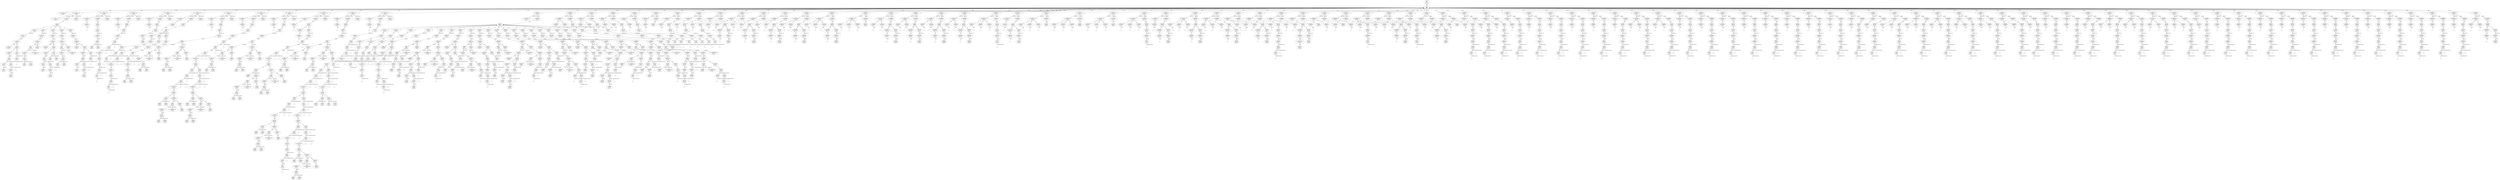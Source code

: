 digraph "G./student2.C.dot" {
"0x435eb008"[label="2:3\nSgUsingDirectiveStatement\n0\n0x435eb008\n" ];
"0x434e0720"[label="5:6\nSgFunctionParameterList\n0\n0x434e0720\n" ];
"0x9397858"[label="12:13\nSgFunctionRefExp\n0\n0x9397858\n" ];
"0x93b12c8"[label="18:19\nSgVarRefExp\n0\n0x93b12c8\n" ];
"0x96c6028"[label="17:20\nSgAddressOfOp\n1\n0x96c6028\n" ];
"0x96c6028" -> "0x93b12c8"[label="operand_i" dir=both ];
"0x93b12f4"[label="23:24\nSgVarRefExp\n0\n0x93b12f4\n" ];
"0x96c605c"[label="22:25\nSgAddressOfOp\n1\n0x96c605c\n" ];
"0x96c605c" -> "0x93b12f4"[label="operand_i" dir=both ];
"0x9392264"[label="21:26\nSgCastExp\n2\n0x9392264\n" ];
"0x9392264" -> "0x96c605c"[label="operand_i" dir=both ];
"0x9392264" -> "0x9392264__originalExpressionTree__null"[label="originalExpressionTree" dir=none ];
"0x9392264__originalExpressionTree__null"[label="" shape=diamond ];
"0x9392228"[label="16:27\nSgCastExp\n2\n0x9392228\n" ];
"0x9392228" -> "0x96c6028"[label="operand_i" dir=both ];
"0x9392228" -> "0x9392264"[label="originalExpressionTree" dir=both ];
"0x956844c"[label="15:28\nSgPointerDerefExp\n1\n0x956844c\n" ];
"0x956844c" -> "0x9392228"[label="operand_i" dir=both ];
"0x954fe38"[label="30:31\nSgStringVal\n1\n0x954fe38\n" ];
"0x954fe38" -> "0x954fe38__originalExpressionTree__null"[label="originalExpressionTree" dir=none ];
"0x954fe38__originalExpressionTree__null"[label="" shape=diamond ];
"0x954fe08"[label="29:32\nSgStringVal\n1\n0x954fe08\n" ];
"0x954fe08" -> "0x954fe38"[label="originalExpressionTree" dir=both ];
"0x93f2d98"[label="14:33\nSgExprListExp\n2\n0x93f2d98\n" ];
"0x93f2d98" -> "0x956844c"[label="*[0]" dir=both ];
"0x93f2d98" -> "0x954fe08"[label="*[1]" dir=both ];
"0x93e66c4"[label="11:34\nSgFunctionCallExp\n2\n0x93e66c4\n" ];
"0x93e66c4" -> "0x9397858"[label="function" dir=both ];
"0x93e66c4" -> "0x93f2d98"[label="args" dir=both ];
"0x93c754c"[label="10:35\nSgExpressionRoot\n1\n0x93c754c\n" ];
"0x93c754c" -> "0x93e66c4"[label="operand_i" dir=both ];
"0x93fc958"[label="9:36\nSgExprStatement\n1\n0x93fc958\n" ];
"0x93fc958" -> "0x93c754c"[label="expression_root" dir=both ];
"0x96aea18"[label="43:44\nSgThisExp\n0\n0x96aea18\n" ];
"0x93b1320"[label="45:46\nSgVarRefExp\n0\n0x93b1320\n" ];
"0x96ba6e0"[label="42:47\nSgArrowExp\n2\n0x96ba6e0\n" ];
"0x96ba6e0" -> "0x96aea18"[label="lhs_operand_i" dir=both ];
"0x96ba6e0" -> "0x93b1320"[label="rhs_operand_i" dir=both ];
"0x9568480"[label="41:48\nSgPointerDerefExp\n1\n0x9568480\n" ];
"0x9568480" -> "0x96ba6e0"[label="operand_i" dir=both ];
"0x950cca0"[label="49:50\nSgMemberFunctionRefExp\n0\n0x950cca0\n" ];
"0x9608870"[label="40:51\nSgDotExp\n2\n0x9608870\n" ];
"0x9608870" -> "0x9568480"[label="lhs_operand_i" dir=both ];
"0x9608870" -> "0x950cca0"[label="rhs_operand_i" dir=both ];
"0x93f2dc4"[label="52:53\nSgExprListExp\n0\n0x93f2dc4\n" ];
"0x93e66f8"[label="39:54\nSgFunctionCallExp\n2\n0x93e66f8\n" ];
"0x93e66f8" -> "0x9608870"[label="function" dir=both ];
"0x93e66f8" -> "0x93f2dc4"[label="args" dir=both ];
"0x93c7580"[label="38:55\nSgExpressionRoot\n1\n0x93c7580\n" ];
"0x93c7580" -> "0x93e66f8"[label="operand_i" dir=both ];
"0x93fc97c"[label="37:56\nSgExprStatement\n1\n0x93fc97c\n" ];
"0x93fc97c" -> "0x93c7580"[label="expression_root" dir=both ];
"0x9397888"[label="60:61\nSgFunctionRefExp\n0\n0x9397888\n" ];
"0x93b1378"[label="66:67\nSgVarRefExp\n0\n0x93b1378\n" ];
"0x96c60c4"[label="65:68\nSgAddressOfOp\n1\n0x96c60c4\n" ];
"0x96c60c4" -> "0x93b1378"[label="operand_i" dir=both ];
"0x93b13a4"[label="71:72\nSgVarRefExp\n0\n0x93b13a4\n" ];
"0x96c60f8"[label="70:73\nSgAddressOfOp\n1\n0x96c60f8\n" ];
"0x96c60f8" -> "0x93b13a4"[label="operand_i" dir=both ];
"0x9392318"[label="69:74\nSgCastExp\n2\n0x9392318\n" ];
"0x9392318" -> "0x96c60f8"[label="operand_i" dir=both ];
"0x9392318" -> "0x9392318__originalExpressionTree__null"[label="originalExpressionTree" dir=none ];
"0x9392318__originalExpressionTree__null"[label="" shape=diamond ];
"0x93922dc"[label="64:75\nSgCastExp\n2\n0x93922dc\n" ];
"0x93922dc" -> "0x96c60c4"[label="operand_i" dir=both ];
"0x93922dc" -> "0x9392318"[label="originalExpressionTree" dir=both ];
"0x95684b4"[label="63:76\nSgPointerDerefExp\n1\n0x95684b4\n" ];
"0x95684b4" -> "0x93922dc"[label="operand_i" dir=both ];
"0x96aea48"[label="78:79\nSgThisExp\n0\n0x96aea48\n" ];
"0x93b13d0"[label="80:81\nSgVarRefExp\n0\n0x93b13d0\n" ];
"0x96ba714"[label="77:82\nSgArrowExp\n2\n0x96ba714\n" ];
"0x96ba714" -> "0x96aea48"[label="lhs_operand_i" dir=both ];
"0x96ba714" -> "0x93b13d0"[label="rhs_operand_i" dir=both ];
"0x93f2df0"[label="62:83\nSgExprListExp\n2\n0x93f2df0\n" ];
"0x93f2df0" -> "0x95684b4"[label="*[0]" dir=both ];
"0x93f2df0" -> "0x96ba714"[label="*[1]" dir=both ];
"0x93e672c"[label="59:84\nSgFunctionCallExp\n2\n0x93e672c\n" ];
"0x93e672c" -> "0x9397888"[label="function" dir=both ];
"0x93e672c" -> "0x93f2df0"[label="args" dir=both ];
"0x93c75b4"[label="58:85\nSgExpressionRoot\n1\n0x93c75b4\n" ];
"0x93c75b4" -> "0x93e672c"[label="operand_i" dir=both ];
"0x93fc9a0"[label="57:86\nSgExprStatement\n1\n0x93fc9a0\n" ];
"0x93fc9a0" -> "0x93c75b4"[label="expression_root" dir=both ];
"0x96aea78"[label="93:94\nSgThisExp\n0\n0x96aea78\n" ];
"0x93b13fc"[label="95:96\nSgVarRefExp\n0\n0x93b13fc\n" ];
"0x96ba748"[label="92:97\nSgArrowExp\n2\n0x96ba748\n" ];
"0x96ba748" -> "0x96aea78"[label="lhs_operand_i" dir=both ];
"0x96ba748" -> "0x93b13fc"[label="rhs_operand_i" dir=both ];
"0x95684e8"[label="91:98\nSgPointerDerefExp\n1\n0x95684e8\n" ];
"0x95684e8" -> "0x96ba748"[label="operand_i" dir=both ];
"0x950ccd8"[label="99:100\nSgMemberFunctionRefExp\n0\n0x950ccd8\n" ];
"0x96088a4"[label="90:101\nSgDotExp\n2\n0x96088a4\n" ];
"0x96088a4" -> "0x95684e8"[label="lhs_operand_i" dir=both ];
"0x96088a4" -> "0x950ccd8"[label="rhs_operand_i" dir=both ];
"0x93f2e1c"[label="102:103\nSgExprListExp\n0\n0x93f2e1c\n" ];
"0x93e6760"[label="89:104\nSgFunctionCallExp\n2\n0x93e6760\n" ];
"0x93e6760" -> "0x96088a4"[label="function" dir=both ];
"0x93e6760" -> "0x93f2e1c"[label="args" dir=both ];
"0x93c75e8"[label="88:105\nSgExpressionRoot\n1\n0x93c75e8\n" ];
"0x93c75e8" -> "0x93e6760"[label="operand_i" dir=both ];
"0x93fc9c4"[label="87:106\nSgExprStatement\n1\n0x93fc9c4\n" ];
"0x93fc9c4" -> "0x93c75e8"[label="expression_root" dir=both ];
"0x93978b8"[label="110:111\nSgFunctionRefExp\n0\n0x93978b8\n" ];
"0x93b1454"[label="116:117\nSgVarRefExp\n0\n0x93b1454\n" ];
"0x96c6160"[label="115:118\nSgAddressOfOp\n1\n0x96c6160\n" ];
"0x96c6160" -> "0x93b1454"[label="operand_i" dir=both ];
"0x93b1480"[label="121:122\nSgVarRefExp\n0\n0x93b1480\n" ];
"0x96c6194"[label="120:123\nSgAddressOfOp\n1\n0x96c6194\n" ];
"0x96c6194" -> "0x93b1480"[label="operand_i" dir=both ];
"0x93923cc"[label="119:124\nSgCastExp\n2\n0x93923cc\n" ];
"0x93923cc" -> "0x96c6194"[label="operand_i" dir=both ];
"0x93923cc" -> "0x93923cc__originalExpressionTree__null"[label="originalExpressionTree" dir=none ];
"0x93923cc__originalExpressionTree__null"[label="" shape=diamond ];
"0x9392390"[label="114:125\nSgCastExp\n2\n0x9392390\n" ];
"0x9392390" -> "0x96c6160"[label="operand_i" dir=both ];
"0x9392390" -> "0x93923cc"[label="originalExpressionTree" dir=both ];
"0x956851c"[label="113:126\nSgPointerDerefExp\n1\n0x956851c\n" ];
"0x956851c" -> "0x9392390"[label="operand_i" dir=both ];
"0x954fe98"[label="128:129\nSgStringVal\n1\n0x954fe98\n" ];
"0x954fe98" -> "0x954fe98__originalExpressionTree__null"[label="originalExpressionTree" dir=none ];
"0x954fe98__originalExpressionTree__null"[label="" shape=diamond ];
"0x954fe68"[label="127:130\nSgStringVal\n1\n0x954fe68\n" ];
"0x954fe68" -> "0x954fe98"[label="originalExpressionTree" dir=both ];
"0x93f2e48"[label="112:131\nSgExprListExp\n2\n0x93f2e48\n" ];
"0x93f2e48" -> "0x956851c"[label="*[0]" dir=both ];
"0x93f2e48" -> "0x954fe68"[label="*[1]" dir=both ];
"0x93e6794"[label="109:132\nSgFunctionCallExp\n2\n0x93e6794\n" ];
"0x93e6794" -> "0x93978b8"[label="function" dir=both ];
"0x93e6794" -> "0x93f2e48"[label="args" dir=both ];
"0x93c761c"[label="108:133\nSgExpressionRoot\n1\n0x93c761c\n" ];
"0x93c761c" -> "0x93e6794"[label="operand_i" dir=both ];
"0x93fc9e8"[label="107:134\nSgExprStatement\n1\n0x93fc9e8\n" ];
"0x93fc9e8" -> "0x93c761c"[label="expression_root" dir=both ];
"0x9381620"[label="8:135\nSgBasicBlock\n5\n0x9381620\n" ];
"0x9381620" -> "0x93fc958"[label="*[0]" dir=both ];
"0x9381620" -> "0x93fc97c"[label="*[1]" dir=both ];
"0x9381620" -> "0x93fc9a0"[label="*[2]" dir=both ];
"0x9381620" -> "0x93fc9c4"[label="*[3]" dir=both ];
"0x9381620" -> "0x93fc9e8"[label="*[4]" dir=both ];
"0x9377210"[label="7:136\nSgFunctionDefinition\n1\n0x9377210\n" ];
"0x9377210" -> "0x9381620"[label="body" dir=both ];
"0x43326138"[label="137:138\nSgCtorInitializerList\n0\n0x43326138\n" ];
"0x42f0da88"[label="4:139\nSgMemberFunctionDeclaration\n3\n0x42f0da88\n" ];
"0x42f0da88" -> "0x434e0720"[label="parameterList" dir=both ];
"0x42f0da88" -> "0x9377210"[label="definition" dir=both ];
"0x42f0da88" -> "0x43326138"[label="CtorInitializerList" dir=both ];
"0x9ce67e0"[label="142:143\nSgInitializedName\n1\n0x9ce67e0\n" ];
"0x9ce67e0" -> "0x9ce67e0__initptr__null"[label="initptr" dir=none ];
"0x9ce67e0__initptr__null"[label="" shape=diamond ];
"0x434e0808"[label="141:144\nSgFunctionParameterList\n1\n0x434e0808\n" ];
"0x434e0808" -> "0x9ce67e0"[label="*[0]" dir=both ];
"0x96aeaa8"[label="150:151\nSgThisExp\n0\n0x96aeaa8\n" ];
"0x93b14ac"[label="152:153\nSgVarRefExp\n0\n0x93b14ac\n" ];
"0x96ba77c"[label="149:154\nSgArrowExp\n2\n0x96ba77c\n" ];
"0x96ba77c" -> "0x96aeaa8"[label="lhs_operand_i" dir=both ];
"0x96ba77c" -> "0x93b14ac"[label="rhs_operand_i" dir=both ];
"0x93c7650"[label="148:155\nSgExpressionRoot\n1\n0x93c7650\n" ];
"0x93c7650" -> "0x96ba77c"[label="operand_i" dir=both ];
"0x93a46a8"[label="147:156\nSgReturnStmt\n1\n0x93a46a8\n" ];
"0x93a46a8" -> "0x93c7650"[label="expression_root" dir=both ];
"0x9381648"[label="146:157\nSgBasicBlock\n1\n0x9381648\n" ];
"0x9381648" -> "0x93a46a8"[label="*[0]" dir=both ];
"0x9377238"[label="145:158\nSgFunctionDefinition\n1\n0x9377238\n" ];
"0x9377238" -> "0x9381648"[label="body" dir=both ];
"0x43326220"[label="159:160\nSgCtorInitializerList\n0\n0x43326220\n" ];
"0x42f0dbe8"[label="140:161\nSgMemberFunctionDeclaration\n3\n0x42f0dbe8\n" ];
"0x42f0dbe8" -> "0x434e0808"[label="parameterList" dir=both ];
"0x42f0dbe8" -> "0x9377238"[label="definition" dir=both ];
"0x42f0dbe8" -> "0x43326220"[label="CtorInitializerList" dir=both ];
"0x9ce6838"[label="164:165\nSgInitializedName\n1\n0x9ce6838\n" ];
"0x9ce6838" -> "0x9ce6838__initptr__null"[label="initptr" dir=none ];
"0x9ce6838__initptr__null"[label="" shape=diamond ];
"0x434e08f0"[label="163:166\nSgFunctionParameterList\n1\n0x434e08f0\n" ];
"0x434e08f0" -> "0x9ce6838"[label="*[0]" dir=both ];
"0x9208fc0"[label="177:178\nSgIntVal\n1\n0x9208fc0\n" ];
"0x9208fc0" -> "0x9208fc0__originalExpressionTree__null"[label="originalExpressionTree" dir=none ];
"0x9208fc0__originalExpressionTree__null"[label="" shape=diamond ];
"0x9392444"[label="176:179\nSgCastExp\n2\n0x9392444\n" ];
"0x9392444" -> "0x9208fc0"[label="operand_i" dir=both ];
"0x9392444" -> "0x9392444__originalExpressionTree__null"[label="originalExpressionTree" dir=none ];
"0x9392444__originalExpressionTree__null"[label="" shape=diamond ];
"0x9c709a0"[label="175:180\nSgDoubleVal\n1\n0x9c709a0\n" ];
"0x9c709a0" -> "0x9392444"[label="originalExpressionTree" dir=both ];
"0x93f2e74"[label="174:181\nSgExprListExp\n1\n0x93f2e74\n" ];
"0x93f2e74" -> "0x9c709a0"[label="*[0]" dir=both ];
"0x9981b2c"[label="173:182\nSgConstructorInitializer\n1\n0x9981b2c\n" ];
"0x9981b2c" -> "0x93f2e74"[label="args" dir=both ];
"0x9dd6790"[label="172:183\nSgNewExp\n3\n0x9dd6790\n" ];
"0x9dd6790" -> "0x9dd6790__placement_args__null"[label="placement_args" dir=none ];
"0x9dd6790__placement_args__null"[label="" shape=diamond ];
"0x9dd6790" -> "0x9981b2c"[label="constructor_args" dir=both ];
"0x9dd6790" -> "0x9dd6790__builtin_args__null"[label="builtin_args" dir=none ];
"0x9dd6790__builtin_args__null"[label="" shape=diamond ];
"0x9392408"[label="171:184\nSgCastExp\n2\n0x9392408\n" ];
"0x9392408" -> "0x9dd6790"[label="operand_i" dir=both ];
"0x9392408" -> "0x9392408__originalExpressionTree__null"[label="originalExpressionTree" dir=none ];
"0x9392408__originalExpressionTree__null"[label="" shape=diamond ];
"0x93c7684"[label="170:185\nSgExpressionRoot\n1\n0x93c7684\n" ];
"0x93c7684" -> "0x9392408"[label="operand_i" dir=both ];
"0x93a46cc"[label="169:186\nSgReturnStmt\n1\n0x93a46cc\n" ];
"0x93a46cc" -> "0x93c7684"[label="expression_root" dir=both ];
"0x9381670"[label="168:187\nSgBasicBlock\n1\n0x9381670\n" ];
"0x9381670" -> "0x93a46cc"[label="*[0]" dir=both ];
"0x9377260"[label="167:188\nSgFunctionDefinition\n1\n0x9377260\n" ];
"0x9377260" -> "0x9381670"[label="body" dir=both ];
"0x43326308"[label="189:190\nSgCtorInitializerList\n0\n0x43326308\n" ];
"0x42f0dd48"[label="162:191\nSgMemberFunctionDeclaration\n3\n0x42f0dd48\n" ];
"0x42f0dd48" -> "0x434e08f0"[label="parameterList" dir=both ];
"0x42f0dd48" -> "0x9377260"[label="definition" dir=both ];
"0x42f0dd48" -> "0x43326308"[label="CtorInitializerList" dir=both ];
"0x9ce6890"[label="194:195\nSgInitializedName\n1\n0x9ce6890\n" ];
"0x9ce6890" -> "0x9ce6890__initptr__null"[label="initptr" dir=none ];
"0x9ce6890__initptr__null"[label="" shape=diamond ];
"0x434e09d8"[label="193:196\nSgFunctionParameterList\n1\n0x434e09d8\n" ];
"0x434e09d8" -> "0x9ce6890"[label="*[0]" dir=both ];
"0x93b14d8"[label="201:202\nSgVarRefExp\n0\n0x93b14d8\n" ];
"0x93c76b8"[label="200:203\nSgExpressionRoot\n1\n0x93c76b8\n" ];
"0x93c76b8" -> "0x93b14d8"[label="operand_i" dir=both ];
"0x93a46f0"[label="199:204\nSgReturnStmt\n1\n0x93a46f0\n" ];
"0x93a46f0" -> "0x93c76b8"[label="expression_root" dir=both ];
"0x9381698"[label="198:205\nSgBasicBlock\n1\n0x9381698\n" ];
"0x9381698" -> "0x93a46f0"[label="*[0]" dir=both ];
"0x9377288"[label="197:206\nSgFunctionDefinition\n1\n0x9377288\n" ];
"0x9377288" -> "0x9381698"[label="body" dir=both ];
"0x433263f0"[label="207:208\nSgCtorInitializerList\n0\n0x433263f0\n" ];
"0x42f0dea8"[label="192:209\nSgMemberFunctionDeclaration\n3\n0x42f0dea8\n" ];
"0x42f0dea8" -> "0x434e09d8"[label="parameterList" dir=both ];
"0x42f0dea8" -> "0x9377288"[label="definition" dir=both ];
"0x42f0dea8" -> "0x433263f0"[label="CtorInitializerList" dir=both ];
"0x9ce68e8"[label="212:213\nSgInitializedName\n1\n0x9ce68e8\n" ];
"0x9ce68e8" -> "0x9ce68e8__initptr__null"[label="initptr" dir=none ];
"0x9ce68e8__initptr__null"[label="" shape=diamond ];
"0x434e0ac0"[label="211:214\nSgFunctionParameterList\n1\n0x434e0ac0\n" ];
"0x434e0ac0" -> "0x9ce68e8"[label="*[0]" dir=both ];
"0x9208ff4"[label="222:223\nSgIntVal\n1\n0x9208ff4\n" ];
"0x9208ff4" -> "0x9208ff4__originalExpressionTree__null"[label="originalExpressionTree" dir=none ];
"0x9208ff4__originalExpressionTree__null"[label="" shape=diamond ];
"0x9392480"[label="221:224\nSgCastExp\n2\n0x9392480\n" ];
"0x9392480" -> "0x9208ff4"[label="operand_i" dir=both ];
"0x9392480" -> "0x9392480__originalExpressionTree__null"[label="originalExpressionTree" dir=none ];
"0x9392480__originalExpressionTree__null"[label="" shape=diamond ];
"0x9706558"[label="220:225\nSgBoolValExp\n1\n0x9706558\n" ];
"0x9706558" -> "0x9392480"[label="originalExpressionTree" dir=both ];
"0x93c76ec"[label="219:226\nSgExpressionRoot\n1\n0x93c76ec\n" ];
"0x93c76ec" -> "0x9706558"[label="operand_i" dir=both ];
"0x93fca0c"[label="218:227\nSgExprStatement\n1\n0x93fca0c\n" ];
"0x93fca0c" -> "0x93c76ec"[label="expression_root" dir=both ];
"0x9209028"[label="237:238\nSgIntVal\n1\n0x9209028\n" ];
"0x9209028" -> "0x9209028__originalExpressionTree__null"[label="originalExpressionTree" dir=none ];
"0x9209028__originalExpressionTree__null"[label="" shape=diamond ];
"0x93924f8"[label="236:239\nSgCastExp\n2\n0x93924f8\n" ];
"0x93924f8" -> "0x9209028"[label="operand_i" dir=both ];
"0x93924f8" -> "0x93924f8__originalExpressionTree__null"[label="originalExpressionTree" dir=none ];
"0x93924f8__originalExpressionTree__null"[label="" shape=diamond ];
"0x9c709d8"[label="235:240\nSgDoubleVal\n1\n0x9c709d8\n" ];
"0x9c709d8" -> "0x93924f8"[label="originalExpressionTree" dir=both ];
"0x93f2ea0"[label="234:241\nSgExprListExp\n1\n0x93f2ea0\n" ];
"0x93f2ea0" -> "0x9c709d8"[label="*[0]" dir=both ];
"0x9981b68"[label="233:242\nSgConstructorInitializer\n1\n0x9981b68\n" ];
"0x9981b68" -> "0x93f2ea0"[label="args" dir=both ];
"0x9dd67d0"[label="232:243\nSgNewExp\n3\n0x9dd67d0\n" ];
"0x9dd67d0" -> "0x9dd67d0__placement_args__null"[label="placement_args" dir=none ];
"0x9dd67d0__placement_args__null"[label="" shape=diamond ];
"0x9dd67d0" -> "0x9981b68"[label="constructor_args" dir=both ];
"0x9dd67d0" -> "0x9dd67d0__builtin_args__null"[label="builtin_args" dir=none ];
"0x9dd67d0__builtin_args__null"[label="" shape=diamond ];
"0x93924bc"[label="231:244\nSgCastExp\n2\n0x93924bc\n" ];
"0x93924bc" -> "0x9dd67d0"[label="operand_i" dir=both ];
"0x93924bc" -> "0x93924bc__originalExpressionTree__null"[label="originalExpressionTree" dir=none ];
"0x93924bc__originalExpressionTree__null"[label="" shape=diamond ];
"0x93c7720"[label="230:245\nSgExpressionRoot\n1\n0x93c7720\n" ];
"0x93c7720" -> "0x93924bc"[label="operand_i" dir=both ];
"0x93a4714"[label="229:246\nSgReturnStmt\n1\n0x93a4714\n" ];
"0x93a4714" -> "0x93c7720"[label="expression_root" dir=both ];
"0x93816e8"[label="228:247\nSgBasicBlock\n1\n0x93816e8\n" ];
"0x93816e8" -> "0x93a4714"[label="*[0]" dir=both ];
"0x96aead8"[label="256:257\nSgThisExp\n0\n0x96aead8\n" ];
"0x93b1504"[label="258:259\nSgVarRefExp\n0\n0x93b1504\n" ];
"0x96ba7b0"[label="255:260\nSgArrowExp\n2\n0x96ba7b0\n" ];
"0x96ba7b0" -> "0x96aead8"[label="lhs_operand_i" dir=both ];
"0x96ba7b0" -> "0x93b1504"[label="rhs_operand_i" dir=both ];
"0x93f2ecc"[label="254:261\nSgExprListExp\n1\n0x93f2ecc\n" ];
"0x93f2ecc" -> "0x96ba7b0"[label="*[0]" dir=both ];
"0x9981ba4"[label="253:262\nSgConstructorInitializer\n1\n0x9981ba4\n" ];
"0x9981ba4" -> "0x93f2ecc"[label="args" dir=both ];
"0x9dd6810"[label="252:263\nSgNewExp\n3\n0x9dd6810\n" ];
"0x9dd6810" -> "0x9dd6810__placement_args__null"[label="placement_args" dir=none ];
"0x9dd6810__placement_args__null"[label="" shape=diamond ];
"0x9dd6810" -> "0x9981ba4"[label="constructor_args" dir=both ];
"0x9dd6810" -> "0x9dd6810__builtin_args__null"[label="builtin_args" dir=none ];
"0x9dd6810__builtin_args__null"[label="" shape=diamond ];
"0x9392534"[label="251:264\nSgCastExp\n2\n0x9392534\n" ];
"0x9392534" -> "0x9dd6810"[label="operand_i" dir=both ];
"0x9392534" -> "0x9392534__originalExpressionTree__null"[label="originalExpressionTree" dir=none ];
"0x9392534__originalExpressionTree__null"[label="" shape=diamond ];
"0x93c7754"[label="250:265\nSgExpressionRoot\n1\n0x93c7754\n" ];
"0x93c7754" -> "0x9392534"[label="operand_i" dir=both ];
"0x93a4738"[label="249:266\nSgReturnStmt\n1\n0x93a4738\n" ];
"0x93a4738" -> "0x93c7754"[label="expression_root" dir=both ];
"0x9381710"[label="248:267\nSgBasicBlock\n1\n0x9381710\n" ];
"0x9381710" -> "0x93a4738"[label="*[0]" dir=both ];
"0x93ceca8"[label="217:268\nSgIfStmt\n3\n0x93ceca8\n" ];
"0x93ceca8" -> "0x93fca0c"[label="conditional" dir=both ];
"0x93ceca8" -> "0x93816e8"[label="true_body" dir=both ];
"0x93ceca8" -> "0x9381710"[label="false_body" dir=both ];
"0x93816c0"[label="216:269\nSgBasicBlock\n1\n0x93816c0\n" ];
"0x93816c0" -> "0x93ceca8"[label="*[0]" dir=both ];
"0x93772b0"[label="215:270\nSgFunctionDefinition\n1\n0x93772b0\n" ];
"0x93772b0" -> "0x93816c0"[label="body" dir=both ];
"0x433264d8"[label="271:272\nSgCtorInitializerList\n0\n0x433264d8\n" ];
"0x42f0e008"[label="210:273\nSgMemberFunctionDeclaration\n3\n0x42f0e008\n" ];
"0x42f0e008" -> "0x434e0ac0"[label="parameterList" dir=both ];
"0x42f0e008" -> "0x93772b0"[label="definition" dir=both ];
"0x42f0e008" -> "0x433264d8"[label="CtorInitializerList" dir=both ];
"0x9ce6940"[label="276:277\nSgInitializedName\n1\n0x9ce6940\n" ];
"0x9ce6940" -> "0x9ce6940__initptr__null"[label="initptr" dir=none ];
"0x9ce6940__initptr__null"[label="" shape=diamond ];
"0x434e0ba8"[label="275:278\nSgFunctionParameterList\n1\n0x434e0ba8\n" ];
"0x434e0ba8" -> "0x9ce6940"[label="*[0]" dir=both ];
"0x96aeb08"[label="288:289\nSgThisExp\n0\n0x96aeb08\n" ];
"0x93b1530"[label="290:291\nSgVarRefExp\n0\n0x93b1530\n" ];
"0x96ba7e4"[label="287:292\nSgArrowExp\n2\n0x96ba7e4\n" ];
"0x96ba7e4" -> "0x96aeb08"[label="lhs_operand_i" dir=both ];
"0x96ba7e4" -> "0x93b1530"[label="rhs_operand_i" dir=both ];
"0x9568550"[label="286:293\nSgPointerDerefExp\n1\n0x9568550\n" ];
"0x9568550" -> "0x96ba7e4"[label="operand_i" dir=both ];
"0x950cd10"[label="294:295\nSgMemberFunctionRefExp\n0\n0x950cd10\n" ];
"0x96088d8"[label="285:296\nSgDotExp\n2\n0x96088d8\n" ];
"0x96088d8" -> "0x9568550"[label="lhs_operand_i" dir=both ];
"0x96088d8" -> "0x950cd10"[label="rhs_operand_i" dir=both ];
"0x93b155c"[label="298:299\nSgVarRefExp\n0\n0x93b155c\n" ];
"0x93f2ef8"[label="297:300\nSgExprListExp\n1\n0x93f2ef8\n" ];
"0x93f2ef8" -> "0x93b155c"[label="*[0]" dir=both ];
"0x93e67c8"[label="284:301\nSgFunctionCallExp\n2\n0x93e67c8\n" ];
"0x93e67c8" -> "0x96088d8"[label="function" dir=both ];
"0x93e67c8" -> "0x93f2ef8"[label="args" dir=both ];
"0x96aeb38"[label="306:307\nSgThisExp\n0\n0x96aeb38\n" ];
"0x93b1588"[label="308:309\nSgVarRefExp\n0\n0x93b1588\n" ];
"0x96ba818"[label="305:310\nSgArrowExp\n2\n0x96ba818\n" ];
"0x96ba818" -> "0x96aeb38"[label="lhs_operand_i" dir=both ];
"0x96ba818" -> "0x93b1588"[label="rhs_operand_i" dir=both ];
"0x9568584"[label="304:311\nSgPointerDerefExp\n1\n0x9568584\n" ];
"0x9568584" -> "0x96ba818"[label="operand_i" dir=both ];
"0x950cd48"[label="312:313\nSgMemberFunctionRefExp\n0\n0x950cd48\n" ];
"0x960890c"[label="303:314\nSgDotExp\n2\n0x960890c\n" ];
"0x960890c" -> "0x9568584"[label="lhs_operand_i" dir=both ];
"0x960890c" -> "0x950cd48"[label="rhs_operand_i" dir=both ];
"0x93b15b4"[label="316:317\nSgVarRefExp\n0\n0x93b15b4\n" ];
"0x93f2f24"[label="315:318\nSgExprListExp\n1\n0x93f2f24\n" ];
"0x93f2f24" -> "0x93b15b4"[label="*[0]" dir=both ];
"0x93e67fc"[label="302:319\nSgFunctionCallExp\n2\n0x93e67fc\n" ];
"0x93e67fc" -> "0x960890c"[label="function" dir=both ];
"0x93e67fc" -> "0x93f2f24"[label="args" dir=both ];
"0x974f1f8"[label="283:320\nSgMultiplyOp\n2\n0x974f1f8\n" ];
"0x974f1f8" -> "0x93e67c8"[label="lhs_operand_i" dir=both ];
"0x974f1f8" -> "0x93e67fc"[label="rhs_operand_i" dir=both ];
"0x93c7788"[label="282:321\nSgExpressionRoot\n1\n0x93c7788\n" ];
"0x93c7788" -> "0x974f1f8"[label="operand_i" dir=both ];
"0x93a475c"[label="281:322\nSgReturnStmt\n1\n0x93a475c\n" ];
"0x93a475c" -> "0x93c7788"[label="expression_root" dir=both ];
"0x9381738"[label="280:323\nSgBasicBlock\n1\n0x9381738\n" ];
"0x9381738" -> "0x93a475c"[label="*[0]" dir=both ];
"0x93772d8"[label="279:324\nSgFunctionDefinition\n1\n0x93772d8\n" ];
"0x93772d8" -> "0x9381738"[label="body" dir=both ];
"0x433265c0"[label="325:326\nSgCtorInitializerList\n0\n0x433265c0\n" ];
"0x42f0e168"[label="274:327\nSgMemberFunctionDeclaration\n3\n0x42f0e168\n" ];
"0x42f0e168" -> "0x434e0ba8"[label="parameterList" dir=both ];
"0x42f0e168" -> "0x93772d8"[label="definition" dir=both ];
"0x42f0e168" -> "0x433265c0"[label="CtorInitializerList" dir=both ];
"0x9ce6998"[label="330:331\nSgInitializedName\n1\n0x9ce6998\n" ];
"0x9ce6998" -> "0x9ce6998__initptr__null"[label="initptr" dir=none ];
"0x9ce6998__initptr__null"[label="" shape=diamond ];
"0x434e0c90"[label="329:332\nSgFunctionParameterList\n1\n0x434e0c90\n" ];
"0x434e0c90" -> "0x9ce6998"[label="*[0]" dir=both ];
"0x96aeb68"[label="348:349\nSgThisExp\n0\n0x96aeb68\n" ];
"0x93b15e0"[label="350:351\nSgVarRefExp\n0\n0x93b15e0\n" ];
"0x96ba84c"[label="347:352\nSgArrowExp\n2\n0x96ba84c\n" ];
"0x96ba84c" -> "0x96aeb68"[label="lhs_operand_i" dir=both ];
"0x96ba84c" -> "0x93b15e0"[label="rhs_operand_i" dir=both ];
"0x96aeb98"[label="357:358\nSgThisExp\n0\n0x96aeb98\n" ];
"0x93b160c"[label="359:360\nSgVarRefExp\n0\n0x93b160c\n" ];
"0x96ba880"[label="356:361\nSgArrowExp\n2\n0x96ba880\n" ];
"0x96ba880" -> "0x96aeb98"[label="lhs_operand_i" dir=both ];
"0x96ba880" -> "0x93b160c"[label="rhs_operand_i" dir=both ];
"0x95685b8"[label="355:362\nSgPointerDerefExp\n1\n0x95685b8\n" ];
"0x95685b8" -> "0x96ba880"[label="operand_i" dir=both ];
"0x950cd80"[label="363:364\nSgMemberFunctionRefExp\n0\n0x950cd80\n" ];
"0x9608940"[label="354:365\nSgDotExp\n2\n0x9608940\n" ];
"0x9608940" -> "0x95685b8"[label="lhs_operand_i" dir=both ];
"0x9608940" -> "0x950cd80"[label="rhs_operand_i" dir=both ];
"0x93b1638"[label="367:368\nSgVarRefExp\n0\n0x93b1638\n" ];
"0x93f2fa8"[label="366:369\nSgExprListExp\n1\n0x93f2fa8\n" ];
"0x93f2fa8" -> "0x93b1638"[label="*[0]" dir=both ];
"0x93e6830"[label="353:370\nSgFunctionCallExp\n2\n0x93e6830\n" ];
"0x93e6830" -> "0x9608940"[label="function" dir=both ];
"0x93e6830" -> "0x93f2fa8"[label="args" dir=both ];
"0x93f2f7c"[label="346:371\nSgExprListExp\n2\n0x93f2f7c\n" ];
"0x93f2f7c" -> "0x96ba84c"[label="*[0]" dir=both ];
"0x93f2f7c" -> "0x93e6830"[label="*[1]" dir=both ];
"0x9981be0"[label="345:372\nSgConstructorInitializer\n1\n0x9981be0\n" ];
"0x9981be0" -> "0x93f2f7c"[label="args" dir=both ];
"0x9dd6850"[label="344:373\nSgNewExp\n3\n0x9dd6850\n" ];
"0x9dd6850" -> "0x9dd6850__placement_args__null"[label="placement_args" dir=none ];
"0x9dd6850__placement_args__null"[label="" shape=diamond ];
"0x9dd6850" -> "0x9981be0"[label="constructor_args" dir=both ];
"0x9dd6850" -> "0x9dd6850__builtin_args__null"[label="builtin_args" dir=none ];
"0x9dd6850__builtin_args__null"[label="" shape=diamond ];
"0x9392624"[label="343:374\nSgCastExp\n2\n0x9392624\n" ];
"0x9392624" -> "0x9dd6850"[label="operand_i" dir=both ];
"0x9392624" -> "0x9392624__originalExpressionTree__null"[label="originalExpressionTree" dir=none ];
"0x9392624__originalExpressionTree__null"[label="" shape=diamond ];
"0x93925e8"[label="342:375\nSgCastExp\n2\n0x93925e8\n" ];
"0x93925e8" -> "0x9392624"[label="operand_i" dir=both ];
"0x93925e8" -> "0x93925e8__originalExpressionTree__null"[label="originalExpressionTree" dir=none ];
"0x93925e8__originalExpressionTree__null"[label="" shape=diamond ];
"0x96aebc8"[label="382:383\nSgThisExp\n0\n0x96aebc8\n" ];
"0x93b1664"[label="384:385\nSgVarRefExp\n0\n0x93b1664\n" ];
"0x96ba8b4"[label="381:386\nSgArrowExp\n2\n0x96ba8b4\n" ];
"0x96ba8b4" -> "0x96aebc8"[label="lhs_operand_i" dir=both ];
"0x96ba8b4" -> "0x93b1664"[label="rhs_operand_i" dir=both ];
"0x96aebf8"[label="391:392\nSgThisExp\n0\n0x96aebf8\n" ];
"0x93b1690"[label="393:394\nSgVarRefExp\n0\n0x93b1690\n" ];
"0x96ba8e8"[label="390:395\nSgArrowExp\n2\n0x96ba8e8\n" ];
"0x96ba8e8" -> "0x96aebf8"[label="lhs_operand_i" dir=both ];
"0x96ba8e8" -> "0x93b1690"[label="rhs_operand_i" dir=both ];
"0x95685ec"[label="389:396\nSgPointerDerefExp\n1\n0x95685ec\n" ];
"0x95685ec" -> "0x96ba8e8"[label="operand_i" dir=both ];
"0x950cdb8"[label="397:398\nSgMemberFunctionRefExp\n0\n0x950cdb8\n" ];
"0x9608974"[label="388:399\nSgDotExp\n2\n0x9608974\n" ];
"0x9608974" -> "0x95685ec"[label="lhs_operand_i" dir=both ];
"0x9608974" -> "0x950cdb8"[label="rhs_operand_i" dir=both ];
"0x93b16bc"[label="401:402\nSgVarRefExp\n0\n0x93b16bc\n" ];
"0x93f3000"[label="400:403\nSgExprListExp\n1\n0x93f3000\n" ];
"0x93f3000" -> "0x93b16bc"[label="*[0]" dir=both ];
"0x93e6864"[label="387:404\nSgFunctionCallExp\n2\n0x93e6864\n" ];
"0x93e6864" -> "0x9608974"[label="function" dir=both ];
"0x93e6864" -> "0x93f3000"[label="args" dir=both ];
"0x93f2fd4"[label="380:405\nSgExprListExp\n2\n0x93f2fd4\n" ];
"0x93f2fd4" -> "0x96ba8b4"[label="*[0]" dir=both ];
"0x93f2fd4" -> "0x93e6864"[label="*[1]" dir=both ];
"0x9981c1c"[label="379:406\nSgConstructorInitializer\n1\n0x9981c1c\n" ];
"0x9981c1c" -> "0x93f2fd4"[label="args" dir=both ];
"0x9dd6890"[label="378:407\nSgNewExp\n3\n0x9dd6890\n" ];
"0x9dd6890" -> "0x9dd6890__placement_args__null"[label="placement_args" dir=none ];
"0x9dd6890__placement_args__null"[label="" shape=diamond ];
"0x9dd6890" -> "0x9981c1c"[label="constructor_args" dir=both ];
"0x9dd6890" -> "0x9dd6890__builtin_args__null"[label="builtin_args" dir=none ];
"0x9dd6890__builtin_args__null"[label="" shape=diamond ];
"0x939269c"[label="377:408\nSgCastExp\n2\n0x939269c\n" ];
"0x939269c" -> "0x9dd6890"[label="operand_i" dir=both ];
"0x939269c" -> "0x939269c__originalExpressionTree__null"[label="originalExpressionTree" dir=none ];
"0x939269c__originalExpressionTree__null"[label="" shape=diamond ];
"0x9392660"[label="376:409\nSgCastExp\n2\n0x9392660\n" ];
"0x9392660" -> "0x939269c"[label="operand_i" dir=both ];
"0x9392660" -> "0x9392660__originalExpressionTree__null"[label="originalExpressionTree" dir=none ];
"0x9392660__originalExpressionTree__null"[label="" shape=diamond ];
"0x93f2f50"[label="341:410\nSgExprListExp\n2\n0x93f2f50\n" ];
"0x93f2f50" -> "0x93925e8"[label="*[0]" dir=both ];
"0x93f2f50" -> "0x9392660"[label="*[1]" dir=both ];
"0x9981c58"[label="340:411\nSgConstructorInitializer\n1\n0x9981c58\n" ];
"0x9981c58" -> "0x93f2f50"[label="args" dir=both ];
"0x9dd68d0"[label="339:412\nSgNewExp\n3\n0x9dd68d0\n" ];
"0x9dd68d0" -> "0x9dd68d0__placement_args__null"[label="placement_args" dir=none ];
"0x9dd68d0__placement_args__null"[label="" shape=diamond ];
"0x9dd68d0" -> "0x9981c58"[label="constructor_args" dir=both ];
"0x9dd68d0" -> "0x9dd68d0__builtin_args__null"[label="builtin_args" dir=none ];
"0x9dd68d0__builtin_args__null"[label="" shape=diamond ];
"0x93925ac"[label="338:413\nSgCastExp\n2\n0x93925ac\n" ];
"0x93925ac" -> "0x9dd68d0"[label="operand_i" dir=both ];
"0x93925ac" -> "0x93925ac__originalExpressionTree__null"[label="originalExpressionTree" dir=none ];
"0x93925ac__originalExpressionTree__null"[label="" shape=diamond ];
"0x9392570"[label="337:414\nSgCastExp\n2\n0x9392570\n" ];
"0x9392570" -> "0x93925ac"[label="operand_i" dir=both ];
"0x9392570" -> "0x9392570__originalExpressionTree__null"[label="originalExpressionTree" dir=none ];
"0x9392570__originalExpressionTree__null"[label="" shape=diamond ];
"0x93c77bc"[label="336:415\nSgExpressionRoot\n1\n0x93c77bc\n" ];
"0x93c77bc" -> "0x9392570"[label="operand_i" dir=both ];
"0x93a4780"[label="335:416\nSgReturnStmt\n1\n0x93a4780\n" ];
"0x93a4780" -> "0x93c77bc"[label="expression_root" dir=both ];
"0x9381760"[label="334:417\nSgBasicBlock\n1\n0x9381760\n" ];
"0x9381760" -> "0x93a4780"[label="*[0]" dir=both ];
"0x9377300"[label="333:418\nSgFunctionDefinition\n1\n0x9377300\n" ];
"0x9377300" -> "0x9381760"[label="body" dir=both ];
"0x433266a8"[label="419:420\nSgCtorInitializerList\n0\n0x433266a8\n" ];
"0x42f0e2c8"[label="328:421\nSgMemberFunctionDeclaration\n3\n0x42f0e2c8\n" ];
"0x42f0e2c8" -> "0x434e0c90"[label="parameterList" dir=both ];
"0x42f0e2c8" -> "0x9377300"[label="definition" dir=both ];
"0x42f0e2c8" -> "0x433266a8"[label="CtorInitializerList" dir=both ];
"0x9ce69f0"[label="424:425\nSgInitializedName\n1\n0x9ce69f0\n" ];
"0x9ce69f0" -> "0x9ce69f0__initptr__null"[label="initptr" dir=none ];
"0x9ce69f0__initptr__null"[label="" shape=diamond ];
"0x434e0d78"[label="423:426\nSgFunctionParameterList\n1\n0x434e0d78\n" ];
"0x434e0d78" -> "0x9ce69f0"[label="*[0]" dir=both ];
"0x96aec28"[label="436:437\nSgThisExp\n0\n0x96aec28\n" ];
"0x93b16e8"[label="438:439\nSgVarRefExp\n0\n0x93b16e8\n" ];
"0x96ba91c"[label="435:440\nSgArrowExp\n2\n0x96ba91c\n" ];
"0x96ba91c" -> "0x96aec28"[label="lhs_operand_i" dir=both ];
"0x96ba91c" -> "0x93b16e8"[label="rhs_operand_i" dir=both ];
"0x9568620"[label="434:441\nSgPointerDerefExp\n1\n0x9568620\n" ];
"0x9568620" -> "0x96ba91c"[label="operand_i" dir=both ];
"0x950cdf0"[label="442:443\nSgMemberFunctionRefExp\n0\n0x950cdf0\n" ];
"0x96089a8"[label="433:444\nSgDotExp\n2\n0x96089a8\n" ];
"0x96089a8" -> "0x9568620"[label="lhs_operand_i" dir=both ];
"0x96089a8" -> "0x950cdf0"[label="rhs_operand_i" dir=both ];
"0x93b1714"[label="446:447\nSgVarRefExp\n0\n0x93b1714\n" ];
"0x93f302c"[label="445:448\nSgExprListExp\n1\n0x93f302c\n" ];
"0x93f302c" -> "0x93b1714"[label="*[0]" dir=both ];
"0x93e6898"[label="432:449\nSgFunctionCallExp\n2\n0x93e6898\n" ];
"0x93e6898" -> "0x96089a8"[label="function" dir=both ];
"0x93e6898" -> "0x93f302c"[label="args" dir=both ];
"0x96aec58"[label="454:455\nSgThisExp\n0\n0x96aec58\n" ];
"0x93b1740"[label="456:457\nSgVarRefExp\n0\n0x93b1740\n" ];
"0x96ba950"[label="453:458\nSgArrowExp\n2\n0x96ba950\n" ];
"0x96ba950" -> "0x96aec58"[label="lhs_operand_i" dir=both ];
"0x96ba950" -> "0x93b1740"[label="rhs_operand_i" dir=both ];
"0x9568654"[label="452:459\nSgPointerDerefExp\n1\n0x9568654\n" ];
"0x9568654" -> "0x96ba950"[label="operand_i" dir=both ];
"0x950ce28"[label="460:461\nSgMemberFunctionRefExp\n0\n0x950ce28\n" ];
"0x96089dc"[label="451:462\nSgDotExp\n2\n0x96089dc\n" ];
"0x96089dc" -> "0x9568654"[label="lhs_operand_i" dir=both ];
"0x96089dc" -> "0x950ce28"[label="rhs_operand_i" dir=both ];
"0x93b176c"[label="464:465\nSgVarRefExp\n0\n0x93b176c\n" ];
"0x93f3058"[label="463:466\nSgExprListExp\n1\n0x93f3058\n" ];
"0x93f3058" -> "0x93b176c"[label="*[0]" dir=both ];
"0x93e68cc"[label="450:467\nSgFunctionCallExp\n2\n0x93e68cc\n" ];
"0x93e68cc" -> "0x96089dc"[label="function" dir=both ];
"0x93e68cc" -> "0x93f3058"[label="args" dir=both ];
"0x97354f4"[label="431:468\nSgAddOp\n2\n0x97354f4\n" ];
"0x97354f4" -> "0x93e6898"[label="lhs_operand_i" dir=both ];
"0x97354f4" -> "0x93e68cc"[label="rhs_operand_i" dir=both ];
"0x93c77f0"[label="430:469\nSgExpressionRoot\n1\n0x93c77f0\n" ];
"0x93c77f0" -> "0x97354f4"[label="operand_i" dir=both ];
"0x93a47a4"[label="429:470\nSgReturnStmt\n1\n0x93a47a4\n" ];
"0x93a47a4" -> "0x93c77f0"[label="expression_root" dir=both ];
"0x9381788"[label="428:471\nSgBasicBlock\n1\n0x9381788\n" ];
"0x9381788" -> "0x93a47a4"[label="*[0]" dir=both ];
"0x9377328"[label="427:472\nSgFunctionDefinition\n1\n0x9377328\n" ];
"0x9377328" -> "0x9381788"[label="body" dir=both ];
"0x43326790"[label="473:474\nSgCtorInitializerList\n0\n0x43326790\n" ];
"0x42f0e428"[label="422:475\nSgMemberFunctionDeclaration\n3\n0x42f0e428\n" ];
"0x42f0e428" -> "0x434e0d78"[label="parameterList" dir=both ];
"0x42f0e428" -> "0x9377328"[label="definition" dir=both ];
"0x42f0e428" -> "0x43326790"[label="CtorInitializerList" dir=both ];
"0x9ce6a48"[label="478:479\nSgInitializedName\n1\n0x9ce6a48\n" ];
"0x9ce6a48" -> "0x9ce6a48__initptr__null"[label="initptr" dir=none ];
"0x9ce6a48__initptr__null"[label="" shape=diamond ];
"0x434e0e60"[label="477:480\nSgFunctionParameterList\n1\n0x434e0e60\n" ];
"0x434e0e60" -> "0x9ce6a48"[label="*[0]" dir=both ];
"0x9ce6aa0"[label="484:485\nSgInitializedName\n1\n0x9ce6aa0\n" ];
"0x9ce6aa0" -> "0x9ce6aa0__initptr__null"[label="initptr" dir=none ];
"0x9ce6aa0__initptr__null"[label="" shape=diamond ];
"0x43372d70"[label="483:486\nSgVariableDeclaration\n1\n0x43372d70\n" ];
"0x43372d70" -> "0x9ce6aa0"[label="*[0]" dir=both ];
"0x93b1798"[label="495:496\nSgVarRefExp\n0\n0x93b1798\n" ];
"0x96aec88"[label="501:502\nSgThisExp\n0\n0x96aec88\n" ];
"0x93b17c4"[label="503:504\nSgVarRefExp\n0\n0x93b17c4\n" ];
"0x96ba984"[label="500:505\nSgArrowExp\n2\n0x96ba984\n" ];
"0x96ba984" -> "0x96aec88"[label="lhs_operand_i" dir=both ];
"0x96ba984" -> "0x93b17c4"[label="rhs_operand_i" dir=both ];
"0x9568688"[label="499:506\nSgPointerDerefExp\n1\n0x9568688\n" ];
"0x9568688" -> "0x96ba984"[label="operand_i" dir=both ];
"0x950ce60"[label="507:508\nSgMemberFunctionRefExp\n0\n0x950ce60\n" ];
"0x9608a10"[label="498:509\nSgDotExp\n2\n0x9608a10\n" ];
"0x9608a10" -> "0x9568688"[label="lhs_operand_i" dir=both ];
"0x9608a10" -> "0x950ce60"[label="rhs_operand_i" dir=both ];
"0x93b17f0"[label="511:512\nSgVarRefExp\n0\n0x93b17f0\n" ];
"0x93f30b0"[label="510:513\nSgExprListExp\n1\n0x93f30b0\n" ];
"0x93f30b0" -> "0x93b17f0"[label="*[0]" dir=both ];
"0x93e6900"[label="497:514\nSgFunctionCallExp\n2\n0x93e6900\n" ];
"0x93e6900" -> "0x9608a10"[label="function" dir=both ];
"0x93e6900" -> "0x93f30b0"[label="args" dir=both ];
"0x94e5824"[label="494:515\nSgAssignOp\n2\n0x94e5824\n" ];
"0x94e5824" -> "0x93b1798"[label="lhs_operand_i" dir=both ];
"0x94e5824" -> "0x93e6900"[label="rhs_operand_i" dir=both ];
"0x96aecb8"[label="520:521\nSgThisExp\n0\n0x96aecb8\n" ];
"0x93b181c"[label="522:523\nSgVarRefExp\n0\n0x93b181c\n" ];
"0x96ba9b8"[label="519:524\nSgArrowExp\n2\n0x96ba9b8\n" ];
"0x96ba9b8" -> "0x96aecb8"[label="lhs_operand_i" dir=both ];
"0x96ba9b8" -> "0x93b181c"[label="rhs_operand_i" dir=both ];
"0x95686bc"[label="518:525\nSgPointerDerefExp\n1\n0x95686bc\n" ];
"0x95686bc" -> "0x96ba9b8"[label="operand_i" dir=both ];
"0x950ce98"[label="526:527\nSgMemberFunctionRefExp\n0\n0x950ce98\n" ];
"0x9608a44"[label="517:528\nSgDotExp\n2\n0x9608a44\n" ];
"0x9608a44" -> "0x95686bc"[label="lhs_operand_i" dir=both ];
"0x9608a44" -> "0x950ce98"[label="rhs_operand_i" dir=both ];
"0x93b1848"[label="530:531\nSgVarRefExp\n0\n0x93b1848\n" ];
"0x93f30dc"[label="529:532\nSgExprListExp\n1\n0x93f30dc\n" ];
"0x93f30dc" -> "0x93b1848"[label="*[0]" dir=both ];
"0x93e6934"[label="516:533\nSgFunctionCallExp\n2\n0x93e6934\n" ];
"0x93e6934" -> "0x9608a44"[label="function" dir=both ];
"0x93e6934" -> "0x93f30dc"[label="args" dir=both ];
"0x93f3084"[label="493:534\nSgExprListExp\n2\n0x93f3084\n" ];
"0x93f3084" -> "0x94e5824"[label="*[0]" dir=both ];
"0x93f3084" -> "0x93e6934"[label="*[1]" dir=both ];
"0x9981c94"[label="492:535\nSgConstructorInitializer\n1\n0x9981c94\n" ];
"0x9981c94" -> "0x93f3084"[label="args" dir=both ];
"0x9dd6910"[label="491:536\nSgNewExp\n3\n0x9dd6910\n" ];
"0x9dd6910" -> "0x9dd6910__placement_args__null"[label="placement_args" dir=none ];
"0x9dd6910__placement_args__null"[label="" shape=diamond ];
"0x9dd6910" -> "0x9981c94"[label="constructor_args" dir=both ];
"0x9dd6910" -> "0x9dd6910__builtin_args__null"[label="builtin_args" dir=none ];
"0x9dd6910__builtin_args__null"[label="" shape=diamond ];
"0x9392714"[label="490:537\nSgCastExp\n2\n0x9392714\n" ];
"0x9392714" -> "0x9dd6910"[label="operand_i" dir=both ];
"0x9392714" -> "0x9392714__originalExpressionTree__null"[label="originalExpressionTree" dir=none ];
"0x9392714__originalExpressionTree__null"[label="" shape=diamond ];
"0x93926d8"[label="489:538\nSgCastExp\n2\n0x93926d8\n" ];
"0x93926d8" -> "0x9392714"[label="operand_i" dir=both ];
"0x93926d8" -> "0x93926d8__originalExpressionTree__null"[label="originalExpressionTree" dir=none ];
"0x93926d8__originalExpressionTree__null"[label="" shape=diamond ];
"0x93c7824"[label="488:539\nSgExpressionRoot\n1\n0x93c7824\n" ];
"0x93c7824" -> "0x93926d8"[label="operand_i" dir=both ];
"0x93a47c8"[label="487:540\nSgReturnStmt\n1\n0x93a47c8\n" ];
"0x93a47c8" -> "0x93c7824"[label="expression_root" dir=both ];
"0x93817b0"[label="482:541\nSgBasicBlock\n2\n0x93817b0\n" ];
"0x93817b0" -> "0x43372d70"[label="*[0]" dir=both ];
"0x93817b0" -> "0x93a47c8"[label="*[1]" dir=both ];
"0x9377350"[label="481:542\nSgFunctionDefinition\n1\n0x9377350\n" ];
"0x9377350" -> "0x93817b0"[label="body" dir=both ];
"0x43326878"[label="543:544\nSgCtorInitializerList\n0\n0x43326878\n" ];
"0x42f0e588"[label="476:545\nSgMemberFunctionDeclaration\n3\n0x42f0e588\n" ];
"0x42f0e588" -> "0x434e0e60"[label="parameterList" dir=both ];
"0x42f0e588" -> "0x9377350"[label="definition" dir=both ];
"0x42f0e588" -> "0x43326878"[label="CtorInitializerList" dir=both ];
"0x9ce6af8"[label="548:549\nSgInitializedName\n1\n0x9ce6af8\n" ];
"0x9ce6af8" -> "0x9ce6af8__initptr__null"[label="initptr" dir=none ];
"0x9ce6af8__initptr__null"[label="" shape=diamond ];
"0x434e0f48"[label="547:550\nSgFunctionParameterList\n1\n0x434e0f48\n" ];
"0x434e0f48" -> "0x9ce6af8"[label="*[0]" dir=both ];
"0x96aece8"[label="560:561\nSgThisExp\n0\n0x96aece8\n" ];
"0x93b1874"[label="562:563\nSgVarRefExp\n0\n0x93b1874\n" ];
"0x96ba9ec"[label="559:564\nSgArrowExp\n2\n0x96ba9ec\n" ];
"0x96ba9ec" -> "0x96aece8"[label="lhs_operand_i" dir=both ];
"0x96ba9ec" -> "0x93b1874"[label="rhs_operand_i" dir=both ];
"0x95686f0"[label="558:565\nSgPointerDerefExp\n1\n0x95686f0\n" ];
"0x95686f0" -> "0x96ba9ec"[label="operand_i" dir=both ];
"0x950ced0"[label="566:567\nSgMemberFunctionRefExp\n0\n0x950ced0\n" ];
"0x9608a78"[label="557:568\nSgDotExp\n2\n0x9608a78\n" ];
"0x9608a78" -> "0x95686f0"[label="lhs_operand_i" dir=both ];
"0x9608a78" -> "0x950ced0"[label="rhs_operand_i" dir=both ];
"0x93b18a0"[label="570:571\nSgVarRefExp\n0\n0x93b18a0\n" ];
"0x93f3108"[label="569:572\nSgExprListExp\n1\n0x93f3108\n" ];
"0x93f3108" -> "0x93b18a0"[label="*[0]" dir=both ];
"0x93e6968"[label="556:573\nSgFunctionCallExp\n2\n0x93e6968\n" ];
"0x93e6968" -> "0x9608a78"[label="function" dir=both ];
"0x93e6968" -> "0x93f3108"[label="args" dir=both ];
"0x96aed18"[label="578:579\nSgThisExp\n0\n0x96aed18\n" ];
"0x93b18cc"[label="580:581\nSgVarRefExp\n0\n0x93b18cc\n" ];
"0x96baa20"[label="577:582\nSgArrowExp\n2\n0x96baa20\n" ];
"0x96baa20" -> "0x96aed18"[label="lhs_operand_i" dir=both ];
"0x96baa20" -> "0x93b18cc"[label="rhs_operand_i" dir=both ];
"0x9568724"[label="576:583\nSgPointerDerefExp\n1\n0x9568724\n" ];
"0x9568724" -> "0x96baa20"[label="operand_i" dir=both ];
"0x950cf08"[label="584:585\nSgMemberFunctionRefExp\n0\n0x950cf08\n" ];
"0x9608aac"[label="575:586\nSgDotExp\n2\n0x9608aac\n" ];
"0x9608aac" -> "0x9568724"[label="lhs_operand_i" dir=both ];
"0x9608aac" -> "0x950cf08"[label="rhs_operand_i" dir=both ];
"0x93b18f8"[label="588:589\nSgVarRefExp\n0\n0x93b18f8\n" ];
"0x93f3134"[label="587:590\nSgExprListExp\n1\n0x93f3134\n" ];
"0x93f3134" -> "0x93b18f8"[label="*[0]" dir=both ];
"0x93e699c"[label="574:591\nSgFunctionCallExp\n2\n0x93e699c\n" ];
"0x93e699c" -> "0x9608aac"[label="function" dir=both ];
"0x93e699c" -> "0x93f3134"[label="args" dir=both ];
"0x9614eec"[label="555:592\nSgDivideOp\n2\n0x9614eec\n" ];
"0x9614eec" -> "0x93e6968"[label="lhs_operand_i" dir=both ];
"0x9614eec" -> "0x93e699c"[label="rhs_operand_i" dir=both ];
"0x93c7858"[label="554:593\nSgExpressionRoot\n1\n0x93c7858\n" ];
"0x93c7858" -> "0x9614eec"[label="operand_i" dir=both ];
"0x93a47ec"[label="553:594\nSgReturnStmt\n1\n0x93a47ec\n" ];
"0x93a47ec" -> "0x93c7858"[label="expression_root" dir=both ];
"0x93817d8"[label="552:595\nSgBasicBlock\n1\n0x93817d8\n" ];
"0x93817d8" -> "0x93a47ec"[label="*[0]" dir=both ];
"0x9377378"[label="551:596\nSgFunctionDefinition\n1\n0x9377378\n" ];
"0x9377378" -> "0x93817d8"[label="body" dir=both ];
"0x43326960"[label="597:598\nSgCtorInitializerList\n0\n0x43326960\n" ];
"0x42f0e6e8"[label="546:599\nSgMemberFunctionDeclaration\n3\n0x42f0e6e8\n" ];
"0x42f0e6e8" -> "0x434e0f48"[label="parameterList" dir=both ];
"0x42f0e6e8" -> "0x9377378"[label="definition" dir=both ];
"0x42f0e6e8" -> "0x43326960"[label="CtorInitializerList" dir=both ];
"0x9ce6b50"[label="602:603\nSgInitializedName\n1\n0x9ce6b50\n" ];
"0x9ce6b50" -> "0x9ce6b50__initptr__null"[label="initptr" dir=none ];
"0x9ce6b50__initptr__null"[label="" shape=diamond ];
"0x434e1030"[label="601:604\nSgFunctionParameterList\n1\n0x434e1030\n" ];
"0x434e1030" -> "0x9ce6b50"[label="*[0]" dir=both ];
"0x96aed48"[label="625:626\nSgThisExp\n0\n0x96aed48\n" ];
"0x93b1924"[label="627:628\nSgVarRefExp\n0\n0x93b1924\n" ];
"0x96baa54"[label="624:629\nSgArrowExp\n2\n0x96baa54\n" ];
"0x96baa54" -> "0x96aed48"[label="lhs_operand_i" dir=both ];
"0x96baa54" -> "0x93b1924"[label="rhs_operand_i" dir=both ];
"0x96aed78"[label="634:635\nSgThisExp\n0\n0x96aed78\n" ];
"0x93b1950"[label="636:637\nSgVarRefExp\n0\n0x93b1950\n" ];
"0x96baa88"[label="633:638\nSgArrowExp\n2\n0x96baa88\n" ];
"0x96baa88" -> "0x96aed78"[label="lhs_operand_i" dir=both ];
"0x96baa88" -> "0x93b1950"[label="rhs_operand_i" dir=both ];
"0x9568758"[label="632:639\nSgPointerDerefExp\n1\n0x9568758\n" ];
"0x9568758" -> "0x96baa88"[label="operand_i" dir=both ];
"0x950cf40"[label="640:641\nSgMemberFunctionRefExp\n0\n0x950cf40\n" ];
"0x9608ae0"[label="631:642\nSgDotExp\n2\n0x9608ae0\n" ];
"0x9608ae0" -> "0x9568758"[label="lhs_operand_i" dir=both ];
"0x9608ae0" -> "0x950cf40"[label="rhs_operand_i" dir=both ];
"0x93b197c"[label="644:645\nSgVarRefExp\n0\n0x93b197c\n" ];
"0x93f31e4"[label="643:646\nSgExprListExp\n1\n0x93f31e4\n" ];
"0x93f31e4" -> "0x93b197c"[label="*[0]" dir=both ];
"0x93e69d0"[label="630:647\nSgFunctionCallExp\n2\n0x93e69d0\n" ];
"0x93e69d0" -> "0x9608ae0"[label="function" dir=both ];
"0x93e69d0" -> "0x93f31e4"[label="args" dir=both ];
"0x93f31b8"[label="623:648\nSgExprListExp\n2\n0x93f31b8\n" ];
"0x93f31b8" -> "0x96baa54"[label="*[0]" dir=both ];
"0x93f31b8" -> "0x93e69d0"[label="*[1]" dir=both ];
"0x9981cd0"[label="622:649\nSgConstructorInitializer\n1\n0x9981cd0\n" ];
"0x9981cd0" -> "0x93f31b8"[label="args" dir=both ];
"0x9dd6950"[label="621:650\nSgNewExp\n3\n0x9dd6950\n" ];
"0x9dd6950" -> "0x9dd6950__placement_args__null"[label="placement_args" dir=none ];
"0x9dd6950__placement_args__null"[label="" shape=diamond ];
"0x9dd6950" -> "0x9981cd0"[label="constructor_args" dir=both ];
"0x9dd6950" -> "0x9dd6950__builtin_args__null"[label="builtin_args" dir=none ];
"0x9dd6950__builtin_args__null"[label="" shape=diamond ];
"0x939287c"[label="620:651\nSgCastExp\n2\n0x939287c\n" ];
"0x939287c" -> "0x9dd6950"[label="operand_i" dir=both ];
"0x939287c" -> "0x939287c__originalExpressionTree__null"[label="originalExpressionTree" dir=none ];
"0x939287c__originalExpressionTree__null"[label="" shape=diamond ];
"0x9392840"[label="619:652\nSgCastExp\n2\n0x9392840\n" ];
"0x9392840" -> "0x939287c"[label="operand_i" dir=both ];
"0x9392840" -> "0x9392840__originalExpressionTree__null"[label="originalExpressionTree" dir=none ];
"0x9392840__originalExpressionTree__null"[label="" shape=diamond ];
"0x920905c"[label="665:666\nSgIntVal\n1\n0x920905c\n" ];
"0x920905c" -> "0x920905c__originalExpressionTree__null"[label="originalExpressionTree" dir=none ];
"0x920905c__originalExpressionTree__null"[label="" shape=diamond ];
"0x940541c"[label="664:667\nSgMinusOp\n1\n0x940541c\n" ];
"0x940541c" -> "0x920905c"[label="operand_i" dir=both ];
"0x939296c"[label="663:668\nSgCastExp\n2\n0x939296c\n" ];
"0x939296c" -> "0x940541c"[label="operand_i" dir=both ];
"0x939296c" -> "0x939296c__originalExpressionTree__null"[label="originalExpressionTree" dir=none ];
"0x939296c__originalExpressionTree__null"[label="" shape=diamond ];
"0x9c70a10"[label="662:669\nSgDoubleVal\n1\n0x9c70a10\n" ];
"0x9c70a10" -> "0x939296c"[label="originalExpressionTree" dir=both ];
"0x93f323c"[label="661:670\nSgExprListExp\n1\n0x93f323c\n" ];
"0x93f323c" -> "0x9c70a10"[label="*[0]" dir=both ];
"0x9981d0c"[label="660:671\nSgConstructorInitializer\n1\n0x9981d0c\n" ];
"0x9981d0c" -> "0x93f323c"[label="args" dir=both ];
"0x9dd6990"[label="659:672\nSgNewExp\n3\n0x9dd6990\n" ];
"0x9dd6990" -> "0x9dd6990__placement_args__null"[label="placement_args" dir=none ];
"0x9dd6990__placement_args__null"[label="" shape=diamond ];
"0x9dd6990" -> "0x9981d0c"[label="constructor_args" dir=both ];
"0x9dd6990" -> "0x9dd6990__builtin_args__null"[label="builtin_args" dir=none ];
"0x9dd6990__builtin_args__null"[label="" shape=diamond ];
"0x9392930"[label="658:673\nSgCastExp\n2\n0x9392930\n" ];
"0x9392930" -> "0x9dd6990"[label="operand_i" dir=both ];
"0x9392930" -> "0x9392930__originalExpressionTree__null"[label="originalExpressionTree" dir=none ];
"0x9392930__originalExpressionTree__null"[label="" shape=diamond ];
"0x96aeda8"[label="680:681\nSgThisExp\n0\n0x96aeda8\n" ];
"0x93b19a8"[label="682:683\nSgVarRefExp\n0\n0x93b19a8\n" ];
"0x96baabc"[label="679:684\nSgArrowExp\n2\n0x96baabc\n" ];
"0x96baabc" -> "0x96aeda8"[label="lhs_operand_i" dir=both ];
"0x96baabc" -> "0x93b19a8"[label="rhs_operand_i" dir=both ];
"0x96aedd8"[label="689:690\nSgThisExp\n0\n0x96aedd8\n" ];
"0x93b19d4"[label="691:692\nSgVarRefExp\n0\n0x93b19d4\n" ];
"0x96baaf0"[label="688:693\nSgArrowExp\n2\n0x96baaf0\n" ];
"0x96baaf0" -> "0x96aedd8"[label="lhs_operand_i" dir=both ];
"0x96baaf0" -> "0x93b19d4"[label="rhs_operand_i" dir=both ];
"0x956878c"[label="687:694\nSgPointerDerefExp\n1\n0x956878c\n" ];
"0x956878c" -> "0x96baaf0"[label="operand_i" dir=both ];
"0x950cf78"[label="695:696\nSgMemberFunctionRefExp\n0\n0x950cf78\n" ];
"0x9608b14"[label="686:697\nSgDotExp\n2\n0x9608b14\n" ];
"0x9608b14" -> "0x956878c"[label="lhs_operand_i" dir=both ];
"0x9608b14" -> "0x950cf78"[label="rhs_operand_i" dir=both ];
"0x93b1a00"[label="699:700\nSgVarRefExp\n0\n0x93b1a00\n" ];
"0x93f3294"[label="698:701\nSgExprListExp\n1\n0x93f3294\n" ];
"0x93f3294" -> "0x93b1a00"[label="*[0]" dir=both ];
"0x93e6a04"[label="685:702\nSgFunctionCallExp\n2\n0x93e6a04\n" ];
"0x93e6a04" -> "0x9608b14"[label="function" dir=both ];
"0x93e6a04" -> "0x93f3294"[label="args" dir=both ];
"0x93f3268"[label="678:703\nSgExprListExp\n2\n0x93f3268\n" ];
"0x93f3268" -> "0x96baabc"[label="*[0]" dir=both ];
"0x93f3268" -> "0x93e6a04"[label="*[1]" dir=both ];
"0x9981d48"[label="677:704\nSgConstructorInitializer\n1\n0x9981d48\n" ];
"0x9981d48" -> "0x93f3268"[label="args" dir=both ];
"0x9dd69d0"[label="676:705\nSgNewExp\n3\n0x9dd69d0\n" ];
"0x9dd69d0" -> "0x9dd69d0__placement_args__null"[label="placement_args" dir=none ];
"0x9dd69d0__placement_args__null"[label="" shape=diamond ];
"0x9dd69d0" -> "0x9981d48"[label="constructor_args" dir=both ];
"0x9dd69d0" -> "0x9dd69d0__builtin_args__null"[label="builtin_args" dir=none ];
"0x9dd69d0__builtin_args__null"[label="" shape=diamond ];
"0x93929e4"[label="675:706\nSgCastExp\n2\n0x93929e4\n" ];
"0x93929e4" -> "0x9dd69d0"[label="operand_i" dir=both ];
"0x93929e4" -> "0x93929e4__originalExpressionTree__null"[label="originalExpressionTree" dir=none ];
"0x93929e4__originalExpressionTree__null"[label="" shape=diamond ];
"0x93929a8"[label="674:707\nSgCastExp\n2\n0x93929a8\n" ];
"0x93929a8" -> "0x93929e4"[label="operand_i" dir=both ];
"0x93929a8" -> "0x93929a8__originalExpressionTree__null"[label="originalExpressionTree" dir=none ];
"0x93929a8__originalExpressionTree__null"[label="" shape=diamond ];
"0x93f3210"[label="657:708\nSgExprListExp\n2\n0x93f3210\n" ];
"0x93f3210" -> "0x9392930"[label="*[0]" dir=both ];
"0x93f3210" -> "0x93929a8"[label="*[1]" dir=both ];
"0x9981d84"[label="656:709\nSgConstructorInitializer\n1\n0x9981d84\n" ];
"0x9981d84" -> "0x93f3210"[label="args" dir=both ];
"0x9dd6a10"[label="655:710\nSgNewExp\n3\n0x9dd6a10\n" ];
"0x9dd6a10" -> "0x9dd6a10__placement_args__null"[label="placement_args" dir=none ];
"0x9dd6a10__placement_args__null"[label="" shape=diamond ];
"0x9dd6a10" -> "0x9981d84"[label="constructor_args" dir=both ];
"0x9dd6a10" -> "0x9dd6a10__builtin_args__null"[label="builtin_args" dir=none ];
"0x9dd6a10__builtin_args__null"[label="" shape=diamond ];
"0x93928f4"[label="654:711\nSgCastExp\n2\n0x93928f4\n" ];
"0x93928f4" -> "0x9dd6a10"[label="operand_i" dir=both ];
"0x93928f4" -> "0x93928f4__originalExpressionTree__null"[label="originalExpressionTree" dir=none ];
"0x93928f4__originalExpressionTree__null"[label="" shape=diamond ];
"0x93928b8"[label="653:712\nSgCastExp\n2\n0x93928b8\n" ];
"0x93928b8" -> "0x93928f4"[label="operand_i" dir=both ];
"0x93928b8" -> "0x93928b8__originalExpressionTree__null"[label="originalExpressionTree" dir=none ];
"0x93928b8__originalExpressionTree__null"[label="" shape=diamond ];
"0x93f318c"[label="618:713\nSgExprListExp\n2\n0x93f318c\n" ];
"0x93f318c" -> "0x9392840"[label="*[0]" dir=both ];
"0x93f318c" -> "0x93928b8"[label="*[1]" dir=both ];
"0x9981dc0"[label="617:714\nSgConstructorInitializer\n1\n0x9981dc0\n" ];
"0x9981dc0" -> "0x93f318c"[label="args" dir=both ];
"0x9dd6a50"[label="616:715\nSgNewExp\n3\n0x9dd6a50\n" ];
"0x9dd6a50" -> "0x9dd6a50__placement_args__null"[label="placement_args" dir=none ];
"0x9dd6a50__placement_args__null"[label="" shape=diamond ];
"0x9dd6a50" -> "0x9981dc0"[label="constructor_args" dir=both ];
"0x9dd6a50" -> "0x9dd6a50__builtin_args__null"[label="builtin_args" dir=none ];
"0x9dd6a50__builtin_args__null"[label="" shape=diamond ];
"0x9392804"[label="615:716\nSgCastExp\n2\n0x9392804\n" ];
"0x9392804" -> "0x9dd6a50"[label="operand_i" dir=both ];
"0x9392804" -> "0x9392804__originalExpressionTree__null"[label="originalExpressionTree" dir=none ];
"0x9392804__originalExpressionTree__null"[label="" shape=diamond ];
"0x93927c8"[label="614:717\nSgCastExp\n2\n0x93927c8\n" ];
"0x93927c8" -> "0x9392804"[label="operand_i" dir=both ];
"0x93927c8" -> "0x93927c8__originalExpressionTree__null"[label="originalExpressionTree" dir=none ];
"0x93927c8__originalExpressionTree__null"[label="" shape=diamond ];
"0x96aee08"[label="724:725\nSgThisExp\n0\n0x96aee08\n" ];
"0x93b1a2c"[label="726:727\nSgVarRefExp\n0\n0x93b1a2c\n" ];
"0x96bab24"[label="723:728\nSgArrowExp\n2\n0x96bab24\n" ];
"0x96bab24" -> "0x96aee08"[label="lhs_operand_i" dir=both ];
"0x96bab24" -> "0x93b1a2c"[label="rhs_operand_i" dir=both ];
"0x96aee38"[label="730:731\nSgThisExp\n0\n0x96aee38\n" ];
"0x93b1a58"[label="732:733\nSgVarRefExp\n0\n0x93b1a58\n" ];
"0x96bab58"[label="729:734\nSgArrowExp\n2\n0x96bab58\n" ];
"0x96bab58" -> "0x96aee38"[label="lhs_operand_i" dir=both ];
"0x96bab58" -> "0x93b1a58"[label="rhs_operand_i" dir=both ];
"0x93f32c0"[label="722:735\nSgExprListExp\n2\n0x93f32c0\n" ];
"0x93f32c0" -> "0x96bab24"[label="*[0]" dir=both ];
"0x93f32c0" -> "0x96bab58"[label="*[1]" dir=both ];
"0x9981dfc"[label="721:736\nSgConstructorInitializer\n1\n0x9981dfc\n" ];
"0x9981dfc" -> "0x93f32c0"[label="args" dir=both ];
"0x9dd6a90"[label="720:737\nSgNewExp\n3\n0x9dd6a90\n" ];
"0x9dd6a90" -> "0x9dd6a90__placement_args__null"[label="placement_args" dir=none ];
"0x9dd6a90__placement_args__null"[label="" shape=diamond ];
"0x9dd6a90" -> "0x9981dfc"[label="constructor_args" dir=both ];
"0x9dd6a90" -> "0x9dd6a90__builtin_args__null"[label="builtin_args" dir=none ];
"0x9dd6a90__builtin_args__null"[label="" shape=diamond ];
"0x9392a5c"[label="719:738\nSgCastExp\n2\n0x9392a5c\n" ];
"0x9392a5c" -> "0x9dd6a90"[label="operand_i" dir=both ];
"0x9392a5c" -> "0x9392a5c__originalExpressionTree__null"[label="originalExpressionTree" dir=none ];
"0x9392a5c__originalExpressionTree__null"[label="" shape=diamond ];
"0x9392a20"[label="718:739\nSgCastExp\n2\n0x9392a20\n" ];
"0x9392a20" -> "0x9392a5c"[label="operand_i" dir=both ];
"0x9392a20" -> "0x9392a20__originalExpressionTree__null"[label="originalExpressionTree" dir=none ];
"0x9392a20__originalExpressionTree__null"[label="" shape=diamond ];
"0x93f3160"[label="613:740\nSgExprListExp\n2\n0x93f3160\n" ];
"0x93f3160" -> "0x93927c8"[label="*[0]" dir=both ];
"0x93f3160" -> "0x9392a20"[label="*[1]" dir=both ];
"0x9981e38"[label="612:741\nSgConstructorInitializer\n1\n0x9981e38\n" ];
"0x9981e38" -> "0x93f3160"[label="args" dir=both ];
"0x9dd6ad0"[label="611:742\nSgNewExp\n3\n0x9dd6ad0\n" ];
"0x9dd6ad0" -> "0x9dd6ad0__placement_args__null"[label="placement_args" dir=none ];
"0x9dd6ad0__placement_args__null"[label="" shape=diamond ];
"0x9dd6ad0" -> "0x9981e38"[label="constructor_args" dir=both ];
"0x9dd6ad0" -> "0x9dd6ad0__builtin_args__null"[label="builtin_args" dir=none ];
"0x9dd6ad0__builtin_args__null"[label="" shape=diamond ];
"0x939278c"[label="610:743\nSgCastExp\n2\n0x939278c\n" ];
"0x939278c" -> "0x9dd6ad0"[label="operand_i" dir=both ];
"0x939278c" -> "0x939278c__originalExpressionTree__null"[label="originalExpressionTree" dir=none ];
"0x939278c__originalExpressionTree__null"[label="" shape=diamond ];
"0x9392750"[label="609:744\nSgCastExp\n2\n0x9392750\n" ];
"0x9392750" -> "0x939278c"[label="operand_i" dir=both ];
"0x9392750" -> "0x9392750__originalExpressionTree__null"[label="originalExpressionTree" dir=none ];
"0x9392750__originalExpressionTree__null"[label="" shape=diamond ];
"0x93c788c"[label="608:745\nSgExpressionRoot\n1\n0x93c788c\n" ];
"0x93c788c" -> "0x9392750"[label="operand_i" dir=both ];
"0x93a4810"[label="607:746\nSgReturnStmt\n1\n0x93a4810\n" ];
"0x93a4810" -> "0x93c788c"[label="expression_root" dir=both ];
"0x9381800"[label="606:747\nSgBasicBlock\n1\n0x9381800\n" ];
"0x9381800" -> "0x93a4810"[label="*[0]" dir=both ];
"0x93773a0"[label="605:748\nSgFunctionDefinition\n1\n0x93773a0\n" ];
"0x93773a0" -> "0x9381800"[label="body" dir=both ];
"0x43326a48"[label="749:750\nSgCtorInitializerList\n0\n0x43326a48\n" ];
"0x42f0e848"[label="600:751\nSgMemberFunctionDeclaration\n3\n0x42f0e848\n" ];
"0x42f0e848" -> "0x434e1030"[label="parameterList" dir=both ];
"0x42f0e848" -> "0x93773a0"[label="definition" dir=both ];
"0x42f0e848" -> "0x43326a48"[label="CtorInitializerList" dir=both ];
"0x434e1118"[label="753:754\nSgFunctionParameterList\n0\n0x434e1118\n" ];
"0x9209090"[label="763:764\nSgIntVal\n1\n0x9209090\n" ];
"0x9209090" -> "0x9209090__originalExpressionTree__null"[label="originalExpressionTree" dir=none ];
"0x9209090__originalExpressionTree__null"[label="" shape=diamond ];
"0x9392a98"[label="762:765\nSgCastExp\n2\n0x9392a98\n" ];
"0x9392a98" -> "0x9209090"[label="operand_i" dir=both ];
"0x9392a98" -> "0x9392a98__originalExpressionTree__null"[label="originalExpressionTree" dir=none ];
"0x9392a98__originalExpressionTree__null"[label="" shape=diamond ];
"0x9c70a48"[label="761:766\nSgDoubleVal\n1\n0x9c70a48\n" ];
"0x9c70a48" -> "0x9392a98"[label="originalExpressionTree" dir=both ];
"0x93f32ec"[label="760:767\nSgExprListExp\n1\n0x93f32ec\n" ];
"0x93f32ec" -> "0x9c70a48"[label="*[0]" dir=both ];
"0x9981e74"[label="759:768\nSgConstructorInitializer\n1\n0x9981e74\n" ];
"0x9981e74" -> "0x93f32ec"[label="args" dir=both ];
"0x9ce6ba8"[label="758:769\nSgInitializedName\n1\n0x9ce6ba8\n" ];
"0x9ce6ba8" -> "0x9981e74"[label="initptr" dir=both ];
"0x43372e64"[label="757:770\nSgVariableDeclaration\n1\n0x43372e64\n" ];
"0x43372e64" -> "0x9ce6ba8"[label="*[0]" dir=both ];
"0x954fec8"[label="776:777\nSgStringVal\n1\n0x954fec8\n" ];
"0x954fec8" -> "0x954fec8__originalExpressionTree__null"[label="originalExpressionTree" dir=none ];
"0x954fec8__originalExpressionTree__null"[label="" shape=diamond ];
"0x954fef8"[label="779:780\nSgStringVal\n1\n0x954fef8\n" ];
"0x954fef8" -> "0x954fef8__originalExpressionTree__null"[label="originalExpressionTree" dir=none ];
"0x954fef8__originalExpressionTree__null"[label="" shape=diamond ];
"0x9392b10"[label="778:781\nSgCastExp\n2\n0x9392b10\n" ];
"0x9392b10" -> "0x954fef8"[label="operand_i" dir=both ];
"0x9392b10" -> "0x9392b10__originalExpressionTree__null"[label="originalExpressionTree" dir=none ];
"0x9392b10__originalExpressionTree__null"[label="" shape=diamond ];
"0x9392ad4"[label="775:782\nSgCastExp\n2\n0x9392ad4\n" ];
"0x9392ad4" -> "0x954fec8"[label="operand_i" dir=both ];
"0x9392ad4" -> "0x9392b10"[label="originalExpressionTree" dir=both ];
"0x93f3318"[label="774:783\nSgExprListExp\n1\n0x93f3318\n" ];
"0x93f3318" -> "0x9392ad4"[label="*[0]" dir=both ];
"0x9981eb0"[label="773:784\nSgConstructorInitializer\n1\n0x9981eb0\n" ];
"0x9981eb0" -> "0x93f3318"[label="args" dir=both ];
"0x9ce6c00"[label="772:785\nSgInitializedName\n1\n0x9ce6c00\n" ];
"0x9ce6c00" -> "0x9981eb0"[label="initptr" dir=both ];
"0x43372f58"[label="771:786\nSgVariableDeclaration\n1\n0x43372f58\n" ];
"0x43372f58" -> "0x9ce6c00"[label="*[0]" dir=both ];
"0x9c70a80"[label="795:796\nSgDoubleVal\n1\n0x9c70a80\n" ];
"0x9c70a80" -> "0x9c70a80__originalExpressionTree__null"[label="originalExpressionTree" dir=none ];
"0x9c70a80__originalExpressionTree__null"[label="" shape=diamond ];
"0x93f3370"[label="794:797\nSgExprListExp\n1\n0x93f3370\n" ];
"0x93f3370" -> "0x9c70a80"[label="*[0]" dir=both ];
"0x9981eec"[label="793:798\nSgConstructorInitializer\n1\n0x9981eec\n" ];
"0x9981eec" -> "0x93f3370"[label="args" dir=both ];
"0x9dd6b10"[label="792:799\nSgNewExp\n3\n0x9dd6b10\n" ];
"0x9dd6b10" -> "0x9dd6b10__placement_args__null"[label="placement_args" dir=none ];
"0x9dd6b10__placement_args__null"[label="" shape=diamond ];
"0x9dd6b10" -> "0x9981eec"[label="constructor_args" dir=both ];
"0x9dd6b10" -> "0x9dd6b10__builtin_args__null"[label="builtin_args" dir=none ];
"0x9dd6b10__builtin_args__null"[label="" shape=diamond ];
"0x9392b4c"[label="791:800\nSgCastExp\n2\n0x9392b4c\n" ];
"0x9392b4c" -> "0x9dd6b10"[label="operand_i" dir=both ];
"0x9392b4c" -> "0x9392b4c__originalExpressionTree__null"[label="originalExpressionTree" dir=none ];
"0x9392b4c__originalExpressionTree__null"[label="" shape=diamond ];
"0x954ff28"[label="806:807\nSgStringVal\n1\n0x954ff28\n" ];
"0x954ff28" -> "0x954ff28__originalExpressionTree__null"[label="originalExpressionTree" dir=none ];
"0x954ff28__originalExpressionTree__null"[label="" shape=diamond ];
"0x954ff58"[label="809:810\nSgStringVal\n1\n0x954ff58\n" ];
"0x954ff58" -> "0x954ff58__originalExpressionTree__null"[label="originalExpressionTree" dir=none ];
"0x954ff58__originalExpressionTree__null"[label="" shape=diamond ];
"0x9392c00"[label="808:811\nSgCastExp\n2\n0x9392c00\n" ];
"0x9392c00" -> "0x954ff58"[label="operand_i" dir=both ];
"0x9392c00" -> "0x9392c00__originalExpressionTree__null"[label="originalExpressionTree" dir=none ];
"0x9392c00__originalExpressionTree__null"[label="" shape=diamond ];
"0x9392bc4"[label="805:812\nSgCastExp\n2\n0x9392bc4\n" ];
"0x9392bc4" -> "0x954ff28"[label="operand_i" dir=both ];
"0x9392bc4" -> "0x9392c00"[label="originalExpressionTree" dir=both ];
"0x93f339c"[label="804:813\nSgExprListExp\n1\n0x93f339c\n" ];
"0x93f339c" -> "0x9392bc4"[label="*[0]" dir=both ];
"0x9981f28"[label="803:814\nSgConstructorInitializer\n1\n0x9981f28\n" ];
"0x9981f28" -> "0x93f339c"[label="args" dir=both ];
"0x9dd6b50"[label="802:815\nSgNewExp\n3\n0x9dd6b50\n" ];
"0x9dd6b50" -> "0x9dd6b50__placement_args__null"[label="placement_args" dir=none ];
"0x9dd6b50__placement_args__null"[label="" shape=diamond ];
"0x9dd6b50" -> "0x9981f28"[label="constructor_args" dir=both ];
"0x9dd6b50" -> "0x9dd6b50__builtin_args__null"[label="builtin_args" dir=none ];
"0x9dd6b50__builtin_args__null"[label="" shape=diamond ];
"0x9392b88"[label="801:816\nSgCastExp\n2\n0x9392b88\n" ];
"0x9392b88" -> "0x9dd6b50"[label="operand_i" dir=both ];
"0x9392b88" -> "0x9392b88__originalExpressionTree__null"[label="originalExpressionTree" dir=none ];
"0x9392b88__originalExpressionTree__null"[label="" shape=diamond ];
"0x93f3344"[label="790:817\nSgExprListExp\n2\n0x93f3344\n" ];
"0x93f3344" -> "0x9392b4c"[label="*[0]" dir=both ];
"0x93f3344" -> "0x9392b88"[label="*[1]" dir=both ];
"0x9981f64"[label="789:818\nSgConstructorInitializer\n1\n0x9981f64\n" ];
"0x9981f64" -> "0x93f3344"[label="args" dir=both ];
"0x9ce6c58"[label="788:819\nSgInitializedName\n1\n0x9ce6c58\n" ];
"0x9ce6c58" -> "0x9981f64"[label="initptr" dir=both ];
"0x4337304c"[label="787:820\nSgVariableDeclaration\n1\n0x4337304c\n" ];
"0x4337304c" -> "0x9ce6c58"[label="*[0]" dir=both ];
"0x93978e8"[label="824:825\nSgFunctionRefExp\n0\n0x93978e8\n" ];
"0x93b1ab0"[label="830:831\nSgVarRefExp\n0\n0x93b1ab0\n" ];
"0x96c61fc"[label="829:832\nSgAddressOfOp\n1\n0x96c61fc\n" ];
"0x96c61fc" -> "0x93b1ab0"[label="operand_i" dir=both ];
"0x93b1adc"[label="835:836\nSgVarRefExp\n0\n0x93b1adc\n" ];
"0x96c6230"[label="834:837\nSgAddressOfOp\n1\n0x96c6230\n" ];
"0x96c6230" -> "0x93b1adc"[label="operand_i" dir=both ];
"0x9392cb4"[label="833:838\nSgCastExp\n2\n0x9392cb4\n" ];
"0x9392cb4" -> "0x96c6230"[label="operand_i" dir=both ];
"0x9392cb4" -> "0x9392cb4__originalExpressionTree__null"[label="originalExpressionTree" dir=none ];
"0x9392cb4__originalExpressionTree__null"[label="" shape=diamond ];
"0x9392c78"[label="828:839\nSgCastExp\n2\n0x9392c78\n" ];
"0x9392c78" -> "0x96c61fc"[label="operand_i" dir=both ];
"0x9392c78" -> "0x9392cb4"[label="originalExpressionTree" dir=both ];
"0x95687c0"[label="827:840\nSgPointerDerefExp\n1\n0x95687c0\n" ];
"0x95687c0" -> "0x9392c78"[label="operand_i" dir=both ];
"0x954ffb8"[label="842:843\nSgStringVal\n1\n0x954ffb8\n" ];
"0x954ffb8" -> "0x954ffb8__originalExpressionTree__null"[label="originalExpressionTree" dir=none ];
"0x954ffb8__originalExpressionTree__null"[label="" shape=diamond ];
"0x954ff88"[label="841:844\nSgStringVal\n1\n0x954ff88\n" ];
"0x954ff88" -> "0x954ffb8"[label="originalExpressionTree" dir=both ];
"0x93f33c8"[label="826:845\nSgExprListExp\n2\n0x93f33c8\n" ];
"0x93f33c8" -> "0x95687c0"[label="*[0]" dir=both ];
"0x93f33c8" -> "0x954ff88"[label="*[1]" dir=both ];
"0x93e6a38"[label="823:846\nSgFunctionCallExp\n2\n0x93e6a38\n" ];
"0x93e6a38" -> "0x93978e8"[label="function" dir=both ];
"0x93e6a38" -> "0x93f33c8"[label="args" dir=both ];
"0x93c78c0"[label="822:847\nSgExpressionRoot\n1\n0x93c78c0\n" ];
"0x93c78c0" -> "0x93e6a38"[label="operand_i" dir=both ];
"0x93fca30"[label="821:848\nSgExprStatement\n1\n0x93fca30\n" ];
"0x93fca30" -> "0x93c78c0"[label="expression_root" dir=both ];
"0x93b1b08"[label="853:854\nSgVarRefExp\n0\n0x93b1b08\n" ];
"0x950cfb0"[label="855:856\nSgMemberFunctionRefExp\n0\n0x950cfb0\n" ];
"0x9608b48"[label="852:857\nSgDotExp\n2\n0x9608b48\n" ];
"0x9608b48" -> "0x93b1b08"[label="lhs_operand_i" dir=both ];
"0x9608b48" -> "0x950cfb0"[label="rhs_operand_i" dir=both ];
"0x93f33f4"[label="858:859\nSgExprListExp\n0\n0x93f33f4\n" ];
"0x93e6a6c"[label="851:860\nSgFunctionCallExp\n2\n0x93e6a6c\n" ];
"0x93e6a6c" -> "0x9608b48"[label="function" dir=both ];
"0x93e6a6c" -> "0x93f33f4"[label="args" dir=both ];
"0x93c78f4"[label="850:861\nSgExpressionRoot\n1\n0x93c78f4\n" ];
"0x93c78f4" -> "0x93e6a6c"[label="operand_i" dir=both ];
"0x93fca54"[label="849:862\nSgExprStatement\n1\n0x93fca54\n" ];
"0x93fca54" -> "0x93c78f4"[label="expression_root" dir=both ];
"0x9397918"[label="868:869\nSgFunctionRefExp\n0\n0x9397918\n" ];
"0x93b1b60"[label="874:875\nSgVarRefExp\n0\n0x93b1b60\n" ];
"0x96c6298"[label="873:876\nSgAddressOfOp\n1\n0x96c6298\n" ];
"0x96c6298" -> "0x93b1b60"[label="operand_i" dir=both ];
"0x93b1b8c"[label="879:880\nSgVarRefExp\n0\n0x93b1b8c\n" ];
"0x96c62cc"[label="878:881\nSgAddressOfOp\n1\n0x96c62cc\n" ];
"0x96c62cc" -> "0x93b1b8c"[label="operand_i" dir=both ];
"0x9392d68"[label="877:882\nSgCastExp\n2\n0x9392d68\n" ];
"0x9392d68" -> "0x96c62cc"[label="operand_i" dir=both ];
"0x9392d68" -> "0x9392d68__originalExpressionTree__null"[label="originalExpressionTree" dir=none ];
"0x9392d68__originalExpressionTree__null"[label="" shape=diamond ];
"0x9392d2c"[label="872:883\nSgCastExp\n2\n0x9392d2c\n" ];
"0x9392d2c" -> "0x96c6298"[label="operand_i" dir=both ];
"0x9392d2c" -> "0x9392d68"[label="originalExpressionTree" dir=both ];
"0x95687f4"[label="871:884\nSgPointerDerefExp\n1\n0x95687f4\n" ];
"0x95687f4" -> "0x9392d2c"[label="operand_i" dir=both ];
"0x9550018"[label="886:887\nSgStringVal\n1\n0x9550018\n" ];
"0x9550018" -> "0x9550018__originalExpressionTree__null"[label="originalExpressionTree" dir=none ];
"0x9550018__originalExpressionTree__null"[label="" shape=diamond ];
"0x954ffe8"[label="885:888\nSgStringVal\n1\n0x954ffe8\n" ];
"0x954ffe8" -> "0x9550018"[label="originalExpressionTree" dir=both ];
"0x93f3420"[label="870:889\nSgExprListExp\n2\n0x93f3420\n" ];
"0x93f3420" -> "0x95687f4"[label="*[0]" dir=both ];
"0x93f3420" -> "0x954ffe8"[label="*[1]" dir=both ];
"0x93e6aa0"[label="867:890\nSgFunctionCallExp\n2\n0x93e6aa0\n" ];
"0x93e6aa0" -> "0x9397918"[label="function" dir=both ];
"0x93e6aa0" -> "0x93f3420"[label="args" dir=both ];
"0x950cfe8"[label="891:892\nSgMemberFunctionRefExp\n0\n0x950cfe8\n" ];
"0x9608b7c"[label="866:893\nSgDotExp\n2\n0x9608b7c\n" ];
"0x9608b7c" -> "0x93e6aa0"[label="lhs_operand_i" dir=both ];
"0x9608b7c" -> "0x950cfe8"[label="rhs_operand_i" dir=both ];
"0x93b1bb8"[label="897:898\nSgVarRefExp\n0\n0x93b1bb8\n" ];
"0x950d020"[label="899:900\nSgMemberFunctionRefExp\n0\n0x950d020\n" ];
"0x9608bb0"[label="896:901\nSgDotExp\n2\n0x9608bb0\n" ];
"0x9608bb0" -> "0x93b1bb8"[label="lhs_operand_i" dir=both ];
"0x9608bb0" -> "0x950d020"[label="rhs_operand_i" dir=both ];
"0x92090c4"[label="905:906\nSgIntVal\n1\n0x92090c4\n" ];
"0x92090c4" -> "0x92090c4__originalExpressionTree__null"[label="originalExpressionTree" dir=none ];
"0x92090c4__originalExpressionTree__null"[label="" shape=diamond ];
"0x9392da4"[label="904:907\nSgCastExp\n2\n0x9392da4\n" ];
"0x9392da4" -> "0x92090c4"[label="operand_i" dir=both ];
"0x9392da4" -> "0x9392da4__originalExpressionTree__null"[label="originalExpressionTree" dir=none ];
"0x9392da4__originalExpressionTree__null"[label="" shape=diamond ];
"0x9c70ab8"[label="903:908\nSgDoubleVal\n1\n0x9c70ab8\n" ];
"0x9c70ab8" -> "0x9392da4"[label="originalExpressionTree" dir=both ];
"0x93f3478"[label="902:909\nSgExprListExp\n1\n0x93f3478\n" ];
"0x93f3478" -> "0x9c70ab8"[label="*[0]" dir=both ];
"0x93e6b08"[label="895:910\nSgFunctionCallExp\n2\n0x93e6b08\n" ];
"0x93e6b08" -> "0x9608bb0"[label="function" dir=both ];
"0x93e6b08" -> "0x93f3478"[label="args" dir=both ];
"0x93f344c"[label="894:911\nSgExprListExp\n1\n0x93f344c\n" ];
"0x93f344c" -> "0x93e6b08"[label="*[0]" dir=both ];
"0x93e6ad4"[label="865:912\nSgFunctionCallExp\n2\n0x93e6ad4\n" ];
"0x93e6ad4" -> "0x9608b7c"[label="function" dir=both ];
"0x93e6ad4" -> "0x93f344c"[label="args" dir=both ];
"0x93c7928"[label="864:913\nSgExpressionRoot\n1\n0x93c7928\n" ];
"0x93c7928" -> "0x93e6ad4"[label="operand_i" dir=both ];
"0x93fca78"[label="863:914\nSgExprStatement\n1\n0x93fca78\n" ];
"0x93fca78" -> "0x93c7928"[label="expression_root" dir=both ];
"0x9397948"[label="918:919\nSgFunctionRefExp\n0\n0x9397948\n" ];
"0x93b1c10"[label="924:925\nSgVarRefExp\n0\n0x93b1c10\n" ];
"0x96c6334"[label="923:926\nSgAddressOfOp\n1\n0x96c6334\n" ];
"0x96c6334" -> "0x93b1c10"[label="operand_i" dir=both ];
"0x93b1c3c"[label="929:930\nSgVarRefExp\n0\n0x93b1c3c\n" ];
"0x96c6368"[label="928:931\nSgAddressOfOp\n1\n0x96c6368\n" ];
"0x96c6368" -> "0x93b1c3c"[label="operand_i" dir=both ];
"0x9392e58"[label="927:932\nSgCastExp\n2\n0x9392e58\n" ];
"0x9392e58" -> "0x96c6368"[label="operand_i" dir=both ];
"0x9392e58" -> "0x9392e58__originalExpressionTree__null"[label="originalExpressionTree" dir=none ];
"0x9392e58__originalExpressionTree__null"[label="" shape=diamond ];
"0x9392e1c"[label="922:933\nSgCastExp\n2\n0x9392e1c\n" ];
"0x9392e1c" -> "0x96c6334"[label="operand_i" dir=both ];
"0x9392e1c" -> "0x9392e58"[label="originalExpressionTree" dir=both ];
"0x9568828"[label="921:934\nSgPointerDerefExp\n1\n0x9568828\n" ];
"0x9568828" -> "0x9392e1c"[label="operand_i" dir=both ];
"0x9550078"[label="936:937\nSgStringVal\n1\n0x9550078\n" ];
"0x9550078" -> "0x9550078__originalExpressionTree__null"[label="originalExpressionTree" dir=none ];
"0x9550078__originalExpressionTree__null"[label="" shape=diamond ];
"0x9550048"[label="935:938\nSgStringVal\n1\n0x9550048\n" ];
"0x9550048" -> "0x9550078"[label="originalExpressionTree" dir=both ];
"0x93f34a4"[label="920:939\nSgExprListExp\n2\n0x93f34a4\n" ];
"0x93f34a4" -> "0x9568828"[label="*[0]" dir=both ];
"0x93f34a4" -> "0x9550048"[label="*[1]" dir=both ];
"0x93e6b3c"[label="917:940\nSgFunctionCallExp\n2\n0x93e6b3c\n" ];
"0x93e6b3c" -> "0x9397948"[label="function" dir=both ];
"0x93e6b3c" -> "0x93f34a4"[label="args" dir=both ];
"0x93c795c"[label="916:941\nSgExpressionRoot\n1\n0x93c795c\n" ];
"0x93c795c" -> "0x93e6b3c"[label="operand_i" dir=both ];
"0x93fca9c"[label="915:942\nSgExprStatement\n1\n0x93fca9c\n" ];
"0x93fca9c" -> "0x93c795c"[label="expression_root" dir=both ];
"0x93b1c68"[label="950:951\nSgVarRefExp\n0\n0x93b1c68\n" ];
"0x950d058"[label="952:953\nSgMemberFunctionRefExp\n0\n0x950d058\n" ];
"0x9608be4"[label="949:954\nSgDotExp\n2\n0x9608be4\n" ];
"0x9608be4" -> "0x93b1c68"[label="lhs_operand_i" dir=both ];
"0x9608be4" -> "0x950d058"[label="rhs_operand_i" dir=both ];
"0x95500a8"[label="957:958\nSgStringVal\n1\n0x95500a8\n" ];
"0x95500a8" -> "0x95500a8__originalExpressionTree__null"[label="originalExpressionTree" dir=none ];
"0x95500a8__originalExpressionTree__null"[label="" shape=diamond ];
"0x95500d8"[label="960:961\nSgStringVal\n1\n0x95500d8\n" ];
"0x95500d8" -> "0x95500d8__originalExpressionTree__null"[label="originalExpressionTree" dir=none ];
"0x95500d8__originalExpressionTree__null"[label="" shape=diamond ];
"0x9392ed0"[label="959:962\nSgCastExp\n2\n0x9392ed0\n" ];
"0x9392ed0" -> "0x95500d8"[label="operand_i" dir=both ];
"0x9392ed0" -> "0x9392ed0__originalExpressionTree__null"[label="originalExpressionTree" dir=none ];
"0x9392ed0__originalExpressionTree__null"[label="" shape=diamond ];
"0x9392e94"[label="956:963\nSgCastExp\n2\n0x9392e94\n" ];
"0x9392e94" -> "0x95500a8"[label="operand_i" dir=both ];
"0x9392e94" -> "0x9392ed0"[label="originalExpressionTree" dir=both ];
"0x93f34d0"[label="955:964\nSgExprListExp\n1\n0x93f34d0\n" ];
"0x93f34d0" -> "0x9392e94"[label="*[0]" dir=both ];
"0x93e6b70"[label="948:965\nSgFunctionCallExp\n2\n0x93e6b70\n" ];
"0x93e6b70" -> "0x9608be4"[label="function" dir=both ];
"0x93e6b70" -> "0x93f34d0"[label="args" dir=both ];
"0x956885c"[label="947:966\nSgPointerDerefExp\n1\n0x956885c\n" ];
"0x956885c" -> "0x93e6b70"[label="operand_i" dir=both ];
"0x950d090"[label="967:968\nSgMemberFunctionRefExp\n0\n0x950d090\n" ];
"0x9608c18"[label="946:969\nSgDotExp\n2\n0x9608c18\n" ];
"0x9608c18" -> "0x956885c"[label="lhs_operand_i" dir=both ];
"0x9608c18" -> "0x950d090"[label="rhs_operand_i" dir=both ];
"0x93f34fc"[label="970:971\nSgExprListExp\n0\n0x93f34fc\n" ];
"0x93e6ba4"[label="945:972\nSgFunctionCallExp\n2\n0x93e6ba4\n" ];
"0x93e6ba4" -> "0x9608c18"[label="function" dir=both ];
"0x93e6ba4" -> "0x93f34fc"[label="args" dir=both ];
"0x93c7990"[label="944:973\nSgExpressionRoot\n1\n0x93c7990\n" ];
"0x93c7990" -> "0x93e6ba4"[label="operand_i" dir=both ];
"0x93fcac0"[label="943:974\nSgExprStatement\n1\n0x93fcac0\n" ];
"0x93fcac0" -> "0x93c7990"[label="expression_root" dir=both ];
"0x9397978"[label="978:979\nSgFunctionRefExp\n0\n0x9397978\n" ];
"0x93b1cc0"[label="984:985\nSgVarRefExp\n0\n0x93b1cc0\n" ];
"0x96c63d0"[label="983:986\nSgAddressOfOp\n1\n0x96c63d0\n" ];
"0x96c63d0" -> "0x93b1cc0"[label="operand_i" dir=both ];
"0x93b1cec"[label="989:990\nSgVarRefExp\n0\n0x93b1cec\n" ];
"0x96c6404"[label="988:991\nSgAddressOfOp\n1\n0x96c6404\n" ];
"0x96c6404" -> "0x93b1cec"[label="operand_i" dir=both ];
"0x9392f84"[label="987:992\nSgCastExp\n2\n0x9392f84\n" ];
"0x9392f84" -> "0x96c6404"[label="operand_i" dir=both ];
"0x9392f84" -> "0x9392f84__originalExpressionTree__null"[label="originalExpressionTree" dir=none ];
"0x9392f84__originalExpressionTree__null"[label="" shape=diamond ];
"0x9392f48"[label="982:993\nSgCastExp\n2\n0x9392f48\n" ];
"0x9392f48" -> "0x96c63d0"[label="operand_i" dir=both ];
"0x9392f48" -> "0x9392f84"[label="originalExpressionTree" dir=both ];
"0x9568890"[label="981:994\nSgPointerDerefExp\n1\n0x9568890\n" ];
"0x9568890" -> "0x9392f48"[label="operand_i" dir=both ];
"0x9550138"[label="996:997\nSgStringVal\n1\n0x9550138\n" ];
"0x9550138" -> "0x9550138__originalExpressionTree__null"[label="originalExpressionTree" dir=none ];
"0x9550138__originalExpressionTree__null"[label="" shape=diamond ];
"0x9550108"[label="995:998\nSgStringVal\n1\n0x9550108\n" ];
"0x9550108" -> "0x9550138"[label="originalExpressionTree" dir=both ];
"0x93f3528"[label="980:999\nSgExprListExp\n2\n0x93f3528\n" ];
"0x93f3528" -> "0x9568890"[label="*[0]" dir=both ];
"0x93f3528" -> "0x9550108"[label="*[1]" dir=both ];
"0x93e6bd8"[label="977:1000\nSgFunctionCallExp\n2\n0x93e6bd8\n" ];
"0x93e6bd8" -> "0x9397978"[label="function" dir=both ];
"0x93e6bd8" -> "0x93f3528"[label="args" dir=both ];
"0x93c79c4"[label="976:1001\nSgExpressionRoot\n1\n0x93c79c4\n" ];
"0x93c79c4" -> "0x93e6bd8"[label="operand_i" dir=both ];
"0x93fcae4"[label="975:1002\nSgExprStatement\n1\n0x93fcae4\n" ];
"0x93fcae4" -> "0x93c79c4"[label="expression_root" dir=both ];
"0x93b1d18"[label="1007:1008\nSgVarRefExp\n0\n0x93b1d18\n" ];
"0x950d0c8"[label="1009:1010\nSgMemberFunctionRefExp\n0\n0x950d0c8\n" ];
"0x9608c4c"[label="1006:1011\nSgDotExp\n2\n0x9608c4c\n" ];
"0x9608c4c" -> "0x93b1d18"[label="lhs_operand_i" dir=both ];
"0x9608c4c" -> "0x950d0c8"[label="rhs_operand_i" dir=both ];
"0x93f3554"[label="1012:1013\nSgExprListExp\n0\n0x93f3554\n" ];
"0x93e6c0c"[label="1005:1014\nSgFunctionCallExp\n2\n0x93e6c0c\n" ];
"0x93e6c0c" -> "0x9608c4c"[label="function" dir=both ];
"0x93e6c0c" -> "0x93f3554"[label="args" dir=both ];
"0x93c79f8"[label="1004:1015\nSgExpressionRoot\n1\n0x93c79f8\n" ];
"0x93c79f8" -> "0x93e6c0c"[label="operand_i" dir=both ];
"0x93fcb08"[label="1003:1016\nSgExprStatement\n1\n0x93fcb08\n" ];
"0x93fcb08" -> "0x93c79f8"[label="expression_root" dir=both ];
"0x93979a8"[label="1022:1023\nSgFunctionRefExp\n0\n0x93979a8\n" ];
"0x93b1d70"[label="1028:1029\nSgVarRefExp\n0\n0x93b1d70\n" ];
"0x96c646c"[label="1027:1030\nSgAddressOfOp\n1\n0x96c646c\n" ];
"0x96c646c" -> "0x93b1d70"[label="operand_i" dir=both ];
"0x93b1d9c"[label="1033:1034\nSgVarRefExp\n0\n0x93b1d9c\n" ];
"0x96c64a0"[label="1032:1035\nSgAddressOfOp\n1\n0x96c64a0\n" ];
"0x96c64a0" -> "0x93b1d9c"[label="operand_i" dir=both ];
"0x9393038"[label="1031:1036\nSgCastExp\n2\n0x9393038\n" ];
"0x9393038" -> "0x96c64a0"[label="operand_i" dir=both ];
"0x9393038" -> "0x9393038__originalExpressionTree__null"[label="originalExpressionTree" dir=none ];
"0x9393038__originalExpressionTree__null"[label="" shape=diamond ];
"0x9392ffc"[label="1026:1037\nSgCastExp\n2\n0x9392ffc\n" ];
"0x9392ffc" -> "0x96c646c"[label="operand_i" dir=both ];
"0x9392ffc" -> "0x9393038"[label="originalExpressionTree" dir=both ];
"0x95688c4"[label="1025:1038\nSgPointerDerefExp\n1\n0x95688c4\n" ];
"0x95688c4" -> "0x9392ffc"[label="operand_i" dir=both ];
"0x9550198"[label="1040:1041\nSgStringVal\n1\n0x9550198\n" ];
"0x9550198" -> "0x9550198__originalExpressionTree__null"[label="originalExpressionTree" dir=none ];
"0x9550198__originalExpressionTree__null"[label="" shape=diamond ];
"0x9550168"[label="1039:1042\nSgStringVal\n1\n0x9550168\n" ];
"0x9550168" -> "0x9550198"[label="originalExpressionTree" dir=both ];
"0x93f3580"[label="1024:1043\nSgExprListExp\n2\n0x93f3580\n" ];
"0x93f3580" -> "0x95688c4"[label="*[0]" dir=both ];
"0x93f3580" -> "0x9550168"[label="*[1]" dir=both ];
"0x93e6c40"[label="1021:1044\nSgFunctionCallExp\n2\n0x93e6c40\n" ];
"0x93e6c40" -> "0x93979a8"[label="function" dir=both ];
"0x93e6c40" -> "0x93f3580"[label="args" dir=both ];
"0x950d100"[label="1045:1046\nSgMemberFunctionRefExp\n0\n0x950d100\n" ];
"0x9608c80"[label="1020:1047\nSgDotExp\n2\n0x9608c80\n" ];
"0x9608c80" -> "0x93e6c40"[label="lhs_operand_i" dir=both ];
"0x9608c80" -> "0x950d100"[label="rhs_operand_i" dir=both ];
"0x93b1dc8"[label="1051:1052\nSgVarRefExp\n0\n0x93b1dc8\n" ];
"0x950d138"[label="1053:1054\nSgMemberFunctionRefExp\n0\n0x950d138\n" ];
"0x9608cb4"[label="1050:1055\nSgDotExp\n2\n0x9608cb4\n" ];
"0x9608cb4" -> "0x93b1dc8"[label="lhs_operand_i" dir=both ];
"0x9608cb4" -> "0x950d138"[label="rhs_operand_i" dir=both ];
"0x92090f8"[label="1059:1060\nSgIntVal\n1\n0x92090f8\n" ];
"0x92090f8" -> "0x92090f8__originalExpressionTree__null"[label="originalExpressionTree" dir=none ];
"0x92090f8__originalExpressionTree__null"[label="" shape=diamond ];
"0x9393074"[label="1058:1061\nSgCastExp\n2\n0x9393074\n" ];
"0x9393074" -> "0x92090f8"[label="operand_i" dir=both ];
"0x9393074" -> "0x9393074__originalExpressionTree__null"[label="originalExpressionTree" dir=none ];
"0x9393074__originalExpressionTree__null"[label="" shape=diamond ];
"0x9c70af0"[label="1057:1062\nSgDoubleVal\n1\n0x9c70af0\n" ];
"0x9c70af0" -> "0x9393074"[label="originalExpressionTree" dir=both ];
"0x93f35d8"[label="1056:1063\nSgExprListExp\n1\n0x93f35d8\n" ];
"0x93f35d8" -> "0x9c70af0"[label="*[0]" dir=both ];
"0x93e6ca8"[label="1049:1064\nSgFunctionCallExp\n2\n0x93e6ca8\n" ];
"0x93e6ca8" -> "0x9608cb4"[label="function" dir=both ];
"0x93e6ca8" -> "0x93f35d8"[label="args" dir=both ];
"0x93f35ac"[label="1048:1065\nSgExprListExp\n1\n0x93f35ac\n" ];
"0x93f35ac" -> "0x93e6ca8"[label="*[0]" dir=both ];
"0x93e6c74"[label="1019:1066\nSgFunctionCallExp\n2\n0x93e6c74\n" ];
"0x93e6c74" -> "0x9608c80"[label="function" dir=both ];
"0x93e6c74" -> "0x93f35ac"[label="args" dir=both ];
"0x93c7a2c"[label="1018:1067\nSgExpressionRoot\n1\n0x93c7a2c\n" ];
"0x93c7a2c" -> "0x93e6c74"[label="operand_i" dir=both ];
"0x93fcb2c"[label="1017:1068\nSgExprStatement\n1\n0x93fcb2c\n" ];
"0x93fcb2c" -> "0x93c7a2c"[label="expression_root" dir=both ];
"0x93979d8"[label="1072:1073\nSgFunctionRefExp\n0\n0x93979d8\n" ];
"0x93b1e20"[label="1078:1079\nSgVarRefExp\n0\n0x93b1e20\n" ];
"0x96c6508"[label="1077:1080\nSgAddressOfOp\n1\n0x96c6508\n" ];
"0x96c6508" -> "0x93b1e20"[label="operand_i" dir=both ];
"0x93b1e4c"[label="1083:1084\nSgVarRefExp\n0\n0x93b1e4c\n" ];
"0x96c653c"[label="1082:1085\nSgAddressOfOp\n1\n0x96c653c\n" ];
"0x96c653c" -> "0x93b1e4c"[label="operand_i" dir=both ];
"0x9393128"[label="1081:1086\nSgCastExp\n2\n0x9393128\n" ];
"0x9393128" -> "0x96c653c"[label="operand_i" dir=both ];
"0x9393128" -> "0x9393128__originalExpressionTree__null"[label="originalExpressionTree" dir=none ];
"0x9393128__originalExpressionTree__null"[label="" shape=diamond ];
"0x93930ec"[label="1076:1087\nSgCastExp\n2\n0x93930ec\n" ];
"0x93930ec" -> "0x96c6508"[label="operand_i" dir=both ];
"0x93930ec" -> "0x9393128"[label="originalExpressionTree" dir=both ];
"0x95688f8"[label="1075:1088\nSgPointerDerefExp\n1\n0x95688f8\n" ];
"0x95688f8" -> "0x93930ec"[label="operand_i" dir=both ];
"0x95501f8"[label="1090:1091\nSgStringVal\n1\n0x95501f8\n" ];
"0x95501f8" -> "0x95501f8__originalExpressionTree__null"[label="originalExpressionTree" dir=none ];
"0x95501f8__originalExpressionTree__null"[label="" shape=diamond ];
"0x95501c8"[label="1089:1092\nSgStringVal\n1\n0x95501c8\n" ];
"0x95501c8" -> "0x95501f8"[label="originalExpressionTree" dir=both ];
"0x93f3604"[label="1074:1093\nSgExprListExp\n2\n0x93f3604\n" ];
"0x93f3604" -> "0x95688f8"[label="*[0]" dir=both ];
"0x93f3604" -> "0x95501c8"[label="*[1]" dir=both ];
"0x93e6cdc"[label="1071:1094\nSgFunctionCallExp\n2\n0x93e6cdc\n" ];
"0x93e6cdc" -> "0x93979d8"[label="function" dir=both ];
"0x93e6cdc" -> "0x93f3604"[label="args" dir=both ];
"0x93c7a60"[label="1070:1095\nSgExpressionRoot\n1\n0x93c7a60\n" ];
"0x93c7a60" -> "0x93e6cdc"[label="operand_i" dir=both ];
"0x93fcb50"[label="1069:1096\nSgExprStatement\n1\n0x93fcb50\n" ];
"0x93fcb50" -> "0x93c7a60"[label="expression_root" dir=both ];
"0x93b1e78"[label="1104:1105\nSgVarRefExp\n0\n0x93b1e78\n" ];
"0x950d170"[label="1106:1107\nSgMemberFunctionRefExp\n0\n0x950d170\n" ];
"0x9608ce8"[label="1103:1108\nSgDotExp\n2\n0x9608ce8\n" ];
"0x9608ce8" -> "0x93b1e78"[label="lhs_operand_i" dir=both ];
"0x9608ce8" -> "0x950d170"[label="rhs_operand_i" dir=both ];
"0x9550228"[label="1111:1112\nSgStringVal\n1\n0x9550228\n" ];
"0x9550228" -> "0x9550228__originalExpressionTree__null"[label="originalExpressionTree" dir=none ];
"0x9550228__originalExpressionTree__null"[label="" shape=diamond ];
"0x9550258"[label="1114:1115\nSgStringVal\n1\n0x9550258\n" ];
"0x9550258" -> "0x9550258__originalExpressionTree__null"[label="originalExpressionTree" dir=none ];
"0x9550258__originalExpressionTree__null"[label="" shape=diamond ];
"0x93931a0"[label="1113:1116\nSgCastExp\n2\n0x93931a0\n" ];
"0x93931a0" -> "0x9550258"[label="operand_i" dir=both ];
"0x93931a0" -> "0x93931a0__originalExpressionTree__null"[label="originalExpressionTree" dir=none ];
"0x93931a0__originalExpressionTree__null"[label="" shape=diamond ];
"0x9393164"[label="1110:1117\nSgCastExp\n2\n0x9393164\n" ];
"0x9393164" -> "0x9550228"[label="operand_i" dir=both ];
"0x9393164" -> "0x93931a0"[label="originalExpressionTree" dir=both ];
"0x93f3630"[label="1109:1118\nSgExprListExp\n1\n0x93f3630\n" ];
"0x93f3630" -> "0x9393164"[label="*[0]" dir=both ];
"0x93e6d10"[label="1102:1119\nSgFunctionCallExp\n2\n0x93e6d10\n" ];
"0x93e6d10" -> "0x9608ce8"[label="function" dir=both ];
"0x93e6d10" -> "0x93f3630"[label="args" dir=both ];
"0x956892c"[label="1101:1120\nSgPointerDerefExp\n1\n0x956892c\n" ];
"0x956892c" -> "0x93e6d10"[label="operand_i" dir=both ];
"0x950d1a8"[label="1121:1122\nSgMemberFunctionRefExp\n0\n0x950d1a8\n" ];
"0x9608d1c"[label="1100:1123\nSgDotExp\n2\n0x9608d1c\n" ];
"0x9608d1c" -> "0x956892c"[label="lhs_operand_i" dir=both ];
"0x9608d1c" -> "0x950d1a8"[label="rhs_operand_i" dir=both ];
"0x93f365c"[label="1124:1125\nSgExprListExp\n0\n0x93f365c\n" ];
"0x93e6d44"[label="1099:1126\nSgFunctionCallExp\n2\n0x93e6d44\n" ];
"0x93e6d44" -> "0x9608d1c"[label="function" dir=both ];
"0x93e6d44" -> "0x93f365c"[label="args" dir=both ];
"0x93c7a94"[label="1098:1127\nSgExpressionRoot\n1\n0x93c7a94\n" ];
"0x93c7a94" -> "0x93e6d44"[label="operand_i" dir=both ];
"0x93fcb74"[label="1097:1128\nSgExprStatement\n1\n0x93fcb74\n" ];
"0x93fcb74" -> "0x93c7a94"[label="expression_root" dir=both ];
"0x9397a08"[label="1132:1133\nSgFunctionRefExp\n0\n0x9397a08\n" ];
"0x93b1ed0"[label="1138:1139\nSgVarRefExp\n0\n0x93b1ed0\n" ];
"0x96c65a4"[label="1137:1140\nSgAddressOfOp\n1\n0x96c65a4\n" ];
"0x96c65a4" -> "0x93b1ed0"[label="operand_i" dir=both ];
"0x93b1efc"[label="1143:1144\nSgVarRefExp\n0\n0x93b1efc\n" ];
"0x96c65d8"[label="1142:1145\nSgAddressOfOp\n1\n0x96c65d8\n" ];
"0x96c65d8" -> "0x93b1efc"[label="operand_i" dir=both ];
"0x9393254"[label="1141:1146\nSgCastExp\n2\n0x9393254\n" ];
"0x9393254" -> "0x96c65d8"[label="operand_i" dir=both ];
"0x9393254" -> "0x9393254__originalExpressionTree__null"[label="originalExpressionTree" dir=none ];
"0x9393254__originalExpressionTree__null"[label="" shape=diamond ];
"0x9393218"[label="1136:1147\nSgCastExp\n2\n0x9393218\n" ];
"0x9393218" -> "0x96c65a4"[label="operand_i" dir=both ];
"0x9393218" -> "0x9393254"[label="originalExpressionTree" dir=both ];
"0x9568960"[label="1135:1148\nSgPointerDerefExp\n1\n0x9568960\n" ];
"0x9568960" -> "0x9393218"[label="operand_i" dir=both ];
"0x95502b8"[label="1150:1151\nSgStringVal\n1\n0x95502b8\n" ];
"0x95502b8" -> "0x95502b8__originalExpressionTree__null"[label="originalExpressionTree" dir=none ];
"0x95502b8__originalExpressionTree__null"[label="" shape=diamond ];
"0x9550288"[label="1149:1152\nSgStringVal\n1\n0x9550288\n" ];
"0x9550288" -> "0x95502b8"[label="originalExpressionTree" dir=both ];
"0x93f3688"[label="1134:1153\nSgExprListExp\n2\n0x93f3688\n" ];
"0x93f3688" -> "0x9568960"[label="*[0]" dir=both ];
"0x93f3688" -> "0x9550288"[label="*[1]" dir=both ];
"0x93e6d78"[label="1131:1154\nSgFunctionCallExp\n2\n0x93e6d78\n" ];
"0x93e6d78" -> "0x9397a08"[label="function" dir=both ];
"0x93e6d78" -> "0x93f3688"[label="args" dir=both ];
"0x93c7ac8"[label="1130:1155\nSgExpressionRoot\n1\n0x93c7ac8\n" ];
"0x93c7ac8" -> "0x93e6d78"[label="operand_i" dir=both ];
"0x93fcb98"[label="1129:1156\nSgExprStatement\n1\n0x93fcb98\n" ];
"0x93fcb98" -> "0x93c7ac8"[label="expression_root" dir=both ];
"0x93b1f28"[label="1161:1162\nSgVarRefExp\n0\n0x93b1f28\n" ];
"0x950d1e0"[label="1163:1164\nSgMemberFunctionRefExp\n0\n0x950d1e0\n" ];
"0x9608d50"[label="1160:1165\nSgDotExp\n2\n0x9608d50\n" ];
"0x9608d50" -> "0x93b1f28"[label="lhs_operand_i" dir=both ];
"0x9608d50" -> "0x950d1e0"[label="rhs_operand_i" dir=both ];
"0x93f36b4"[label="1166:1167\nSgExprListExp\n0\n0x93f36b4\n" ];
"0x93e6dac"[label="1159:1168\nSgFunctionCallExp\n2\n0x93e6dac\n" ];
"0x93e6dac" -> "0x9608d50"[label="function" dir=both ];
"0x93e6dac" -> "0x93f36b4"[label="args" dir=both ];
"0x93c7afc"[label="1158:1169\nSgExpressionRoot\n1\n0x93c7afc\n" ];
"0x93c7afc" -> "0x93e6dac"[label="operand_i" dir=both ];
"0x93fcbbc"[label="1157:1170\nSgExprStatement\n1\n0x93fcbbc\n" ];
"0x93fcbbc" -> "0x93c7afc"[label="expression_root" dir=both ];
"0x9397a38"[label="1176:1177\nSgFunctionRefExp\n0\n0x9397a38\n" ];
"0x93b1f80"[label="1182:1183\nSgVarRefExp\n0\n0x93b1f80\n" ];
"0x96c6640"[label="1181:1184\nSgAddressOfOp\n1\n0x96c6640\n" ];
"0x96c6640" -> "0x93b1f80"[label="operand_i" dir=both ];
"0x93b1fac"[label="1187:1188\nSgVarRefExp\n0\n0x93b1fac\n" ];
"0x96c6674"[label="1186:1189\nSgAddressOfOp\n1\n0x96c6674\n" ];
"0x96c6674" -> "0x93b1fac"[label="operand_i" dir=both ];
"0x9393308"[label="1185:1190\nSgCastExp\n2\n0x9393308\n" ];
"0x9393308" -> "0x96c6674"[label="operand_i" dir=both ];
"0x9393308" -> "0x9393308__originalExpressionTree__null"[label="originalExpressionTree" dir=none ];
"0x9393308__originalExpressionTree__null"[label="" shape=diamond ];
"0x93932cc"[label="1180:1191\nSgCastExp\n2\n0x93932cc\n" ];
"0x93932cc" -> "0x96c6640"[label="operand_i" dir=both ];
"0x93932cc" -> "0x9393308"[label="originalExpressionTree" dir=both ];
"0x9568994"[label="1179:1192\nSgPointerDerefExp\n1\n0x9568994\n" ];
"0x9568994" -> "0x93932cc"[label="operand_i" dir=both ];
"0x9550318"[label="1194:1195\nSgStringVal\n1\n0x9550318\n" ];
"0x9550318" -> "0x9550318__originalExpressionTree__null"[label="originalExpressionTree" dir=none ];
"0x9550318__originalExpressionTree__null"[label="" shape=diamond ];
"0x95502e8"[label="1193:1196\nSgStringVal\n1\n0x95502e8\n" ];
"0x95502e8" -> "0x9550318"[label="originalExpressionTree" dir=both ];
"0x93f36e0"[label="1178:1197\nSgExprListExp\n2\n0x93f36e0\n" ];
"0x93f36e0" -> "0x9568994"[label="*[0]" dir=both ];
"0x93f36e0" -> "0x95502e8"[label="*[1]" dir=both ];
"0x93e6de0"[label="1175:1198\nSgFunctionCallExp\n2\n0x93e6de0\n" ];
"0x93e6de0" -> "0x9397a38"[label="function" dir=both ];
"0x93e6de0" -> "0x93f36e0"[label="args" dir=both ];
"0x950d218"[label="1199:1200\nSgMemberFunctionRefExp\n0\n0x950d218\n" ];
"0x9608d84"[label="1174:1201\nSgDotExp\n2\n0x9608d84\n" ];
"0x9608d84" -> "0x93e6de0"[label="lhs_operand_i" dir=both ];
"0x9608d84" -> "0x950d218"[label="rhs_operand_i" dir=both ];
"0x93b1fd8"[label="1205:1206\nSgVarRefExp\n0\n0x93b1fd8\n" ];
"0x950d250"[label="1207:1208\nSgMemberFunctionRefExp\n0\n0x950d250\n" ];
"0x9608db8"[label="1204:1209\nSgDotExp\n2\n0x9608db8\n" ];
"0x9608db8" -> "0x93b1fd8"[label="lhs_operand_i" dir=both ];
"0x9608db8" -> "0x950d250"[label="rhs_operand_i" dir=both ];
"0x920912c"[label="1213:1214\nSgIntVal\n1\n0x920912c\n" ];
"0x920912c" -> "0x920912c__originalExpressionTree__null"[label="originalExpressionTree" dir=none ];
"0x920912c__originalExpressionTree__null"[label="" shape=diamond ];
"0x9393344"[label="1212:1215\nSgCastExp\n2\n0x9393344\n" ];
"0x9393344" -> "0x920912c"[label="operand_i" dir=both ];
"0x9393344" -> "0x9393344__originalExpressionTree__null"[label="originalExpressionTree" dir=none ];
"0x9393344__originalExpressionTree__null"[label="" shape=diamond ];
"0x9c70b28"[label="1211:1216\nSgDoubleVal\n1\n0x9c70b28\n" ];
"0x9c70b28" -> "0x9393344"[label="originalExpressionTree" dir=both ];
"0x93f3738"[label="1210:1217\nSgExprListExp\n1\n0x93f3738\n" ];
"0x93f3738" -> "0x9c70b28"[label="*[0]" dir=both ];
"0x93e6e48"[label="1203:1218\nSgFunctionCallExp\n2\n0x93e6e48\n" ];
"0x93e6e48" -> "0x9608db8"[label="function" dir=both ];
"0x93e6e48" -> "0x93f3738"[label="args" dir=both ];
"0x93f370c"[label="1202:1219\nSgExprListExp\n1\n0x93f370c\n" ];
"0x93f370c" -> "0x93e6e48"[label="*[0]" dir=both ];
"0x93e6e14"[label="1173:1220\nSgFunctionCallExp\n2\n0x93e6e14\n" ];
"0x93e6e14" -> "0x9608d84"[label="function" dir=both ];
"0x93e6e14" -> "0x93f370c"[label="args" dir=both ];
"0x93c7b30"[label="1172:1221\nSgExpressionRoot\n1\n0x93c7b30\n" ];
"0x93c7b30" -> "0x93e6e14"[label="operand_i" dir=both ];
"0x93fcbe0"[label="1171:1222\nSgExprStatement\n1\n0x93fcbe0\n" ];
"0x93fcbe0" -> "0x93c7b30"[label="expression_root" dir=both ];
"0x9397a68"[label="1226:1227\nSgFunctionRefExp\n0\n0x9397a68\n" ];
"0x93b2030"[label="1232:1233\nSgVarRefExp\n0\n0x93b2030\n" ];
"0x96c66dc"[label="1231:1234\nSgAddressOfOp\n1\n0x96c66dc\n" ];
"0x96c66dc" -> "0x93b2030"[label="operand_i" dir=both ];
"0x93b205c"[label="1237:1238\nSgVarRefExp\n0\n0x93b205c\n" ];
"0x96c6710"[label="1236:1239\nSgAddressOfOp\n1\n0x96c6710\n" ];
"0x96c6710" -> "0x93b205c"[label="operand_i" dir=both ];
"0x93933f8"[label="1235:1240\nSgCastExp\n2\n0x93933f8\n" ];
"0x93933f8" -> "0x96c6710"[label="operand_i" dir=both ];
"0x93933f8" -> "0x93933f8__originalExpressionTree__null"[label="originalExpressionTree" dir=none ];
"0x93933f8__originalExpressionTree__null"[label="" shape=diamond ];
"0x93933bc"[label="1230:1241\nSgCastExp\n2\n0x93933bc\n" ];
"0x93933bc" -> "0x96c66dc"[label="operand_i" dir=both ];
"0x93933bc" -> "0x93933f8"[label="originalExpressionTree" dir=both ];
"0x95689c8"[label="1229:1242\nSgPointerDerefExp\n1\n0x95689c8\n" ];
"0x95689c8" -> "0x93933bc"[label="operand_i" dir=both ];
"0x9550378"[label="1244:1245\nSgStringVal\n1\n0x9550378\n" ];
"0x9550378" -> "0x9550378__originalExpressionTree__null"[label="originalExpressionTree" dir=none ];
"0x9550378__originalExpressionTree__null"[label="" shape=diamond ];
"0x9550348"[label="1243:1246\nSgStringVal\n1\n0x9550348\n" ];
"0x9550348" -> "0x9550378"[label="originalExpressionTree" dir=both ];
"0x93f3764"[label="1228:1247\nSgExprListExp\n2\n0x93f3764\n" ];
"0x93f3764" -> "0x95689c8"[label="*[0]" dir=both ];
"0x93f3764" -> "0x9550348"[label="*[1]" dir=both ];
"0x93e6e7c"[label="1225:1248\nSgFunctionCallExp\n2\n0x93e6e7c\n" ];
"0x93e6e7c" -> "0x9397a68"[label="function" dir=both ];
"0x93e6e7c" -> "0x93f3764"[label="args" dir=both ];
"0x93c7b64"[label="1224:1249\nSgExpressionRoot\n1\n0x93c7b64\n" ];
"0x93c7b64" -> "0x93e6e7c"[label="operand_i" dir=both ];
"0x93fcc04"[label="1223:1250\nSgExprStatement\n1\n0x93fcc04\n" ];
"0x93fcc04" -> "0x93c7b64"[label="expression_root" dir=both ];
"0x93b2088"[label="1258:1259\nSgVarRefExp\n0\n0x93b2088\n" ];
"0x950d288"[label="1260:1261\nSgMemberFunctionRefExp\n0\n0x950d288\n" ];
"0x9608dec"[label="1257:1262\nSgDotExp\n2\n0x9608dec\n" ];
"0x9608dec" -> "0x93b2088"[label="lhs_operand_i" dir=both ];
"0x9608dec" -> "0x950d288"[label="rhs_operand_i" dir=both ];
"0x95503a8"[label="1265:1266\nSgStringVal\n1\n0x95503a8\n" ];
"0x95503a8" -> "0x95503a8__originalExpressionTree__null"[label="originalExpressionTree" dir=none ];
"0x95503a8__originalExpressionTree__null"[label="" shape=diamond ];
"0x95503d8"[label="1268:1269\nSgStringVal\n1\n0x95503d8\n" ];
"0x95503d8" -> "0x95503d8__originalExpressionTree__null"[label="originalExpressionTree" dir=none ];
"0x95503d8__originalExpressionTree__null"[label="" shape=diamond ];
"0x9393470"[label="1267:1270\nSgCastExp\n2\n0x9393470\n" ];
"0x9393470" -> "0x95503d8"[label="operand_i" dir=both ];
"0x9393470" -> "0x9393470__originalExpressionTree__null"[label="originalExpressionTree" dir=none ];
"0x9393470__originalExpressionTree__null"[label="" shape=diamond ];
"0x9393434"[label="1264:1271\nSgCastExp\n2\n0x9393434\n" ];
"0x9393434" -> "0x95503a8"[label="operand_i" dir=both ];
"0x9393434" -> "0x9393470"[label="originalExpressionTree" dir=both ];
"0x93f3790"[label="1263:1272\nSgExprListExp\n1\n0x93f3790\n" ];
"0x93f3790" -> "0x9393434"[label="*[0]" dir=both ];
"0x93e6eb0"[label="1256:1273\nSgFunctionCallExp\n2\n0x93e6eb0\n" ];
"0x93e6eb0" -> "0x9608dec"[label="function" dir=both ];
"0x93e6eb0" -> "0x93f3790"[label="args" dir=both ];
"0x95689fc"[label="1255:1274\nSgPointerDerefExp\n1\n0x95689fc\n" ];
"0x95689fc" -> "0x93e6eb0"[label="operand_i" dir=both ];
"0x950d2c0"[label="1275:1276\nSgMemberFunctionRefExp\n0\n0x950d2c0\n" ];
"0x9608e20"[label="1254:1277\nSgDotExp\n2\n0x9608e20\n" ];
"0x9608e20" -> "0x95689fc"[label="lhs_operand_i" dir=both ];
"0x9608e20" -> "0x950d2c0"[label="rhs_operand_i" dir=both ];
"0x93f37bc"[label="1278:1279\nSgExprListExp\n0\n0x93f37bc\n" ];
"0x93e6ee4"[label="1253:1280\nSgFunctionCallExp\n2\n0x93e6ee4\n" ];
"0x93e6ee4" -> "0x9608e20"[label="function" dir=both ];
"0x93e6ee4" -> "0x93f37bc"[label="args" dir=both ];
"0x93c7b98"[label="1252:1281\nSgExpressionRoot\n1\n0x93c7b98\n" ];
"0x93c7b98" -> "0x93e6ee4"[label="operand_i" dir=both ];
"0x93fcc28"[label="1251:1282\nSgExprStatement\n1\n0x93fcc28\n" ];
"0x93fcc28" -> "0x93c7b98"[label="expression_root" dir=both ];
"0x9397a98"[label="1286:1287\nSgFunctionRefExp\n0\n0x9397a98\n" ];
"0x93b20e0"[label="1292:1293\nSgVarRefExp\n0\n0x93b20e0\n" ];
"0x96c6778"[label="1291:1294\nSgAddressOfOp\n1\n0x96c6778\n" ];
"0x96c6778" -> "0x93b20e0"[label="operand_i" dir=both ];
"0x93b210c"[label="1297:1298\nSgVarRefExp\n0\n0x93b210c\n" ];
"0x96c67ac"[label="1296:1299\nSgAddressOfOp\n1\n0x96c67ac\n" ];
"0x96c67ac" -> "0x93b210c"[label="operand_i" dir=both ];
"0x9393524"[label="1295:1300\nSgCastExp\n2\n0x9393524\n" ];
"0x9393524" -> "0x96c67ac"[label="operand_i" dir=both ];
"0x9393524" -> "0x9393524__originalExpressionTree__null"[label="originalExpressionTree" dir=none ];
"0x9393524__originalExpressionTree__null"[label="" shape=diamond ];
"0x93934e8"[label="1290:1301\nSgCastExp\n2\n0x93934e8\n" ];
"0x93934e8" -> "0x96c6778"[label="operand_i" dir=both ];
"0x93934e8" -> "0x9393524"[label="originalExpressionTree" dir=both ];
"0x9568a30"[label="1289:1302\nSgPointerDerefExp\n1\n0x9568a30\n" ];
"0x9568a30" -> "0x93934e8"[label="operand_i" dir=both ];
"0x9550438"[label="1304:1305\nSgStringVal\n1\n0x9550438\n" ];
"0x9550438" -> "0x9550438__originalExpressionTree__null"[label="originalExpressionTree" dir=none ];
"0x9550438__originalExpressionTree__null"[label="" shape=diamond ];
"0x9550408"[label="1303:1306\nSgStringVal\n1\n0x9550408\n" ];
"0x9550408" -> "0x9550438"[label="originalExpressionTree" dir=both ];
"0x93f37e8"[label="1288:1307\nSgExprListExp\n2\n0x93f37e8\n" ];
"0x93f37e8" -> "0x9568a30"[label="*[0]" dir=both ];
"0x93f37e8" -> "0x9550408"[label="*[1]" dir=both ];
"0x93e6f18"[label="1285:1308\nSgFunctionCallExp\n2\n0x93e6f18\n" ];
"0x93e6f18" -> "0x9397a98"[label="function" dir=both ];
"0x93e6f18" -> "0x93f37e8"[label="args" dir=both ];
"0x93c7bcc"[label="1284:1309\nSgExpressionRoot\n1\n0x93c7bcc\n" ];
"0x93c7bcc" -> "0x93e6f18"[label="operand_i" dir=both ];
"0x93fcc4c"[label="1283:1310\nSgExprStatement\n1\n0x93fcc4c\n" ];
"0x93fcc4c" -> "0x93c7bcc"[label="expression_root" dir=both ];
"0x93b2138"[label="1318:1319\nSgVarRefExp\n0\n0x93b2138\n" ];
"0x950d2f8"[label="1320:1321\nSgMemberFunctionRefExp\n0\n0x950d2f8\n" ];
"0x9608e54"[label="1317:1322\nSgDotExp\n2\n0x9608e54\n" ];
"0x9608e54" -> "0x93b2138"[label="lhs_operand_i" dir=both ];
"0x9608e54" -> "0x950d2f8"[label="rhs_operand_i" dir=both ];
"0x9550468"[label="1325:1326\nSgStringVal\n1\n0x9550468\n" ];
"0x9550468" -> "0x9550468__originalExpressionTree__null"[label="originalExpressionTree" dir=none ];
"0x9550468__originalExpressionTree__null"[label="" shape=diamond ];
"0x9550498"[label="1328:1329\nSgStringVal\n1\n0x9550498\n" ];
"0x9550498" -> "0x9550498__originalExpressionTree__null"[label="originalExpressionTree" dir=none ];
"0x9550498__originalExpressionTree__null"[label="" shape=diamond ];
"0x939359c"[label="1327:1330\nSgCastExp\n2\n0x939359c\n" ];
"0x939359c" -> "0x9550498"[label="operand_i" dir=both ];
"0x939359c" -> "0x939359c__originalExpressionTree__null"[label="originalExpressionTree" dir=none ];
"0x939359c__originalExpressionTree__null"[label="" shape=diamond ];
"0x9393560"[label="1324:1331\nSgCastExp\n2\n0x9393560\n" ];
"0x9393560" -> "0x9550468"[label="operand_i" dir=both ];
"0x9393560" -> "0x939359c"[label="originalExpressionTree" dir=both ];
"0x93f3814"[label="1323:1332\nSgExprListExp\n1\n0x93f3814\n" ];
"0x93f3814" -> "0x9393560"[label="*[0]" dir=both ];
"0x93e6f4c"[label="1316:1333\nSgFunctionCallExp\n2\n0x93e6f4c\n" ];
"0x93e6f4c" -> "0x9608e54"[label="function" dir=both ];
"0x93e6f4c" -> "0x93f3814"[label="args" dir=both ];
"0x9568a64"[label="1315:1334\nSgPointerDerefExp\n1\n0x9568a64\n" ];
"0x9568a64" -> "0x93e6f4c"[label="operand_i" dir=both ];
"0x950d330"[label="1335:1336\nSgMemberFunctionRefExp\n0\n0x950d330\n" ];
"0x9608e88"[label="1314:1337\nSgDotExp\n2\n0x9608e88\n" ];
"0x9608e88" -> "0x9568a64"[label="lhs_operand_i" dir=both ];
"0x9608e88" -> "0x950d330"[label="rhs_operand_i" dir=both ];
"0x93f3840"[label="1338:1339\nSgExprListExp\n0\n0x93f3840\n" ];
"0x93e6f80"[label="1313:1340\nSgFunctionCallExp\n2\n0x93e6f80\n" ];
"0x93e6f80" -> "0x9608e88"[label="function" dir=both ];
"0x93e6f80" -> "0x93f3840"[label="args" dir=both ];
"0x93c7c00"[label="1312:1341\nSgExpressionRoot\n1\n0x93c7c00\n" ];
"0x93c7c00" -> "0x93e6f80"[label="operand_i" dir=both ];
"0x93fcc70"[label="1311:1342\nSgExprStatement\n1\n0x93fcc70\n" ];
"0x93fcc70" -> "0x93c7c00"[label="expression_root" dir=both ];
"0x9209160"[label="1345:1346\nSgIntVal\n1\n0x9209160\n" ];
"0x9209160" -> "0x9209160__originalExpressionTree__null"[label="originalExpressionTree" dir=none ];
"0x9209160__originalExpressionTree__null"[label="" shape=diamond ];
"0x93c7c34"[label="1344:1347\nSgExpressionRoot\n1\n0x93c7c34\n" ];
"0x93c7c34" -> "0x9209160"[label="operand_i" dir=both ];
"0x93a4834"[label="1343:1348\nSgReturnStmt\n1\n0x93a4834\n" ];
"0x93a4834" -> "0x93c7c34"[label="expression_root" dir=both ];
"0x9381828"[label="756:1349\nSgBasicBlock\n21\n0x9381828\n" ];
"0x9381828" -> "0x43372e64"[label="*[0]" dir=both ];
"0x9381828" -> "0x43372f58"[label="*[1]" dir=both ];
"0x9381828" -> "0x4337304c"[label="*[2]" dir=both ];
"0x9381828" -> "0x93fca30"[label="*[3]" dir=both ];
"0x9381828" -> "0x93fca54"[label="*[4]" dir=both ];
"0x9381828" -> "0x93fca78"[label="*[5]" dir=both ];
"0x9381828" -> "0x93fca9c"[label="*[6]" dir=both ];
"0x9381828" -> "0x93fcac0"[label="*[7]" dir=both ];
"0x9381828" -> "0x93fcae4"[label="*[8]" dir=both ];
"0x9381828" -> "0x93fcb08"[label="*[9]" dir=both ];
"0x9381828" -> "0x93fcb2c"[label="*[10]" dir=both ];
"0x9381828" -> "0x93fcb50"[label="*[11]" dir=both ];
"0x9381828" -> "0x93fcb74"[label="*[12]" dir=both ];
"0x9381828" -> "0x93fcb98"[label="*[13]" dir=both ];
"0x9381828" -> "0x93fcbbc"[label="*[14]" dir=both ];
"0x9381828" -> "0x93fcbe0"[label="*[15]" dir=both ];
"0x9381828" -> "0x93fcc04"[label="*[16]" dir=both ];
"0x9381828" -> "0x93fcc28"[label="*[17]" dir=both ];
"0x9381828" -> "0x93fcc4c"[label="*[18]" dir=both ];
"0x9381828" -> "0x93fcc70"[label="*[19]" dir=both ];
"0x9381828" -> "0x93a4834"[label="*[20]" dir=both ];
"0x93773c8"[label="755:1350\nSgFunctionDefinition\n1\n0x93773c8\n" ];
"0x93773c8" -> "0x9381828"[label="body" dir=both ];
"0x43295768"[label="752:1351\nSgFunctionDeclaration\n2\n0x43295768\n" ];
"0x43295768" -> "0x434e1118"[label="parameterList" dir=both ];
"0x43295768" -> "0x93773c8"[label="definition" dir=both ];
"0x9ce6cb0"[label="1354:1355\nSgInitializedName\n1\n0x9ce6cb0\n" ];
"0x9ce6cb0" -> "0x9ce6cb0__initptr__null"[label="initptr" dir=none ];
"0x9ce6cb0__initptr__null"[label="" shape=diamond ];
"0x9ce6d08"[label="1356:1357\nSgInitializedName\n1\n0x9ce6d08\n" ];
"0x9ce6d08" -> "0x9ce6d08__initptr__null"[label="initptr" dir=none ];
"0x9ce6d08__initptr__null"[label="" shape=diamond ];
"0x434e1200"[label="1353:1358\nSgFunctionParameterList\n2\n0x434e1200\n" ];
"0x434e1200" -> "0x9ce6cb0"[label="*[0]" dir=both ];
"0x434e1200" -> "0x9ce6d08"[label="*[1]" dir=both ];
"0x9209194"[label="1363:1364\nSgIntVal\n1\n0x9209194\n" ];
"0x9209194" -> "0x9209194__originalExpressionTree__null"[label="originalExpressionTree" dir=none ];
"0x9209194__originalExpressionTree__null"[label="" shape=diamond ];
"0x93c7c68"[label="1362:1365\nSgExpressionRoot\n1\n0x93c7c68\n" ];
"0x93c7c68" -> "0x9209194"[label="operand_i" dir=both ];
"0x93a4858"[label="1361:1366\nSgReturnStmt\n1\n0x93a4858\n" ];
"0x93a4858" -> "0x93c7c68"[label="expression_root" dir=both ];
"0x9381850"[label="1360:1367\nSgBasicBlock\n1\n0x9381850\n" ];
"0x9381850" -> "0x93a4858"[label="*[0]" dir=both ];
"0x93773f0"[label="1359:1368\nSgFunctionDefinition\n1\n0x93773f0\n" ];
"0x93773f0" -> "0x9381850"[label="body" dir=both ];
"0x432958c4"[label="1352:1369\nSgFunctionDeclaration\n2\n0x432958c4\n" ];
"0x432958c4" -> "0x434e1200"[label="parameterList" dir=both ];
"0x432958c4" -> "0x93773f0"[label="definition" dir=both ];
"0x9ce6d60"[label="1372:1373\nSgInitializedName\n1\n0x9ce6d60\n" ];
"0x9ce6d60" -> "0x9ce6d60__initptr__null"[label="initptr" dir=none ];
"0x9ce6d60__initptr__null"[label="" shape=diamond ];
"0x9ce6db8"[label="1374:1375\nSgInitializedName\n1\n0x9ce6db8\n" ];
"0x9ce6db8" -> "0x9ce6db8__initptr__null"[label="initptr" dir=none ];
"0x9ce6db8__initptr__null"[label="" shape=diamond ];
"0x434e12e8"[label="1371:1376\nSgFunctionParameterList\n2\n0x434e12e8\n" ];
"0x434e12e8" -> "0x9ce6d60"[label="*[0]" dir=both ];
"0x434e12e8" -> "0x9ce6db8"[label="*[1]" dir=both ];
"0x92091c8"[label="1381:1382\nSgIntVal\n1\n0x92091c8\n" ];
"0x92091c8" -> "0x92091c8__originalExpressionTree__null"[label="originalExpressionTree" dir=none ];
"0x92091c8__originalExpressionTree__null"[label="" shape=diamond ];
"0x93c7c9c"[label="1380:1383\nSgExpressionRoot\n1\n0x93c7c9c\n" ];
"0x93c7c9c" -> "0x92091c8"[label="operand_i" dir=both ];
"0x93a487c"[label="1379:1384\nSgReturnStmt\n1\n0x93a487c\n" ];
"0x93a487c" -> "0x93c7c9c"[label="expression_root" dir=both ];
"0x9381878"[label="1378:1385\nSgBasicBlock\n1\n0x9381878\n" ];
"0x9381878" -> "0x93a487c"[label="*[0]" dir=both ];
"0x9377418"[label="1377:1386\nSgFunctionDefinition\n1\n0x9377418\n" ];
"0x9377418" -> "0x9381878"[label="body" dir=both ];
"0x43295a20"[label="1370:1387\nSgFunctionDeclaration\n2\n0x43295a20\n" ];
"0x43295a20" -> "0x434e12e8"[label="parameterList" dir=both ];
"0x43295a20" -> "0x9377418"[label="definition" dir=both ];
"0x9ce6e10"[label="1390:1391\nSgInitializedName\n1\n0x9ce6e10\n" ];
"0x9ce6e10" -> "0x9ce6e10__initptr__null"[label="initptr" dir=none ];
"0x9ce6e10__initptr__null"[label="" shape=diamond ];
"0x9ce6e68"[label="1392:1393\nSgInitializedName\n1\n0x9ce6e68\n" ];
"0x9ce6e68" -> "0x9ce6e68__initptr__null"[label="initptr" dir=none ];
"0x9ce6e68__initptr__null"[label="" shape=diamond ];
"0x434e13d0"[label="1389:1394\nSgFunctionParameterList\n2\n0x434e13d0\n" ];
"0x434e13d0" -> "0x9ce6e10"[label="*[0]" dir=both ];
"0x434e13d0" -> "0x9ce6e68"[label="*[1]" dir=both ];
"0x92091fc"[label="1399:1400\nSgIntVal\n1\n0x92091fc\n" ];
"0x92091fc" -> "0x92091fc__originalExpressionTree__null"[label="originalExpressionTree" dir=none ];
"0x92091fc__originalExpressionTree__null"[label="" shape=diamond ];
"0x93c7cd0"[label="1398:1401\nSgExpressionRoot\n1\n0x93c7cd0\n" ];
"0x93c7cd0" -> "0x92091fc"[label="operand_i" dir=both ];
"0x93a48a0"[label="1397:1402\nSgReturnStmt\n1\n0x93a48a0\n" ];
"0x93a48a0" -> "0x93c7cd0"[label="expression_root" dir=both ];
"0x93818a0"[label="1396:1403\nSgBasicBlock\n1\n0x93818a0\n" ];
"0x93818a0" -> "0x93a48a0"[label="*[0]" dir=both ];
"0x9377440"[label="1395:1404\nSgFunctionDefinition\n1\n0x9377440\n" ];
"0x9377440" -> "0x93818a0"[label="body" dir=both ];
"0x43295b7c"[label="1388:1405\nSgFunctionDeclaration\n2\n0x43295b7c\n" ];
"0x43295b7c" -> "0x434e13d0"[label="parameterList" dir=both ];
"0x43295b7c" -> "0x9377440"[label="definition" dir=both ];
"0x9ce6ec0"[label="1408:1409\nSgInitializedName\n1\n0x9ce6ec0\n" ];
"0x9ce6ec0" -> "0x9ce6ec0__initptr__null"[label="initptr" dir=none ];
"0x9ce6ec0__initptr__null"[label="" shape=diamond ];
"0x434e14b8"[label="1407:1410\nSgFunctionParameterList\n1\n0x434e14b8\n" ];
"0x434e14b8" -> "0x9ce6ec0"[label="*[0]" dir=both ];
"0x9209230"[label="1415:1416\nSgIntVal\n1\n0x9209230\n" ];
"0x9209230" -> "0x9209230__originalExpressionTree__null"[label="originalExpressionTree" dir=none ];
"0x9209230__originalExpressionTree__null"[label="" shape=diamond ];
"0x93c7d04"[label="1414:1417\nSgExpressionRoot\n1\n0x93c7d04\n" ];
"0x93c7d04" -> "0x9209230"[label="operand_i" dir=both ];
"0x93a48c4"[label="1413:1418\nSgReturnStmt\n1\n0x93a48c4\n" ];
"0x93a48c4" -> "0x93c7d04"[label="expression_root" dir=both ];
"0x93818c8"[label="1412:1419\nSgBasicBlock\n1\n0x93818c8\n" ];
"0x93818c8" -> "0x93a48c4"[label="*[0]" dir=both ];
"0x9377468"[label="1411:1420\nSgFunctionDefinition\n1\n0x9377468\n" ];
"0x9377468" -> "0x93818c8"[label="body" dir=both ];
"0x43295cd8"[label="1406:1421\nSgFunctionDeclaration\n2\n0x43295cd8\n" ];
"0x43295cd8" -> "0x434e14b8"[label="parameterList" dir=both ];
"0x43295cd8" -> "0x9377468"[label="definition" dir=both ];
"0x9ce6f18"[label="1424:1425\nSgInitializedName\n1\n0x9ce6f18\n" ];
"0x9ce6f18" -> "0x9ce6f18__initptr__null"[label="initptr" dir=none ];
"0x9ce6f18__initptr__null"[label="" shape=diamond ];
"0x434e15a0"[label="1423:1426\nSgFunctionParameterList\n1\n0x434e15a0\n" ];
"0x434e15a0" -> "0x9ce6f18"[label="*[0]" dir=both ];
"0x93818f0"[label="1428:1429\nSgBasicBlock\n0\n0x93818f0\n" ];
"0x9377490"[label="1427:1430\nSgFunctionDefinition\n1\n0x9377490\n" ];
"0x9377490" -> "0x93818f0"[label="body" dir=both ];
"0x43295e34"[label="1422:1431\nSgFunctionDeclaration\n2\n0x43295e34\n" ];
"0x43295e34" -> "0x434e15a0"[label="parameterList" dir=both ];
"0x43295e34" -> "0x9377490"[label="definition" dir=both ];
"0x9ce6f70"[label="1434:1435\nSgInitializedName\n1\n0x9ce6f70\n" ];
"0x9ce6f70" -> "0x9ce6f70__initptr__null"[label="initptr" dir=none ];
"0x9ce6f70__initptr__null"[label="" shape=diamond ];
"0x434e1688"[label="1433:1436\nSgFunctionParameterList\n1\n0x434e1688\n" ];
"0x434e1688" -> "0x9ce6f70"[label="*[0]" dir=both ];
"0x9209264"[label="1441:1442\nSgIntVal\n1\n0x9209264\n" ];
"0x9209264" -> "0x9209264__originalExpressionTree__null"[label="originalExpressionTree" dir=none ];
"0x9209264__originalExpressionTree__null"[label="" shape=diamond ];
"0x93c7d38"[label="1440:1443\nSgExpressionRoot\n1\n0x93c7d38\n" ];
"0x93c7d38" -> "0x9209264"[label="operand_i" dir=both ];
"0x93a48e8"[label="1439:1444\nSgReturnStmt\n1\n0x93a48e8\n" ];
"0x93a48e8" -> "0x93c7d38"[label="expression_root" dir=both ];
"0x9381918"[label="1438:1445\nSgBasicBlock\n1\n0x9381918\n" ];
"0x9381918" -> "0x93a48e8"[label="*[0]" dir=both ];
"0x93774b8"[label="1437:1446\nSgFunctionDefinition\n1\n0x93774b8\n" ];
"0x93774b8" -> "0x9381918"[label="body" dir=both ];
"0x43295f90"[label="1432:1447\nSgFunctionDeclaration\n2\n0x43295f90\n" ];
"0x43295f90" -> "0x434e1688"[label="parameterList" dir=both ];
"0x43295f90" -> "0x93774b8"[label="definition" dir=both ];
"0x9ce6fc8"[label="1450:1451\nSgInitializedName\n1\n0x9ce6fc8\n" ];
"0x9ce6fc8" -> "0x9ce6fc8__initptr__null"[label="initptr" dir=none ];
"0x9ce6fc8__initptr__null"[label="" shape=diamond ];
"0x434e1770"[label="1449:1452\nSgFunctionParameterList\n1\n0x434e1770\n" ];
"0x434e1770" -> "0x9ce6fc8"[label="*[0]" dir=both ];
"0x9209298"[label="1457:1458\nSgIntVal\n1\n0x9209298\n" ];
"0x9209298" -> "0x9209298__originalExpressionTree__null"[label="originalExpressionTree" dir=none ];
"0x9209298__originalExpressionTree__null"[label="" shape=diamond ];
"0x93c7d6c"[label="1456:1459\nSgExpressionRoot\n1\n0x93c7d6c\n" ];
"0x93c7d6c" -> "0x9209298"[label="operand_i" dir=both ];
"0x93a490c"[label="1455:1460\nSgReturnStmt\n1\n0x93a490c\n" ];
"0x93a490c" -> "0x93c7d6c"[label="expression_root" dir=both ];
"0x9381940"[label="1454:1461\nSgBasicBlock\n1\n0x9381940\n" ];
"0x9381940" -> "0x93a490c"[label="*[0]" dir=both ];
"0x93774e0"[label="1453:1462\nSgFunctionDefinition\n1\n0x93774e0\n" ];
"0x93774e0" -> "0x9381940"[label="body" dir=both ];
"0x432960ec"[label="1448:1463\nSgFunctionDeclaration\n2\n0x432960ec\n" ];
"0x432960ec" -> "0x434e1770"[label="parameterList" dir=both ];
"0x432960ec" -> "0x93774e0"[label="definition" dir=both ];
"0x9ce7020"[label="1466:1467\nSgInitializedName\n1\n0x9ce7020\n" ];
"0x9ce7020" -> "0x9ce7020__initptr__null"[label="initptr" dir=none ];
"0x9ce7020__initptr__null"[label="" shape=diamond ];
"0x434e1858"[label="1465:1468\nSgFunctionParameterList\n1\n0x434e1858\n" ];
"0x434e1858" -> "0x9ce7020"[label="*[0]" dir=both ];
"0x92092cc"[label="1473:1474\nSgIntVal\n1\n0x92092cc\n" ];
"0x92092cc" -> "0x92092cc__originalExpressionTree__null"[label="originalExpressionTree" dir=none ];
"0x92092cc__originalExpressionTree__null"[label="" shape=diamond ];
"0x93c7da0"[label="1472:1475\nSgExpressionRoot\n1\n0x93c7da0\n" ];
"0x93c7da0" -> "0x92092cc"[label="operand_i" dir=both ];
"0x93a4930"[label="1471:1476\nSgReturnStmt\n1\n0x93a4930\n" ];
"0x93a4930" -> "0x93c7da0"[label="expression_root" dir=both ];
"0x9381968"[label="1470:1477\nSgBasicBlock\n1\n0x9381968\n" ];
"0x9381968" -> "0x93a4930"[label="*[0]" dir=both ];
"0x9377508"[label="1469:1478\nSgFunctionDefinition\n1\n0x9377508\n" ];
"0x9377508" -> "0x9381968"[label="body" dir=both ];
"0x43296248"[label="1464:1479\nSgFunctionDeclaration\n2\n0x43296248\n" ];
"0x43296248" -> "0x434e1858"[label="parameterList" dir=both ];
"0x43296248" -> "0x9377508"[label="definition" dir=both ];
"0x9ce7078"[label="1482:1483\nSgInitializedName\n1\n0x9ce7078\n" ];
"0x9ce7078" -> "0x9ce7078__initptr__null"[label="initptr" dir=none ];
"0x9ce7078__initptr__null"[label="" shape=diamond ];
"0x9ce70d0"[label="1484:1485\nSgInitializedName\n1\n0x9ce70d0\n" ];
"0x9ce70d0" -> "0x9ce70d0__initptr__null"[label="initptr" dir=none ];
"0x9ce70d0__initptr__null"[label="" shape=diamond ];
"0x434e1940"[label="1481:1486\nSgFunctionParameterList\n2\n0x434e1940\n" ];
"0x434e1940" -> "0x9ce7078"[label="*[0]" dir=both ];
"0x434e1940" -> "0x9ce70d0"[label="*[1]" dir=both ];
"0x9ce7128"[label="1490:1491\nSgInitializedName\n1\n0x9ce7128\n" ];
"0x9ce7128" -> "0x9ce7128__initptr__null"[label="initptr" dir=none ];
"0x9ce7128__initptr__null"[label="" shape=diamond ];
"0x43373140"[label="1489:1492\nSgVariableDeclaration\n1\n0x43373140\n" ];
"0x43373140" -> "0x9ce7128"[label="*[0]" dir=both ];
"0x93b2164"[label="1495:1496\nSgVarRefExp\n0\n0x93b2164\n" ];
"0x93c7dd4"[label="1494:1497\nSgExpressionRoot\n1\n0x93c7dd4\n" ];
"0x93c7dd4" -> "0x93b2164"[label="operand_i" dir=both ];
"0x93a4954"[label="1493:1498\nSgReturnStmt\n1\n0x93a4954\n" ];
"0x93a4954" -> "0x93c7dd4"[label="expression_root" dir=both ];
"0x9381990"[label="1488:1499\nSgBasicBlock\n2\n0x9381990\n" ];
"0x9381990" -> "0x43373140"[label="*[0]" dir=both ];
"0x9381990" -> "0x93a4954"[label="*[1]" dir=both ];
"0x9377530"[label="1487:1500\nSgFunctionDefinition\n1\n0x9377530\n" ];
"0x9377530" -> "0x9381990"[label="body" dir=both ];
"0x432963a4"[label="1480:1501\nSgFunctionDeclaration\n2\n0x432963a4\n" ];
"0x432963a4" -> "0x434e1940"[label="parameterList" dir=both ];
"0x432963a4" -> "0x9377530"[label="definition" dir=both ];
"0x9ce7180"[label="1504:1505\nSgInitializedName\n1\n0x9ce7180\n" ];
"0x9ce7180" -> "0x9ce7180__initptr__null"[label="initptr" dir=none ];
"0x9ce7180__initptr__null"[label="" shape=diamond ];
"0x9ce71d8"[label="1506:1507\nSgInitializedName\n1\n0x9ce71d8\n" ];
"0x9ce71d8" -> "0x9ce71d8__initptr__null"[label="initptr" dir=none ];
"0x9ce71d8__initptr__null"[label="" shape=diamond ];
"0x434e1a28"[label="1503:1508\nSgFunctionParameterList\n2\n0x434e1a28\n" ];
"0x434e1a28" -> "0x9ce7180"[label="*[0]" dir=both ];
"0x434e1a28" -> "0x9ce71d8"[label="*[1]" dir=both ];
"0x9ce7230"[label="1512:1513\nSgInitializedName\n1\n0x9ce7230\n" ];
"0x9ce7230" -> "0x9ce7230__initptr__null"[label="initptr" dir=none ];
"0x9ce7230__initptr__null"[label="" shape=diamond ];
"0x43373234"[label="1511:1514\nSgVariableDeclaration\n1\n0x43373234\n" ];
"0x43373234" -> "0x9ce7230"[label="*[0]" dir=both ];
"0x93b2190"[label="1517:1518\nSgVarRefExp\n0\n0x93b2190\n" ];
"0x93c7e08"[label="1516:1519\nSgExpressionRoot\n1\n0x93c7e08\n" ];
"0x93c7e08" -> "0x93b2190"[label="operand_i" dir=both ];
"0x93a4978"[label="1515:1520\nSgReturnStmt\n1\n0x93a4978\n" ];
"0x93a4978" -> "0x93c7e08"[label="expression_root" dir=both ];
"0x93819b8"[label="1510:1521\nSgBasicBlock\n2\n0x93819b8\n" ];
"0x93819b8" -> "0x43373234"[label="*[0]" dir=both ];
"0x93819b8" -> "0x93a4978"[label="*[1]" dir=both ];
"0x9377558"[label="1509:1522\nSgFunctionDefinition\n1\n0x9377558\n" ];
"0x9377558" -> "0x93819b8"[label="body" dir=both ];
"0x43296500"[label="1502:1523\nSgFunctionDeclaration\n2\n0x43296500\n" ];
"0x43296500" -> "0x434e1a28"[label="parameterList" dir=both ];
"0x43296500" -> "0x9377558"[label="definition" dir=both ];
"0x9ce7288"[label="1526:1527\nSgInitializedName\n1\n0x9ce7288\n" ];
"0x9ce7288" -> "0x9ce7288__initptr__null"[label="initptr" dir=none ];
"0x9ce7288__initptr__null"[label="" shape=diamond ];
"0x9ce72e0"[label="1528:1529\nSgInitializedName\n1\n0x9ce72e0\n" ];
"0x9ce72e0" -> "0x9ce72e0__initptr__null"[label="initptr" dir=none ];
"0x9ce72e0__initptr__null"[label="" shape=diamond ];
"0x434e1b10"[label="1525:1530\nSgFunctionParameterList\n2\n0x434e1b10\n" ];
"0x434e1b10" -> "0x9ce7288"[label="*[0]" dir=both ];
"0x434e1b10" -> "0x9ce72e0"[label="*[1]" dir=both ];
"0x9ce7338"[label="1534:1535\nSgInitializedName\n1\n0x9ce7338\n" ];
"0x9ce7338" -> "0x9ce7338__initptr__null"[label="initptr" dir=none ];
"0x9ce7338__initptr__null"[label="" shape=diamond ];
"0x43373328"[label="1533:1536\nSgVariableDeclaration\n1\n0x43373328\n" ];
"0x43373328" -> "0x9ce7338"[label="*[0]" dir=both ];
"0x93b21bc"[label="1539:1540\nSgVarRefExp\n0\n0x93b21bc\n" ];
"0x93c7e3c"[label="1538:1541\nSgExpressionRoot\n1\n0x93c7e3c\n" ];
"0x93c7e3c" -> "0x93b21bc"[label="operand_i" dir=both ];
"0x93a499c"[label="1537:1542\nSgReturnStmt\n1\n0x93a499c\n" ];
"0x93a499c" -> "0x93c7e3c"[label="expression_root" dir=both ];
"0x93819e0"[label="1532:1543\nSgBasicBlock\n2\n0x93819e0\n" ];
"0x93819e0" -> "0x43373328"[label="*[0]" dir=both ];
"0x93819e0" -> "0x93a499c"[label="*[1]" dir=both ];
"0x9377580"[label="1531:1544\nSgFunctionDefinition\n1\n0x9377580\n" ];
"0x9377580" -> "0x93819e0"[label="body" dir=both ];
"0x4329665c"[label="1524:1545\nSgFunctionDeclaration\n2\n0x4329665c\n" ];
"0x4329665c" -> "0x434e1b10"[label="parameterList" dir=both ];
"0x4329665c" -> "0x9377580"[label="definition" dir=both ];
"0x9ce7390"[label="1548:1549\nSgInitializedName\n1\n0x9ce7390\n" ];
"0x9ce7390" -> "0x9ce7390__initptr__null"[label="initptr" dir=none ];
"0x9ce7390__initptr__null"[label="" shape=diamond ];
"0x9ce73e8"[label="1550:1551\nSgInitializedName\n1\n0x9ce73e8\n" ];
"0x9ce73e8" -> "0x9ce73e8__initptr__null"[label="initptr" dir=none ];
"0x9ce73e8__initptr__null"[label="" shape=diamond ];
"0x434e1bf8"[label="1547:1552\nSgFunctionParameterList\n2\n0x434e1bf8\n" ];
"0x434e1bf8" -> "0x9ce7390"[label="*[0]" dir=both ];
"0x434e1bf8" -> "0x9ce73e8"[label="*[1]" dir=both ];
"0x9ce7440"[label="1556:1557\nSgInitializedName\n1\n0x9ce7440\n" ];
"0x9ce7440" -> "0x9ce7440__initptr__null"[label="initptr" dir=none ];
"0x9ce7440__initptr__null"[label="" shape=diamond ];
"0x4337341c"[label="1555:1558\nSgVariableDeclaration\n1\n0x4337341c\n" ];
"0x4337341c" -> "0x9ce7440"[label="*[0]" dir=both ];
"0x93b21e8"[label="1561:1562\nSgVarRefExp\n0\n0x93b21e8\n" ];
"0x93c7e70"[label="1560:1563\nSgExpressionRoot\n1\n0x93c7e70\n" ];
"0x93c7e70" -> "0x93b21e8"[label="operand_i" dir=both ];
"0x93a49c0"[label="1559:1564\nSgReturnStmt\n1\n0x93a49c0\n" ];
"0x93a49c0" -> "0x93c7e70"[label="expression_root" dir=both ];
"0x9381a08"[label="1554:1565\nSgBasicBlock\n2\n0x9381a08\n" ];
"0x9381a08" -> "0x4337341c"[label="*[0]" dir=both ];
"0x9381a08" -> "0x93a49c0"[label="*[1]" dir=both ];
"0x93775a8"[label="1553:1566\nSgFunctionDefinition\n1\n0x93775a8\n" ];
"0x93775a8" -> "0x9381a08"[label="body" dir=both ];
"0x432967b8"[label="1546:1567\nSgFunctionDeclaration\n2\n0x432967b8\n" ];
"0x432967b8" -> "0x434e1bf8"[label="parameterList" dir=both ];
"0x432967b8" -> "0x93775a8"[label="definition" dir=both ];
"0x9ce7498"[label="1570:1571\nSgInitializedName\n1\n0x9ce7498\n" ];
"0x9ce7498" -> "0x9ce7498__initptr__null"[label="initptr" dir=none ];
"0x9ce7498__initptr__null"[label="" shape=diamond ];
"0x9ce74f0"[label="1572:1573\nSgInitializedName\n1\n0x9ce74f0\n" ];
"0x9ce74f0" -> "0x9ce74f0__initptr__null"[label="initptr" dir=none ];
"0x9ce74f0__initptr__null"[label="" shape=diamond ];
"0x9ce7548"[label="1574:1575\nSgInitializedName\n1\n0x9ce7548\n" ];
"0x9ce7548" -> "0x9ce7548__initptr__null"[label="initptr" dir=none ];
"0x9ce7548__initptr__null"[label="" shape=diamond ];
"0x434e1ce0"[label="1569:1576\nSgFunctionParameterList\n3\n0x434e1ce0\n" ];
"0x434e1ce0" -> "0x9ce7498"[label="*[0]" dir=both ];
"0x434e1ce0" -> "0x9ce74f0"[label="*[1]" dir=both ];
"0x434e1ce0" -> "0x9ce7548"[label="*[2]" dir=both ];
"0x9ce75a0"[label="1580:1581\nSgInitializedName\n1\n0x9ce75a0\n" ];
"0x9ce75a0" -> "0x9ce75a0__initptr__null"[label="initptr" dir=none ];
"0x9ce75a0__initptr__null"[label="" shape=diamond ];
"0x43373510"[label="1579:1582\nSgVariableDeclaration\n1\n0x43373510\n" ];
"0x43373510" -> "0x9ce75a0"[label="*[0]" dir=both ];
"0x93b2214"[label="1585:1586\nSgVarRefExp\n0\n0x93b2214\n" ];
"0x93c7ea4"[label="1584:1587\nSgExpressionRoot\n1\n0x93c7ea4\n" ];
"0x93c7ea4" -> "0x93b2214"[label="operand_i" dir=both ];
"0x93a49e4"[label="1583:1588\nSgReturnStmt\n1\n0x93a49e4\n" ];
"0x93a49e4" -> "0x93c7ea4"[label="expression_root" dir=both ];
"0x9381a30"[label="1578:1589\nSgBasicBlock\n2\n0x9381a30\n" ];
"0x9381a30" -> "0x43373510"[label="*[0]" dir=both ];
"0x9381a30" -> "0x93a49e4"[label="*[1]" dir=both ];
"0x93775d0"[label="1577:1590\nSgFunctionDefinition\n1\n0x93775d0\n" ];
"0x93775d0" -> "0x9381a30"[label="body" dir=both ];
"0x43296914"[label="1568:1591\nSgFunctionDeclaration\n2\n0x43296914\n" ];
"0x43296914" -> "0x434e1ce0"[label="parameterList" dir=both ];
"0x43296914" -> "0x93775d0"[label="definition" dir=both ];
"0x9ce75f8"[label="1594:1595\nSgInitializedName\n1\n0x9ce75f8\n" ];
"0x9ce75f8" -> "0x9ce75f8__initptr__null"[label="initptr" dir=none ];
"0x9ce75f8__initptr__null"[label="" shape=diamond ];
"0x9ce7650"[label="1596:1597\nSgInitializedName\n1\n0x9ce7650\n" ];
"0x9ce7650" -> "0x9ce7650__initptr__null"[label="initptr" dir=none ];
"0x9ce7650__initptr__null"[label="" shape=diamond ];
"0x9ce76a8"[label="1598:1599\nSgInitializedName\n1\n0x9ce76a8\n" ];
"0x9ce76a8" -> "0x9ce76a8__initptr__null"[label="initptr" dir=none ];
"0x9ce76a8__initptr__null"[label="" shape=diamond ];
"0x434e1dc8"[label="1593:1600\nSgFunctionParameterList\n3\n0x434e1dc8\n" ];
"0x434e1dc8" -> "0x9ce75f8"[label="*[0]" dir=both ];
"0x434e1dc8" -> "0x9ce7650"[label="*[1]" dir=both ];
"0x434e1dc8" -> "0x9ce76a8"[label="*[2]" dir=both ];
"0x9381a58"[label="1602:1603\nSgBasicBlock\n0\n0x9381a58\n" ];
"0x93775f8"[label="1601:1604\nSgFunctionDefinition\n1\n0x93775f8\n" ];
"0x93775f8" -> "0x9381a58"[label="body" dir=both ];
"0x43296a70"[label="1592:1605\nSgFunctionDeclaration\n2\n0x43296a70\n" ];
"0x43296a70" -> "0x434e1dc8"[label="parameterList" dir=both ];
"0x43296a70" -> "0x93775f8"[label="definition" dir=both ];
"0x9ce7700"[label="1608:1609\nSgInitializedName\n1\n0x9ce7700\n" ];
"0x9ce7700" -> "0x9ce7700__initptr__null"[label="initptr" dir=none ];
"0x9ce7700__initptr__null"[label="" shape=diamond ];
"0x9ce7758"[label="1610:1611\nSgInitializedName\n1\n0x9ce7758\n" ];
"0x9ce7758" -> "0x9ce7758__initptr__null"[label="initptr" dir=none ];
"0x9ce7758__initptr__null"[label="" shape=diamond ];
"0x434e1eb0"[label="1607:1612\nSgFunctionParameterList\n2\n0x434e1eb0\n" ];
"0x434e1eb0" -> "0x9ce7700"[label="*[0]" dir=both ];
"0x434e1eb0" -> "0x9ce7758"[label="*[1]" dir=both ];
"0x9ce77b0"[label="1616:1617\nSgInitializedName\n1\n0x9ce77b0\n" ];
"0x9ce77b0" -> "0x9ce77b0__initptr__null"[label="initptr" dir=none ];
"0x9ce77b0__initptr__null"[label="" shape=diamond ];
"0x43373604"[label="1615:1618\nSgVariableDeclaration\n1\n0x43373604\n" ];
"0x43373604" -> "0x9ce77b0"[label="*[0]" dir=both ];
"0x93b2240"[label="1621:1622\nSgVarRefExp\n0\n0x93b2240\n" ];
"0x93c7ed8"[label="1620:1623\nSgExpressionRoot\n1\n0x93c7ed8\n" ];
"0x93c7ed8" -> "0x93b2240"[label="operand_i" dir=both ];
"0x93a4a08"[label="1619:1624\nSgReturnStmt\n1\n0x93a4a08\n" ];
"0x93a4a08" -> "0x93c7ed8"[label="expression_root" dir=both ];
"0x9381a80"[label="1614:1625\nSgBasicBlock\n2\n0x9381a80\n" ];
"0x9381a80" -> "0x43373604"[label="*[0]" dir=both ];
"0x9381a80" -> "0x93a4a08"[label="*[1]" dir=both ];
"0x9377620"[label="1613:1626\nSgFunctionDefinition\n1\n0x9377620\n" ];
"0x9377620" -> "0x9381a80"[label="body" dir=both ];
"0x43296bcc"[label="1606:1627\nSgFunctionDeclaration\n2\n0x43296bcc\n" ];
"0x43296bcc" -> "0x434e1eb0"[label="parameterList" dir=both ];
"0x43296bcc" -> "0x9377620"[label="definition" dir=both ];
"0x9ce7808"[label="1630:1631\nSgInitializedName\n1\n0x9ce7808\n" ];
"0x9ce7808" -> "0x9ce7808__initptr__null"[label="initptr" dir=none ];
"0x9ce7808__initptr__null"[label="" shape=diamond ];
"0x9ce7860"[label="1632:1633\nSgInitializedName\n1\n0x9ce7860\n" ];
"0x9ce7860" -> "0x9ce7860__initptr__null"[label="initptr" dir=none ];
"0x9ce7860__initptr__null"[label="" shape=diamond ];
"0x434e1f98"[label="1629:1634\nSgFunctionParameterList\n2\n0x434e1f98\n" ];
"0x434e1f98" -> "0x9ce7808"[label="*[0]" dir=both ];
"0x434e1f98" -> "0x9ce7860"[label="*[1]" dir=both ];
"0x9ce78b8"[label="1638:1639\nSgInitializedName\n1\n0x9ce78b8\n" ];
"0x9ce78b8" -> "0x9ce78b8__initptr__null"[label="initptr" dir=none ];
"0x9ce78b8__initptr__null"[label="" shape=diamond ];
"0x433736f8"[label="1637:1640\nSgVariableDeclaration\n1\n0x433736f8\n" ];
"0x433736f8" -> "0x9ce78b8"[label="*[0]" dir=both ];
"0x93b226c"[label="1643:1644\nSgVarRefExp\n0\n0x93b226c\n" ];
"0x93c7f0c"[label="1642:1645\nSgExpressionRoot\n1\n0x93c7f0c\n" ];
"0x93c7f0c" -> "0x93b226c"[label="operand_i" dir=both ];
"0x93a4a2c"[label="1641:1646\nSgReturnStmt\n1\n0x93a4a2c\n" ];
"0x93a4a2c" -> "0x93c7f0c"[label="expression_root" dir=both ];
"0x9381aa8"[label="1636:1647\nSgBasicBlock\n2\n0x9381aa8\n" ];
"0x9381aa8" -> "0x433736f8"[label="*[0]" dir=both ];
"0x9381aa8" -> "0x93a4a2c"[label="*[1]" dir=both ];
"0x9377648"[label="1635:1648\nSgFunctionDefinition\n1\n0x9377648\n" ];
"0x9377648" -> "0x9381aa8"[label="body" dir=both ];
"0x43296d28"[label="1628:1649\nSgFunctionDeclaration\n2\n0x43296d28\n" ];
"0x43296d28" -> "0x434e1f98"[label="parameterList" dir=both ];
"0x43296d28" -> "0x9377648"[label="definition" dir=both ];
"0x9ce7910"[label="1652:1653\nSgInitializedName\n1\n0x9ce7910\n" ];
"0x9ce7910" -> "0x9ce7910__initptr__null"[label="initptr" dir=none ];
"0x9ce7910__initptr__null"[label="" shape=diamond ];
"0x9ce7968"[label="1654:1655\nSgInitializedName\n1\n0x9ce7968\n" ];
"0x9ce7968" -> "0x9ce7968__initptr__null"[label="initptr" dir=none ];
"0x9ce7968__initptr__null"[label="" shape=diamond ];
"0x434e2080"[label="1651:1656\nSgFunctionParameterList\n2\n0x434e2080\n" ];
"0x434e2080" -> "0x9ce7910"[label="*[0]" dir=both ];
"0x434e2080" -> "0x9ce7968"[label="*[1]" dir=both ];
"0x9ce79c0"[label="1660:1661\nSgInitializedName\n1\n0x9ce79c0\n" ];
"0x9ce79c0" -> "0x9ce79c0__initptr__null"[label="initptr" dir=none ];
"0x9ce79c0__initptr__null"[label="" shape=diamond ];
"0x433737ec"[label="1659:1662\nSgVariableDeclaration\n1\n0x433737ec\n" ];
"0x433737ec" -> "0x9ce79c0"[label="*[0]" dir=both ];
"0x93b2298"[label="1665:1666\nSgVarRefExp\n0\n0x93b2298\n" ];
"0x93c7f40"[label="1664:1667\nSgExpressionRoot\n1\n0x93c7f40\n" ];
"0x93c7f40" -> "0x93b2298"[label="operand_i" dir=both ];
"0x93a4a50"[label="1663:1668\nSgReturnStmt\n1\n0x93a4a50\n" ];
"0x93a4a50" -> "0x93c7f40"[label="expression_root" dir=both ];
"0x9381ad0"[label="1658:1669\nSgBasicBlock\n2\n0x9381ad0\n" ];
"0x9381ad0" -> "0x433737ec"[label="*[0]" dir=both ];
"0x9381ad0" -> "0x93a4a50"[label="*[1]" dir=both ];
"0x9377670"[label="1657:1670\nSgFunctionDefinition\n1\n0x9377670\n" ];
"0x9377670" -> "0x9381ad0"[label="body" dir=both ];
"0x43296e84"[label="1650:1671\nSgFunctionDeclaration\n2\n0x43296e84\n" ];
"0x43296e84" -> "0x434e2080"[label="parameterList" dir=both ];
"0x43296e84" -> "0x9377670"[label="definition" dir=both ];
"0x9ce7a18"[label="1674:1675\nSgInitializedName\n1\n0x9ce7a18\n" ];
"0x9ce7a18" -> "0x9ce7a18__initptr__null"[label="initptr" dir=none ];
"0x9ce7a18__initptr__null"[label="" shape=diamond ];
"0x9ce7a70"[label="1676:1677\nSgInitializedName\n1\n0x9ce7a70\n" ];
"0x9ce7a70" -> "0x9ce7a70__initptr__null"[label="initptr" dir=none ];
"0x9ce7a70__initptr__null"[label="" shape=diamond ];
"0x434e2168"[label="1673:1678\nSgFunctionParameterList\n2\n0x434e2168\n" ];
"0x434e2168" -> "0x9ce7a18"[label="*[0]" dir=both ];
"0x434e2168" -> "0x9ce7a70"[label="*[1]" dir=both ];
"0x9ce7ac8"[label="1682:1683\nSgInitializedName\n1\n0x9ce7ac8\n" ];
"0x9ce7ac8" -> "0x9ce7ac8__initptr__null"[label="initptr" dir=none ];
"0x9ce7ac8__initptr__null"[label="" shape=diamond ];
"0x433738e0"[label="1681:1684\nSgVariableDeclaration\n1\n0x433738e0\n" ];
"0x433738e0" -> "0x9ce7ac8"[label="*[0]" dir=both ];
"0x93b22c4"[label="1687:1688\nSgVarRefExp\n0\n0x93b22c4\n" ];
"0x93c7f74"[label="1686:1689\nSgExpressionRoot\n1\n0x93c7f74\n" ];
"0x93c7f74" -> "0x93b22c4"[label="operand_i" dir=both ];
"0x93a4a74"[label="1685:1690\nSgReturnStmt\n1\n0x93a4a74\n" ];
"0x93a4a74" -> "0x93c7f74"[label="expression_root" dir=both ];
"0x9381af8"[label="1680:1691\nSgBasicBlock\n2\n0x9381af8\n" ];
"0x9381af8" -> "0x433738e0"[label="*[0]" dir=both ];
"0x9381af8" -> "0x93a4a74"[label="*[1]" dir=both ];
"0x9377698"[label="1679:1692\nSgFunctionDefinition\n1\n0x9377698\n" ];
"0x9377698" -> "0x9381af8"[label="body" dir=both ];
"0x43296fe0"[label="1672:1693\nSgFunctionDeclaration\n2\n0x43296fe0\n" ];
"0x43296fe0" -> "0x434e2168"[label="parameterList" dir=both ];
"0x43296fe0" -> "0x9377698"[label="definition" dir=both ];
"0x9ce7b20"[label="1696:1697\nSgInitializedName\n1\n0x9ce7b20\n" ];
"0x9ce7b20" -> "0x9ce7b20__initptr__null"[label="initptr" dir=none ];
"0x9ce7b20__initptr__null"[label="" shape=diamond ];
"0x9ce7b78"[label="1698:1699\nSgInitializedName\n1\n0x9ce7b78\n" ];
"0x9ce7b78" -> "0x9ce7b78__initptr__null"[label="initptr" dir=none ];
"0x9ce7b78__initptr__null"[label="" shape=diamond ];
"0x9ce7bd0"[label="1700:1701\nSgInitializedName\n1\n0x9ce7bd0\n" ];
"0x9ce7bd0" -> "0x9ce7bd0__initptr__null"[label="initptr" dir=none ];
"0x9ce7bd0__initptr__null"[label="" shape=diamond ];
"0x434e2250"[label="1695:1702\nSgFunctionParameterList\n3\n0x434e2250\n" ];
"0x434e2250" -> "0x9ce7b20"[label="*[0]" dir=both ];
"0x434e2250" -> "0x9ce7b78"[label="*[1]" dir=both ];
"0x434e2250" -> "0x9ce7bd0"[label="*[2]" dir=both ];
"0x9209300"[label="1707:1708\nSgIntVal\n1\n0x9209300\n" ];
"0x9209300" -> "0x9209300__originalExpressionTree__null"[label="originalExpressionTree" dir=none ];
"0x9209300__originalExpressionTree__null"[label="" shape=diamond ];
"0x93c7fa8"[label="1706:1709\nSgExpressionRoot\n1\n0x93c7fa8\n" ];
"0x93c7fa8" -> "0x9209300"[label="operand_i" dir=both ];
"0x93a4a98"[label="1705:1710\nSgReturnStmt\n1\n0x93a4a98\n" ];
"0x93a4a98" -> "0x93c7fa8"[label="expression_root" dir=both ];
"0x9381b20"[label="1704:1711\nSgBasicBlock\n1\n0x9381b20\n" ];
"0x9381b20" -> "0x93a4a98"[label="*[0]" dir=both ];
"0x93776c0"[label="1703:1712\nSgFunctionDefinition\n1\n0x93776c0\n" ];
"0x93776c0" -> "0x9381b20"[label="body" dir=both ];
"0x4329713c"[label="1694:1713\nSgFunctionDeclaration\n2\n0x4329713c\n" ];
"0x4329713c" -> "0x434e2250"[label="parameterList" dir=both ];
"0x4329713c" -> "0x93776c0"[label="definition" dir=both ];
"0x9ce7c28"[label="1716:1717\nSgInitializedName\n1\n0x9ce7c28\n" ];
"0x9ce7c28" -> "0x9ce7c28__initptr__null"[label="initptr" dir=none ];
"0x9ce7c28__initptr__null"[label="" shape=diamond ];
"0x434e2338"[label="1715:1718\nSgFunctionParameterList\n1\n0x434e2338\n" ];
"0x434e2338" -> "0x9ce7c28"[label="*[0]" dir=both ];
"0x9ce7c80"[label="1722:1723\nSgInitializedName\n1\n0x9ce7c80\n" ];
"0x9ce7c80" -> "0x9ce7c80__initptr__null"[label="initptr" dir=none ];
"0x9ce7c80__initptr__null"[label="" shape=diamond ];
"0x433739d4"[label="1721:1724\nSgVariableDeclaration\n1\n0x433739d4\n" ];
"0x433739d4" -> "0x9ce7c80"[label="*[0]" dir=both ];
"0x93b22f0"[label="1727:1728\nSgVarRefExp\n0\n0x93b22f0\n" ];
"0x93c7fdc"[label="1726:1729\nSgExpressionRoot\n1\n0x93c7fdc\n" ];
"0x93c7fdc" -> "0x93b22f0"[label="operand_i" dir=both ];
"0x93a4abc"[label="1725:1730\nSgReturnStmt\n1\n0x93a4abc\n" ];
"0x93a4abc" -> "0x93c7fdc"[label="expression_root" dir=both ];
"0x9381b48"[label="1720:1731\nSgBasicBlock\n2\n0x9381b48\n" ];
"0x9381b48" -> "0x433739d4"[label="*[0]" dir=both ];
"0x9381b48" -> "0x93a4abc"[label="*[1]" dir=both ];
"0x93776e8"[label="1719:1732\nSgFunctionDefinition\n1\n0x93776e8\n" ];
"0x93776e8" -> "0x9381b48"[label="body" dir=both ];
"0x43297298"[label="1714:1733\nSgFunctionDeclaration\n2\n0x43297298\n" ];
"0x43297298" -> "0x434e2338"[label="parameterList" dir=both ];
"0x43297298" -> "0x93776e8"[label="definition" dir=both ];
"0x9ce7cd8"[label="1736:1737\nSgInitializedName\n1\n0x9ce7cd8\n" ];
"0x9ce7cd8" -> "0x9ce7cd8__initptr__null"[label="initptr" dir=none ];
"0x9ce7cd8__initptr__null"[label="" shape=diamond ];
"0x9ce7d30"[label="1738:1739\nSgInitializedName\n1\n0x9ce7d30\n" ];
"0x9ce7d30" -> "0x9ce7d30__initptr__null"[label="initptr" dir=none ];
"0x9ce7d30__initptr__null"[label="" shape=diamond ];
"0x9ce7d88"[label="1740:1741\nSgInitializedName\n1\n0x9ce7d88\n" ];
"0x9ce7d88" -> "0x9ce7d88__initptr__null"[label="initptr" dir=none ];
"0x9ce7d88__initptr__null"[label="" shape=diamond ];
"0x434e2420"[label="1735:1742\nSgFunctionParameterList\n3\n0x434e2420\n" ];
"0x434e2420" -> "0x9ce7cd8"[label="*[0]" dir=both ];
"0x434e2420" -> "0x9ce7d30"[label="*[1]" dir=both ];
"0x434e2420" -> "0x9ce7d88"[label="*[2]" dir=both ];
"0x9381b70"[label="1744:1745\nSgBasicBlock\n0\n0x9381b70\n" ];
"0x9377710"[label="1743:1746\nSgFunctionDefinition\n1\n0x9377710\n" ];
"0x9377710" -> "0x9381b70"[label="body" dir=both ];
"0x432973f4"[label="1734:1747\nSgFunctionDeclaration\n2\n0x432973f4\n" ];
"0x432973f4" -> "0x434e2420"[label="parameterList" dir=both ];
"0x432973f4" -> "0x9377710"[label="definition" dir=both ];
"0x9ce7de0"[label="1750:1751\nSgInitializedName\n1\n0x9ce7de0\n" ];
"0x9ce7de0" -> "0x9ce7de0__initptr__null"[label="initptr" dir=none ];
"0x9ce7de0__initptr__null"[label="" shape=diamond ];
"0x9ce7e38"[label="1752:1753\nSgInitializedName\n1\n0x9ce7e38\n" ];
"0x9ce7e38" -> "0x9ce7e38__initptr__null"[label="initptr" dir=none ];
"0x9ce7e38__initptr__null"[label="" shape=diamond ];
"0x9ce7e90"[label="1754:1755\nSgInitializedName\n1\n0x9ce7e90\n" ];
"0x9ce7e90" -> "0x9ce7e90__initptr__null"[label="initptr" dir=none ];
"0x9ce7e90__initptr__null"[label="" shape=diamond ];
"0x434e2508"[label="1749:1756\nSgFunctionParameterList\n3\n0x434e2508\n" ];
"0x434e2508" -> "0x9ce7de0"[label="*[0]" dir=both ];
"0x434e2508" -> "0x9ce7e38"[label="*[1]" dir=both ];
"0x434e2508" -> "0x9ce7e90"[label="*[2]" dir=both ];
"0x9381b98"[label="1758:1759\nSgBasicBlock\n0\n0x9381b98\n" ];
"0x9377738"[label="1757:1760\nSgFunctionDefinition\n1\n0x9377738\n" ];
"0x9377738" -> "0x9381b98"[label="body" dir=both ];
"0x43297550"[label="1748:1761\nSgFunctionDeclaration\n2\n0x43297550\n" ];
"0x43297550" -> "0x434e2508"[label="parameterList" dir=both ];
"0x43297550" -> "0x9377738"[label="definition" dir=both ];
"0x9ce7ee8"[label="1764:1765\nSgInitializedName\n1\n0x9ce7ee8\n" ];
"0x9ce7ee8" -> "0x9ce7ee8__initptr__null"[label="initptr" dir=none ];
"0x9ce7ee8__initptr__null"[label="" shape=diamond ];
"0x9ce7f40"[label="1766:1767\nSgInitializedName\n1\n0x9ce7f40\n" ];
"0x9ce7f40" -> "0x9ce7f40__initptr__null"[label="initptr" dir=none ];
"0x9ce7f40__initptr__null"[label="" shape=diamond ];
"0x9ce7f98"[label="1768:1769\nSgInitializedName\n1\n0x9ce7f98\n" ];
"0x9ce7f98" -> "0x9ce7f98__initptr__null"[label="initptr" dir=none ];
"0x9ce7f98__initptr__null"[label="" shape=diamond ];
"0x434e25f0"[label="1763:1770\nSgFunctionParameterList\n3\n0x434e25f0\n" ];
"0x434e25f0" -> "0x9ce7ee8"[label="*[0]" dir=both ];
"0x434e25f0" -> "0x9ce7f40"[label="*[1]" dir=both ];
"0x434e25f0" -> "0x9ce7f98"[label="*[2]" dir=both ];
"0x9381bc0"[label="1772:1773\nSgBasicBlock\n0\n0x9381bc0\n" ];
"0x9377760"[label="1771:1774\nSgFunctionDefinition\n1\n0x9377760\n" ];
"0x9377760" -> "0x9381bc0"[label="body" dir=both ];
"0x432976ac"[label="1762:1775\nSgFunctionDeclaration\n2\n0x432976ac\n" ];
"0x432976ac" -> "0x434e25f0"[label="parameterList" dir=both ];
"0x432976ac" -> "0x9377760"[label="definition" dir=both ];
"0x9ce7ff0"[label="1778:1779\nSgInitializedName\n1\n0x9ce7ff0\n" ];
"0x9ce7ff0" -> "0x9ce7ff0__initptr__null"[label="initptr" dir=none ];
"0x9ce7ff0__initptr__null"[label="" shape=diamond ];
"0x9ce8048"[label="1780:1781\nSgInitializedName\n1\n0x9ce8048\n" ];
"0x9ce8048" -> "0x9ce8048__initptr__null"[label="initptr" dir=none ];
"0x9ce8048__initptr__null"[label="" shape=diamond ];
"0x9ce80a0"[label="1782:1783\nSgInitializedName\n1\n0x9ce80a0\n" ];
"0x9ce80a0" -> "0x9ce80a0__initptr__null"[label="initptr" dir=none ];
"0x9ce80a0__initptr__null"[label="" shape=diamond ];
"0x434e26d8"[label="1777:1784\nSgFunctionParameterList\n3\n0x434e26d8\n" ];
"0x434e26d8" -> "0x9ce7ff0"[label="*[0]" dir=both ];
"0x434e26d8" -> "0x9ce8048"[label="*[1]" dir=both ];
"0x434e26d8" -> "0x9ce80a0"[label="*[2]" dir=both ];
"0x9209334"[label="1789:1790\nSgIntVal\n1\n0x9209334\n" ];
"0x9209334" -> "0x9209334__originalExpressionTree__null"[label="originalExpressionTree" dir=none ];
"0x9209334__originalExpressionTree__null"[label="" shape=diamond ];
"0x93c8010"[label="1788:1791\nSgExpressionRoot\n1\n0x93c8010\n" ];
"0x93c8010" -> "0x9209334"[label="operand_i" dir=both ];
"0x93a4ae0"[label="1787:1792\nSgReturnStmt\n1\n0x93a4ae0\n" ];
"0x93a4ae0" -> "0x93c8010"[label="expression_root" dir=both ];
"0x9381be8"[label="1786:1793\nSgBasicBlock\n1\n0x9381be8\n" ];
"0x9381be8" -> "0x93a4ae0"[label="*[0]" dir=both ];
"0x9377788"[label="1785:1794\nSgFunctionDefinition\n1\n0x9377788\n" ];
"0x9377788" -> "0x9381be8"[label="body" dir=both ];
"0x43297808"[label="1776:1795\nSgFunctionDeclaration\n2\n0x43297808\n" ];
"0x43297808" -> "0x434e26d8"[label="parameterList" dir=both ];
"0x43297808" -> "0x9377788"[label="definition" dir=both ];
"0x9ce80f8"[label="1798:1799\nSgInitializedName\n1\n0x9ce80f8\n" ];
"0x9ce80f8" -> "0x9ce80f8__initptr__null"[label="initptr" dir=none ];
"0x9ce80f8__initptr__null"[label="" shape=diamond ];
"0x434e27c0"[label="1797:1800\nSgFunctionParameterList\n1\n0x434e27c0\n" ];
"0x434e27c0" -> "0x9ce80f8"[label="*[0]" dir=both ];
"0x9ce8150"[label="1804:1805\nSgInitializedName\n1\n0x9ce8150\n" ];
"0x9ce8150" -> "0x9ce8150__initptr__null"[label="initptr" dir=none ];
"0x9ce8150__initptr__null"[label="" shape=diamond ];
"0x43373ac8"[label="1803:1806\nSgVariableDeclaration\n1\n0x43373ac8\n" ];
"0x43373ac8" -> "0x9ce8150"[label="*[0]" dir=both ];
"0x93b231c"[label="1809:1810\nSgVarRefExp\n0\n0x93b231c\n" ];
"0x93c8044"[label="1808:1811\nSgExpressionRoot\n1\n0x93c8044\n" ];
"0x93c8044" -> "0x93b231c"[label="operand_i" dir=both ];
"0x93a4b04"[label="1807:1812\nSgReturnStmt\n1\n0x93a4b04\n" ];
"0x93a4b04" -> "0x93c8044"[label="expression_root" dir=both ];
"0x9381c10"[label="1802:1813\nSgBasicBlock\n2\n0x9381c10\n" ];
"0x9381c10" -> "0x43373ac8"[label="*[0]" dir=both ];
"0x9381c10" -> "0x93a4b04"[label="*[1]" dir=both ];
"0x93777b0"[label="1801:1814\nSgFunctionDefinition\n1\n0x93777b0\n" ];
"0x93777b0" -> "0x9381c10"[label="body" dir=both ];
"0x43297964"[label="1796:1815\nSgFunctionDeclaration\n2\n0x43297964\n" ];
"0x43297964" -> "0x434e27c0"[label="parameterList" dir=both ];
"0x43297964" -> "0x93777b0"[label="definition" dir=both ];
"0x9ce81a8"[label="1818:1819\nSgInitializedName\n1\n0x9ce81a8\n" ];
"0x9ce81a8" -> "0x9ce81a8__initptr__null"[label="initptr" dir=none ];
"0x9ce81a8__initptr__null"[label="" shape=diamond ];
"0x9ce8200"[label="1820:1821\nSgInitializedName\n1\n0x9ce8200\n" ];
"0x9ce8200" -> "0x9ce8200__initptr__null"[label="initptr" dir=none ];
"0x9ce8200__initptr__null"[label="" shape=diamond ];
"0x9ce8258"[label="1822:1823\nSgInitializedName\n1\n0x9ce8258\n" ];
"0x9ce8258" -> "0x9ce8258__initptr__null"[label="initptr" dir=none ];
"0x9ce8258__initptr__null"[label="" shape=diamond ];
"0x434e28a8"[label="1817:1824\nSgFunctionParameterList\n3\n0x434e28a8\n" ];
"0x434e28a8" -> "0x9ce81a8"[label="*[0]" dir=both ];
"0x434e28a8" -> "0x9ce8200"[label="*[1]" dir=both ];
"0x434e28a8" -> "0x9ce8258"[label="*[2]" dir=both ];
"0x9ce82b0"[label="1828:1829\nSgInitializedName\n1\n0x9ce82b0\n" ];
"0x9ce82b0" -> "0x9ce82b0__initptr__null"[label="initptr" dir=none ];
"0x9ce82b0__initptr__null"[label="" shape=diamond ];
"0x43373bbc"[label="1827:1830\nSgVariableDeclaration\n1\n0x43373bbc\n" ];
"0x43373bbc" -> "0x9ce82b0"[label="*[0]" dir=both ];
"0x93b2348"[label="1833:1834\nSgVarRefExp\n0\n0x93b2348\n" ];
"0x93c8078"[label="1832:1835\nSgExpressionRoot\n1\n0x93c8078\n" ];
"0x93c8078" -> "0x93b2348"[label="operand_i" dir=both ];
"0x93a4b28"[label="1831:1836\nSgReturnStmt\n1\n0x93a4b28\n" ];
"0x93a4b28" -> "0x93c8078"[label="expression_root" dir=both ];
"0x9381c38"[label="1826:1837\nSgBasicBlock\n2\n0x9381c38\n" ];
"0x9381c38" -> "0x43373bbc"[label="*[0]" dir=both ];
"0x9381c38" -> "0x93a4b28"[label="*[1]" dir=both ];
"0x93777d8"[label="1825:1838\nSgFunctionDefinition\n1\n0x93777d8\n" ];
"0x93777d8" -> "0x9381c38"[label="body" dir=both ];
"0x43297ac0"[label="1816:1839\nSgFunctionDeclaration\n2\n0x43297ac0\n" ];
"0x43297ac0" -> "0x434e28a8"[label="parameterList" dir=both ];
"0x43297ac0" -> "0x93777d8"[label="definition" dir=both ];
"0x9ce8308"[label="1842:1843\nSgInitializedName\n1\n0x9ce8308\n" ];
"0x9ce8308" -> "0x9ce8308__initptr__null"[label="initptr" dir=none ];
"0x9ce8308__initptr__null"[label="" shape=diamond ];
"0x9ce8360"[label="1844:1845\nSgInitializedName\n1\n0x9ce8360\n" ];
"0x9ce8360" -> "0x9ce8360__initptr__null"[label="initptr" dir=none ];
"0x9ce8360__initptr__null"[label="" shape=diamond ];
"0x9ce83b8"[label="1846:1847\nSgInitializedName\n1\n0x9ce83b8\n" ];
"0x9ce83b8" -> "0x9ce83b8__initptr__null"[label="initptr" dir=none ];
"0x9ce83b8__initptr__null"[label="" shape=diamond ];
"0x434e2990"[label="1841:1848\nSgFunctionParameterList\n3\n0x434e2990\n" ];
"0x434e2990" -> "0x9ce8308"[label="*[0]" dir=both ];
"0x434e2990" -> "0x9ce8360"[label="*[1]" dir=both ];
"0x434e2990" -> "0x9ce83b8"[label="*[2]" dir=both ];
"0x9ce8410"[label="1852:1853\nSgInitializedName\n1\n0x9ce8410\n" ];
"0x9ce8410" -> "0x9ce8410__initptr__null"[label="initptr" dir=none ];
"0x9ce8410__initptr__null"[label="" shape=diamond ];
"0x43373cb0"[label="1851:1854\nSgVariableDeclaration\n1\n0x43373cb0\n" ];
"0x43373cb0" -> "0x9ce8410"[label="*[0]" dir=both ];
"0x93b2374"[label="1857:1858\nSgVarRefExp\n0\n0x93b2374\n" ];
"0x93c80ac"[label="1856:1859\nSgExpressionRoot\n1\n0x93c80ac\n" ];
"0x93c80ac" -> "0x93b2374"[label="operand_i" dir=both ];
"0x93a4b4c"[label="1855:1860\nSgReturnStmt\n1\n0x93a4b4c\n" ];
"0x93a4b4c" -> "0x93c80ac"[label="expression_root" dir=both ];
"0x9381c60"[label="1850:1861\nSgBasicBlock\n2\n0x9381c60\n" ];
"0x9381c60" -> "0x43373cb0"[label="*[0]" dir=both ];
"0x9381c60" -> "0x93a4b4c"[label="*[1]" dir=both ];
"0x9377800"[label="1849:1862\nSgFunctionDefinition\n1\n0x9377800\n" ];
"0x9377800" -> "0x9381c60"[label="body" dir=both ];
"0x43297c1c"[label="1840:1863\nSgFunctionDeclaration\n2\n0x43297c1c\n" ];
"0x43297c1c" -> "0x434e2990"[label="parameterList" dir=both ];
"0x43297c1c" -> "0x9377800"[label="definition" dir=both ];
"0x9ce8468"[label="1866:1867\nSgInitializedName\n1\n0x9ce8468\n" ];
"0x9ce8468" -> "0x9ce8468__initptr__null"[label="initptr" dir=none ];
"0x9ce8468__initptr__null"[label="" shape=diamond ];
"0x9ce84c0"[label="1868:1869\nSgInitializedName\n1\n0x9ce84c0\n" ];
"0x9ce84c0" -> "0x9ce84c0__initptr__null"[label="initptr" dir=none ];
"0x9ce84c0__initptr__null"[label="" shape=diamond ];
"0x9ce8518"[label="1870:1871\nSgInitializedName\n1\n0x9ce8518\n" ];
"0x9ce8518" -> "0x9ce8518__initptr__null"[label="initptr" dir=none ];
"0x9ce8518__initptr__null"[label="" shape=diamond ];
"0x434e2a78"[label="1865:1872\nSgFunctionParameterList\n3\n0x434e2a78\n" ];
"0x434e2a78" -> "0x9ce8468"[label="*[0]" dir=both ];
"0x434e2a78" -> "0x9ce84c0"[label="*[1]" dir=both ];
"0x434e2a78" -> "0x9ce8518"[label="*[2]" dir=both ];
"0x9ce8570"[label="1876:1877\nSgInitializedName\n1\n0x9ce8570\n" ];
"0x9ce8570" -> "0x9ce8570__initptr__null"[label="initptr" dir=none ];
"0x9ce8570__initptr__null"[label="" shape=diamond ];
"0x43373da4"[label="1875:1878\nSgVariableDeclaration\n1\n0x43373da4\n" ];
"0x43373da4" -> "0x9ce8570"[label="*[0]" dir=both ];
"0x93b23a0"[label="1881:1882\nSgVarRefExp\n0\n0x93b23a0\n" ];
"0x93c80e0"[label="1880:1883\nSgExpressionRoot\n1\n0x93c80e0\n" ];
"0x93c80e0" -> "0x93b23a0"[label="operand_i" dir=both ];
"0x93a4b70"[label="1879:1884\nSgReturnStmt\n1\n0x93a4b70\n" ];
"0x93a4b70" -> "0x93c80e0"[label="expression_root" dir=both ];
"0x9381c88"[label="1874:1885\nSgBasicBlock\n2\n0x9381c88\n" ];
"0x9381c88" -> "0x43373da4"[label="*[0]" dir=both ];
"0x9381c88" -> "0x93a4b70"[label="*[1]" dir=both ];
"0x9377828"[label="1873:1886\nSgFunctionDefinition\n1\n0x9377828\n" ];
"0x9377828" -> "0x9381c88"[label="body" dir=both ];
"0x43297d78"[label="1864:1887\nSgFunctionDeclaration\n2\n0x43297d78\n" ];
"0x43297d78" -> "0x434e2a78"[label="parameterList" dir=both ];
"0x43297d78" -> "0x9377828"[label="definition" dir=both ];
"0x9ce85c8"[label="1890:1891\nSgInitializedName\n1\n0x9ce85c8\n" ];
"0x9ce85c8" -> "0x9ce85c8__initptr__null"[label="initptr" dir=none ];
"0x9ce85c8__initptr__null"[label="" shape=diamond ];
"0x434e2b60"[label="1889:1892\nSgFunctionParameterList\n1\n0x434e2b60\n" ];
"0x434e2b60" -> "0x9ce85c8"[label="*[0]" dir=both ];
"0x9209368"[label="1899:1900\nSgIntVal\n1\n0x9209368\n" ];
"0x9209368" -> "0x9209368__originalExpressionTree__null"[label="originalExpressionTree" dir=none ];
"0x9209368__originalExpressionTree__null"[label="" shape=diamond ];
"0x93935d8"[label="1898:1901\nSgCastExp\n2\n0x93935d8\n" ];
"0x93935d8" -> "0x9209368"[label="operand_i" dir=both ];
"0x93935d8" -> "0x93935d8__originalExpressionTree__null"[label="originalExpressionTree" dir=none ];
"0x93935d8__originalExpressionTree__null"[label="" shape=diamond ];
"0x96a115c"[label="1897:1902\nSgLongIntVal\n1\n0x96a115c\n" ];
"0x96a115c" -> "0x93935d8"[label="originalExpressionTree" dir=both ];
"0x93c8114"[label="1896:1903\nSgExpressionRoot\n1\n0x93c8114\n" ];
"0x93c8114" -> "0x96a115c"[label="operand_i" dir=both ];
"0x93a4b94"[label="1895:1904\nSgReturnStmt\n1\n0x93a4b94\n" ];
"0x93a4b94" -> "0x93c8114"[label="expression_root" dir=both ];
"0x9381cb0"[label="1894:1905\nSgBasicBlock\n1\n0x9381cb0\n" ];
"0x9381cb0" -> "0x93a4b94"[label="*[0]" dir=both ];
"0x9377850"[label="1893:1906\nSgFunctionDefinition\n1\n0x9377850\n" ];
"0x9377850" -> "0x9381cb0"[label="body" dir=both ];
"0x43297ed4"[label="1888:1907\nSgFunctionDeclaration\n2\n0x43297ed4\n" ];
"0x43297ed4" -> "0x434e2b60"[label="parameterList" dir=both ];
"0x43297ed4" -> "0x9377850"[label="definition" dir=both ];
"0x9ce8620"[label="1910:1911\nSgInitializedName\n1\n0x9ce8620\n" ];
"0x9ce8620" -> "0x9ce8620__initptr__null"[label="initptr" dir=none ];
"0x9ce8620__initptr__null"[label="" shape=diamond ];
"0x9ce8678"[label="1912:1913\nSgInitializedName\n1\n0x9ce8678\n" ];
"0x9ce8678" -> "0x9ce8678__initptr__null"[label="initptr" dir=none ];
"0x9ce8678__initptr__null"[label="" shape=diamond ];
"0x434e2c48"[label="1909:1914\nSgFunctionParameterList\n2\n0x434e2c48\n" ];
"0x434e2c48" -> "0x9ce8620"[label="*[0]" dir=both ];
"0x434e2c48" -> "0x9ce8678"[label="*[1]" dir=both ];
"0x93f6d04"[label="1920:1921\nSgExprListExp\n0\n0x93f6d04\n" ];
"0x9984c28"[label="1919:1922\nSgConstructorInitializer\n1\n0x9984c28\n" ];
"0x9984c28" -> "0x93f6d04"[label="args" dir=both ];
"0x9ce86d0"[label="1918:1923\nSgInitializedName\n1\n0x9ce86d0\n" ];
"0x9ce86d0" -> "0x9984c28"[label="initptr" dir=both ];
"0x43373e98"[label="1917:1924\nSgVariableDeclaration\n1\n0x43373e98\n" ];
"0x43373e98" -> "0x9ce86d0"[label="*[0]" dir=both ];
"0x93b23cc"[label="1927:1928\nSgVarRefExp\n0\n0x93b23cc\n" ];
"0x93c8148"[label="1926:1929\nSgExpressionRoot\n1\n0x93c8148\n" ];
"0x93c8148" -> "0x93b23cc"[label="operand_i" dir=both ];
"0x93a4bb8"[label="1925:1930\nSgReturnStmt\n1\n0x93a4bb8\n" ];
"0x93a4bb8" -> "0x93c8148"[label="expression_root" dir=both ];
"0x9381cd8"[label="1916:1931\nSgBasicBlock\n2\n0x9381cd8\n" ];
"0x9381cd8" -> "0x43373e98"[label="*[0]" dir=both ];
"0x9381cd8" -> "0x93a4bb8"[label="*[1]" dir=both ];
"0x9377878"[label="1915:1932\nSgFunctionDefinition\n1\n0x9377878\n" ];
"0x9377878" -> "0x9381cd8"[label="body" dir=both ];
"0x43298030"[label="1908:1933\nSgFunctionDeclaration\n2\n0x43298030\n" ];
"0x43298030" -> "0x434e2c48"[label="parameterList" dir=both ];
"0x43298030" -> "0x9377878"[label="definition" dir=both ];
"0x9ce8728"[label="1936:1937\nSgInitializedName\n1\n0x9ce8728\n" ];
"0x9ce8728" -> "0x9ce8728__initptr__null"[label="initptr" dir=none ];
"0x9ce8728__initptr__null"[label="" shape=diamond ];
"0x434e2d30"[label="1935:1938\nSgFunctionParameterList\n1\n0x434e2d30\n" ];
"0x434e2d30" -> "0x9ce8728"[label="*[0]" dir=both ];
"0x9381d00"[label="1940:1941\nSgBasicBlock\n0\n0x9381d00\n" ];
"0x93778a0"[label="1939:1942\nSgFunctionDefinition\n1\n0x93778a0\n" ];
"0x93778a0" -> "0x9381d00"[label="body" dir=both ];
"0x4329818c"[label="1934:1943\nSgFunctionDeclaration\n2\n0x4329818c\n" ];
"0x4329818c" -> "0x434e2d30"[label="parameterList" dir=both ];
"0x4329818c" -> "0x93778a0"[label="definition" dir=both ];
"0x9ce8780"[label="1946:1947\nSgInitializedName\n1\n0x9ce8780\n" ];
"0x9ce8780" -> "0x9ce8780__initptr__null"[label="initptr" dir=none ];
"0x9ce8780__initptr__null"[label="" shape=diamond ];
"0x9ce87d8"[label="1948:1949\nSgInitializedName\n1\n0x9ce87d8\n" ];
"0x9ce87d8" -> "0x9ce87d8__initptr__null"[label="initptr" dir=none ];
"0x9ce87d8__initptr__null"[label="" shape=diamond ];
"0x434e2e18"[label="1945:1950\nSgFunctionParameterList\n2\n0x434e2e18\n" ];
"0x434e2e18" -> "0x9ce8780"[label="*[0]" dir=both ];
"0x434e2e18" -> "0x9ce87d8"[label="*[1]" dir=both ];
"0x9381d28"[label="1952:1953\nSgBasicBlock\n0\n0x9381d28\n" ];
"0x93778c8"[label="1951:1954\nSgFunctionDefinition\n1\n0x93778c8\n" ];
"0x93778c8" -> "0x9381d28"[label="body" dir=both ];
"0x432982e8"[label="1944:1955\nSgFunctionDeclaration\n2\n0x432982e8\n" ];
"0x432982e8" -> "0x434e2e18"[label="parameterList" dir=both ];
"0x432982e8" -> "0x93778c8"[label="definition" dir=both ];
"0x9ce8830"[label="1958:1959\nSgInitializedName\n1\n0x9ce8830\n" ];
"0x9ce8830" -> "0x9ce8830__initptr__null"[label="initptr" dir=none ];
"0x9ce8830__initptr__null"[label="" shape=diamond ];
"0x9ce8888"[label="1960:1961\nSgInitializedName\n1\n0x9ce8888\n" ];
"0x9ce8888" -> "0x9ce8888__initptr__null"[label="initptr" dir=none ];
"0x9ce8888__initptr__null"[label="" shape=diamond ];
"0x434e2f00"[label="1957:1962\nSgFunctionParameterList\n2\n0x434e2f00\n" ];
"0x434e2f00" -> "0x9ce8830"[label="*[0]" dir=both ];
"0x434e2f00" -> "0x9ce8888"[label="*[1]" dir=both ];
"0x920939c"[label="1967:1968\nSgIntVal\n1\n0x920939c\n" ];
"0x920939c" -> "0x920939c__originalExpressionTree__null"[label="originalExpressionTree" dir=none ];
"0x920939c__originalExpressionTree__null"[label="" shape=diamond ];
"0x93c817c"[label="1966:1969\nSgExpressionRoot\n1\n0x93c817c\n" ];
"0x93c817c" -> "0x920939c"[label="operand_i" dir=both ];
"0x93a4bdc"[label="1965:1970\nSgReturnStmt\n1\n0x93a4bdc\n" ];
"0x93a4bdc" -> "0x93c817c"[label="expression_root" dir=both ];
"0x9381d50"[label="1964:1971\nSgBasicBlock\n1\n0x9381d50\n" ];
"0x9381d50" -> "0x93a4bdc"[label="*[0]" dir=both ];
"0x93778f0"[label="1963:1972\nSgFunctionDefinition\n1\n0x93778f0\n" ];
"0x93778f0" -> "0x9381d50"[label="body" dir=both ];
"0x43298444"[label="1956:1973\nSgFunctionDeclaration\n2\n0x43298444\n" ];
"0x43298444" -> "0x434e2f00"[label="parameterList" dir=both ];
"0x43298444" -> "0x93778f0"[label="definition" dir=both ];
"0x9ce88e0"[label="1976:1977\nSgInitializedName\n1\n0x9ce88e0\n" ];
"0x9ce88e0" -> "0x9ce88e0__initptr__null"[label="initptr" dir=none ];
"0x9ce88e0__initptr__null"[label="" shape=diamond ];
"0x9ce8938"[label="1978:1979\nSgInitializedName\n1\n0x9ce8938\n" ];
"0x9ce8938" -> "0x9ce8938__initptr__null"[label="initptr" dir=none ];
"0x9ce8938__initptr__null"[label="" shape=diamond ];
"0x9ce8990"[label="1980:1981\nSgInitializedName\n1\n0x9ce8990\n" ];
"0x9ce8990" -> "0x9ce8990__initptr__null"[label="initptr" dir=none ];
"0x9ce8990__initptr__null"[label="" shape=diamond ];
"0x434e2fe8"[label="1975:1982\nSgFunctionParameterList\n3\n0x434e2fe8\n" ];
"0x434e2fe8" -> "0x9ce88e0"[label="*[0]" dir=both ];
"0x434e2fe8" -> "0x9ce8938"[label="*[1]" dir=both ];
"0x434e2fe8" -> "0x9ce8990"[label="*[2]" dir=both ];
"0x9ce89e8"[label="1986:1987\nSgInitializedName\n1\n0x9ce89e8\n" ];
"0x9ce89e8" -> "0x9ce89e8__initptr__null"[label="initptr" dir=none ];
"0x9ce89e8__initptr__null"[label="" shape=diamond ];
"0x43373f8c"[label="1985:1988\nSgVariableDeclaration\n1\n0x43373f8c\n" ];
"0x43373f8c" -> "0x9ce89e8"[label="*[0]" dir=both ];
"0x93b23f8"[label="1991:1992\nSgVarRefExp\n0\n0x93b23f8\n" ];
"0x93c81b0"[label="1990:1993\nSgExpressionRoot\n1\n0x93c81b0\n" ];
"0x93c81b0" -> "0x93b23f8"[label="operand_i" dir=both ];
"0x93a4c00"[label="1989:1994\nSgReturnStmt\n1\n0x93a4c00\n" ];
"0x93a4c00" -> "0x93c81b0"[label="expression_root" dir=both ];
"0x9381d78"[label="1984:1995\nSgBasicBlock\n2\n0x9381d78\n" ];
"0x9381d78" -> "0x43373f8c"[label="*[0]" dir=both ];
"0x9381d78" -> "0x93a4c00"[label="*[1]" dir=both ];
"0x9377918"[label="1983:1996\nSgFunctionDefinition\n1\n0x9377918\n" ];
"0x9377918" -> "0x9381d78"[label="body" dir=both ];
"0x432985a0"[label="1974:1997\nSgFunctionDeclaration\n2\n0x432985a0\n" ];
"0x432985a0" -> "0x434e2fe8"[label="parameterList" dir=both ];
"0x432985a0" -> "0x9377918"[label="definition" dir=both ];
"0x9ce8a40"[label="2000:2001\nSgInitializedName\n1\n0x9ce8a40\n" ];
"0x9ce8a40" -> "0x9ce8a40__initptr__null"[label="initptr" dir=none ];
"0x9ce8a40__initptr__null"[label="" shape=diamond ];
"0x434e30d0"[label="1999:2002\nSgFunctionParameterList\n1\n0x434e30d0\n" ];
"0x434e30d0" -> "0x9ce8a40"[label="*[0]" dir=both ];
"0x92093d0"[label="2007:2008\nSgIntVal\n1\n0x92093d0\n" ];
"0x92093d0" -> "0x92093d0__originalExpressionTree__null"[label="originalExpressionTree" dir=none ];
"0x92093d0__originalExpressionTree__null"[label="" shape=diamond ];
"0x93c81e4"[label="2006:2009\nSgExpressionRoot\n1\n0x93c81e4\n" ];
"0x93c81e4" -> "0x92093d0"[label="operand_i" dir=both ];
"0x93a4c24"[label="2005:2010\nSgReturnStmt\n1\n0x93a4c24\n" ];
"0x93a4c24" -> "0x93c81e4"[label="expression_root" dir=both ];
"0x9381da0"[label="2004:2011\nSgBasicBlock\n1\n0x9381da0\n" ];
"0x9381da0" -> "0x93a4c24"[label="*[0]" dir=both ];
"0x9377940"[label="2003:2012\nSgFunctionDefinition\n1\n0x9377940\n" ];
"0x9377940" -> "0x9381da0"[label="body" dir=both ];
"0x432986fc"[label="1998:2013\nSgFunctionDeclaration\n2\n0x432986fc\n" ];
"0x432986fc" -> "0x434e30d0"[label="parameterList" dir=both ];
"0x432986fc" -> "0x9377940"[label="definition" dir=both ];
"0x9ce8a98"[label="2016:2017\nSgInitializedName\n1\n0x9ce8a98\n" ];
"0x9ce8a98" -> "0x9ce8a98__initptr__null"[label="initptr" dir=none ];
"0x9ce8a98__initptr__null"[label="" shape=diamond ];
"0x9ce8af0"[label="2018:2019\nSgInitializedName\n1\n0x9ce8af0\n" ];
"0x9ce8af0" -> "0x9ce8af0__initptr__null"[label="initptr" dir=none ];
"0x9ce8af0__initptr__null"[label="" shape=diamond ];
"0x434e31b8"[label="2015:2020\nSgFunctionParameterList\n2\n0x434e31b8\n" ];
"0x434e31b8" -> "0x9ce8a98"[label="*[0]" dir=both ];
"0x434e31b8" -> "0x9ce8af0"[label="*[1]" dir=both ];
"0x9df99a0"[label="2024:2025\nSgInitializedName\n1\n0x9df99a0\n" ];
"0x9df99a0" -> "0x9df99a0__initptr__null"[label="initptr" dir=none ];
"0x9df99a0__initptr__null"[label="" shape=diamond ];
"0x43374080"[label="2023:2026\nSgVariableDeclaration\n1\n0x43374080\n" ];
"0x43374080" -> "0x9df99a0"[label="*[0]" dir=both ];
"0x93b2424"[label="2029:2030\nSgVarRefExp\n0\n0x93b2424\n" ];
"0x93c8218"[label="2028:2031\nSgExpressionRoot\n1\n0x93c8218\n" ];
"0x93c8218" -> "0x93b2424"[label="operand_i" dir=both ];
"0x93a4c48"[label="2027:2032\nSgReturnStmt\n1\n0x93a4c48\n" ];
"0x93a4c48" -> "0x93c8218"[label="expression_root" dir=both ];
"0x9381dc8"[label="2022:2033\nSgBasicBlock\n2\n0x9381dc8\n" ];
"0x9381dc8" -> "0x43374080"[label="*[0]" dir=both ];
"0x9381dc8" -> "0x93a4c48"[label="*[1]" dir=both ];
"0x9377968"[label="2021:2034\nSgFunctionDefinition\n1\n0x9377968\n" ];
"0x9377968" -> "0x9381dc8"[label="body" dir=both ];
"0x43298858"[label="2014:2035\nSgFunctionDeclaration\n2\n0x43298858\n" ];
"0x43298858" -> "0x434e31b8"[label="parameterList" dir=both ];
"0x43298858" -> "0x9377968"[label="definition" dir=both ];
"0x9df99f8"[label="2038:2039\nSgInitializedName\n1\n0x9df99f8\n" ];
"0x9df99f8" -> "0x9df99f8__initptr__null"[label="initptr" dir=none ];
"0x9df99f8__initptr__null"[label="" shape=diamond ];
"0x434e32a0"[label="2037:2040\nSgFunctionParameterList\n1\n0x434e32a0\n" ];
"0x434e32a0" -> "0x9df99f8"[label="*[0]" dir=both ];
"0x9381df0"[label="2042:2043\nSgBasicBlock\n0\n0x9381df0\n" ];
"0x9377990"[label="2041:2044\nSgFunctionDefinition\n1\n0x9377990\n" ];
"0x9377990" -> "0x9381df0"[label="body" dir=both ];
"0x432989b4"[label="2036:2045\nSgFunctionDeclaration\n2\n0x432989b4\n" ];
"0x432989b4" -> "0x434e32a0"[label="parameterList" dir=both ];
"0x432989b4" -> "0x9377990"[label="definition" dir=both ];
"0x9df9a50"[label="2048:2049\nSgInitializedName\n1\n0x9df9a50\n" ];
"0x9df9a50" -> "0x9df9a50__initptr__null"[label="initptr" dir=none ];
"0x9df9a50__initptr__null"[label="" shape=diamond ];
"0x434e3388"[label="2047:2050\nSgFunctionParameterList\n1\n0x434e3388\n" ];
"0x434e3388" -> "0x9df9a50"[label="*[0]" dir=both ];
"0x9209404"[label="2057:2058\nSgIntVal\n1\n0x9209404\n" ];
"0x9209404" -> "0x9209404__originalExpressionTree__null"[label="originalExpressionTree" dir=none ];
"0x9209404__originalExpressionTree__null"[label="" shape=diamond ];
"0x9393614"[label="2056:2059\nSgCastExp\n2\n0x9393614\n" ];
"0x9393614" -> "0x9209404"[label="operand_i" dir=both ];
"0x9393614" -> "0x9393614__originalExpressionTree__null"[label="originalExpressionTree" dir=none ];
"0x9393614__originalExpressionTree__null"[label="" shape=diamond ];
"0x9c70b60"[label="2055:2060\nSgDoubleVal\n1\n0x9c70b60\n" ];
"0x9c70b60" -> "0x9393614"[label="originalExpressionTree" dir=both ];
"0x93c824c"[label="2054:2061\nSgExpressionRoot\n1\n0x93c824c\n" ];
"0x93c824c" -> "0x9c70b60"[label="operand_i" dir=both ];
"0x93a4c6c"[label="2053:2062\nSgReturnStmt\n1\n0x93a4c6c\n" ];
"0x93a4c6c" -> "0x93c824c"[label="expression_root" dir=both ];
"0x9381e18"[label="2052:2063\nSgBasicBlock\n1\n0x9381e18\n" ];
"0x9381e18" -> "0x93a4c6c"[label="*[0]" dir=both ];
"0x93779b8"[label="2051:2064\nSgFunctionDefinition\n1\n0x93779b8\n" ];
"0x93779b8" -> "0x9381e18"[label="body" dir=both ];
"0x43298b10"[label="2046:2065\nSgFunctionDeclaration\n2\n0x43298b10\n" ];
"0x43298b10" -> "0x434e3388"[label="parameterList" dir=both ];
"0x43298b10" -> "0x93779b8"[label="definition" dir=both ];
"0x9df9aa8"[label="2068:2069\nSgInitializedName\n1\n0x9df9aa8\n" ];
"0x9df9aa8" -> "0x9df9aa8__initptr__null"[label="initptr" dir=none ];
"0x9df9aa8__initptr__null"[label="" shape=diamond ];
"0x434e3470"[label="2067:2070\nSgFunctionParameterList\n1\n0x434e3470\n" ];
"0x434e3470" -> "0x9df9aa8"[label="*[0]" dir=both ];
"0x9209438"[label="2077:2078\nSgIntVal\n1\n0x9209438\n" ];
"0x9209438" -> "0x9209438__originalExpressionTree__null"[label="originalExpressionTree" dir=none ];
"0x9209438__originalExpressionTree__null"[label="" shape=diamond ];
"0x9393650"[label="2076:2079\nSgCastExp\n2\n0x9393650\n" ];
"0x9393650" -> "0x9209438"[label="operand_i" dir=both ];
"0x9393650" -> "0x9393650__originalExpressionTree__null"[label="originalExpressionTree" dir=none ];
"0x9393650__originalExpressionTree__null"[label="" shape=diamond ];
"0x9c62648"[label="2075:2080\nSgFloatVal\n1\n0x9c62648\n" ];
"0x9c62648" -> "0x9393650"[label="originalExpressionTree" dir=both ];
"0x93c8280"[label="2074:2081\nSgExpressionRoot\n1\n0x93c8280\n" ];
"0x93c8280" -> "0x9c62648"[label="operand_i" dir=both ];
"0x93a4c90"[label="2073:2082\nSgReturnStmt\n1\n0x93a4c90\n" ];
"0x93a4c90" -> "0x93c8280"[label="expression_root" dir=both ];
"0x9381e40"[label="2072:2083\nSgBasicBlock\n1\n0x9381e40\n" ];
"0x9381e40" -> "0x93a4c90"[label="*[0]" dir=both ];
"0x93779e0"[label="2071:2084\nSgFunctionDefinition\n1\n0x93779e0\n" ];
"0x93779e0" -> "0x9381e40"[label="body" dir=both ];
"0x43298c6c"[label="2066:2085\nSgFunctionDeclaration\n2\n0x43298c6c\n" ];
"0x43298c6c" -> "0x434e3470"[label="parameterList" dir=both ];
"0x43298c6c" -> "0x93779e0"[label="definition" dir=both ];
"0x9df9b00"[label="2088:2089\nSgInitializedName\n1\n0x9df9b00\n" ];
"0x9df9b00" -> "0x9df9b00__initptr__null"[label="initptr" dir=none ];
"0x9df9b00__initptr__null"[label="" shape=diamond ];
"0x434e3558"[label="2087:2090\nSgFunctionParameterList\n1\n0x434e3558\n" ];
"0x434e3558" -> "0x9df9b00"[label="*[0]" dir=both ];
"0x920946c"[label="2097:2098\nSgIntVal\n1\n0x920946c\n" ];
"0x920946c" -> "0x920946c__originalExpressionTree__null"[label="originalExpressionTree" dir=none ];
"0x920946c__originalExpressionTree__null"[label="" shape=diamond ];
"0x939368c"[label="2096:2099\nSgCastExp\n2\n0x939368c\n" ];
"0x939368c" -> "0x920946c"[label="operand_i" dir=both ];
"0x939368c" -> "0x939368c__originalExpressionTree__null"[label="originalExpressionTree" dir=none ];
"0x939368c__originalExpressionTree__null"[label="" shape=diamond ];
"0x9c7fc78"[label="2095:2100\nSgLongDoubleVal\n1\n0x9c7fc78\n" ];
"0x9c7fc78" -> "0x939368c"[label="originalExpressionTree" dir=both ];
"0x93c82b4"[label="2094:2101\nSgExpressionRoot\n1\n0x93c82b4\n" ];
"0x93c82b4" -> "0x9c7fc78"[label="operand_i" dir=both ];
"0x93a4cb4"[label="2093:2102\nSgReturnStmt\n1\n0x93a4cb4\n" ];
"0x93a4cb4" -> "0x93c82b4"[label="expression_root" dir=both ];
"0x9381e68"[label="2092:2103\nSgBasicBlock\n1\n0x9381e68\n" ];
"0x9381e68" -> "0x93a4cb4"[label="*[0]" dir=both ];
"0x9377a08"[label="2091:2104\nSgFunctionDefinition\n1\n0x9377a08\n" ];
"0x9377a08" -> "0x9381e68"[label="body" dir=both ];
"0x43298dc8"[label="2086:2105\nSgFunctionDeclaration\n2\n0x43298dc8\n" ];
"0x43298dc8" -> "0x434e3558"[label="parameterList" dir=both ];
"0x43298dc8" -> "0x9377a08"[label="definition" dir=both ];
"0x9df9b58"[label="2108:2109\nSgInitializedName\n1\n0x9df9b58\n" ];
"0x9df9b58" -> "0x9df9b58__initptr__null"[label="initptr" dir=none ];
"0x9df9b58__initptr__null"[label="" shape=diamond ];
"0x434e3640"[label="2107:2110\nSgFunctionParameterList\n1\n0x434e3640\n" ];
"0x434e3640" -> "0x9df9b58"[label="*[0]" dir=both ];
"0x92094a0"[label="2117:2118\nSgIntVal\n1\n0x92094a0\n" ];
"0x92094a0" -> "0x92094a0__originalExpressionTree__null"[label="originalExpressionTree" dir=none ];
"0x92094a0__originalExpressionTree__null"[label="" shape=diamond ];
"0x93936c8"[label="2116:2119\nSgCastExp\n2\n0x93936c8\n" ];
"0x93936c8" -> "0x92094a0"[label="operand_i" dir=both ];
"0x93936c8" -> "0x93936c8__originalExpressionTree__null"[label="originalExpressionTree" dir=none ];
"0x93936c8__originalExpressionTree__null"[label="" shape=diamond ];
"0x9c6267c"[label="2115:2120\nSgFloatVal\n1\n0x9c6267c\n" ];
"0x9c6267c" -> "0x93936c8"[label="originalExpressionTree" dir=both ];
"0x93c82e8"[label="2114:2121\nSgExpressionRoot\n1\n0x93c82e8\n" ];
"0x93c82e8" -> "0x9c6267c"[label="operand_i" dir=both ];
"0x93a4cd8"[label="2113:2122\nSgReturnStmt\n1\n0x93a4cd8\n" ];
"0x93a4cd8" -> "0x93c82e8"[label="expression_root" dir=both ];
"0x9381e90"[label="2112:2123\nSgBasicBlock\n1\n0x9381e90\n" ];
"0x9381e90" -> "0x93a4cd8"[label="*[0]" dir=both ];
"0x9377a30"[label="2111:2124\nSgFunctionDefinition\n1\n0x9377a30\n" ];
"0x9377a30" -> "0x9381e90"[label="body" dir=both ];
"0x43298f24"[label="2106:2125\nSgFunctionDeclaration\n2\n0x43298f24\n" ];
"0x43298f24" -> "0x434e3640"[label="parameterList" dir=both ];
"0x43298f24" -> "0x9377a30"[label="definition" dir=both ];
"0x9df9bb0"[label="2128:2129\nSgInitializedName\n1\n0x9df9bb0\n" ];
"0x9df9bb0" -> "0x9df9bb0__initptr__null"[label="initptr" dir=none ];
"0x9df9bb0__initptr__null"[label="" shape=diamond ];
"0x434e3728"[label="2127:2130\nSgFunctionParameterList\n1\n0x434e3728\n" ];
"0x434e3728" -> "0x9df9bb0"[label="*[0]" dir=both ];
"0x92094d4"[label="2137:2138\nSgIntVal\n1\n0x92094d4\n" ];
"0x92094d4" -> "0x92094d4__originalExpressionTree__null"[label="originalExpressionTree" dir=none ];
"0x92094d4__originalExpressionTree__null"[label="" shape=diamond ];
"0x9393704"[label="2136:2139\nSgCastExp\n2\n0x9393704\n" ];
"0x9393704" -> "0x92094d4"[label="operand_i" dir=both ];
"0x9393704" -> "0x9393704__originalExpressionTree__null"[label="originalExpressionTree" dir=none ];
"0x9393704__originalExpressionTree__null"[label="" shape=diamond ];
"0x9c7fcb4"[label="2135:2140\nSgLongDoubleVal\n1\n0x9c7fcb4\n" ];
"0x9c7fcb4" -> "0x9393704"[label="originalExpressionTree" dir=both ];
"0x93c831c"[label="2134:2141\nSgExpressionRoot\n1\n0x93c831c\n" ];
"0x93c831c" -> "0x9c7fcb4"[label="operand_i" dir=both ];
"0x93a4cfc"[label="2133:2142\nSgReturnStmt\n1\n0x93a4cfc\n" ];
"0x93a4cfc" -> "0x93c831c"[label="expression_root" dir=both ];
"0x9381eb8"[label="2132:2143\nSgBasicBlock\n1\n0x9381eb8\n" ];
"0x9381eb8" -> "0x93a4cfc"[label="*[0]" dir=both ];
"0x9377a58"[label="2131:2144\nSgFunctionDefinition\n1\n0x9377a58\n" ];
"0x9377a58" -> "0x9381eb8"[label="body" dir=both ];
"0x43299080"[label="2126:2145\nSgFunctionDeclaration\n2\n0x43299080\n" ];
"0x43299080" -> "0x434e3728"[label="parameterList" dir=both ];
"0x43299080" -> "0x9377a58"[label="definition" dir=both ];
"0x9df9c08"[label="2148:2149\nSgInitializedName\n1\n0x9df9c08\n" ];
"0x9df9c08" -> "0x9df9c08__initptr__null"[label="initptr" dir=none ];
"0x9df9c08__initptr__null"[label="" shape=diamond ];
"0x434e3810"[label="2147:2150\nSgFunctionParameterList\n1\n0x434e3810\n" ];
"0x434e3810" -> "0x9df9c08"[label="*[0]" dir=both ];
"0x9209508"[label="2157:2158\nSgIntVal\n1\n0x9209508\n" ];
"0x9209508" -> "0x9209508__originalExpressionTree__null"[label="originalExpressionTree" dir=none ];
"0x9209508__originalExpressionTree__null"[label="" shape=diamond ];
"0x9393740"[label="2156:2159\nSgCastExp\n2\n0x9393740\n" ];
"0x9393740" -> "0x9209508"[label="operand_i" dir=both ];
"0x9393740" -> "0x9393740__originalExpressionTree__null"[label="originalExpressionTree" dir=none ];
"0x9393740__originalExpressionTree__null"[label="" shape=diamond ];
"0x9c626b0"[label="2155:2160\nSgFloatVal\n1\n0x9c626b0\n" ];
"0x9c626b0" -> "0x9393740"[label="originalExpressionTree" dir=both ];
"0x93c8350"[label="2154:2161\nSgExpressionRoot\n1\n0x93c8350\n" ];
"0x93c8350" -> "0x9c626b0"[label="operand_i" dir=both ];
"0x93a4d20"[label="2153:2162\nSgReturnStmt\n1\n0x93a4d20\n" ];
"0x93a4d20" -> "0x93c8350"[label="expression_root" dir=both ];
"0x9381ee0"[label="2152:2163\nSgBasicBlock\n1\n0x9381ee0\n" ];
"0x9381ee0" -> "0x93a4d20"[label="*[0]" dir=both ];
"0x9377a80"[label="2151:2164\nSgFunctionDefinition\n1\n0x9377a80\n" ];
"0x9377a80" -> "0x9381ee0"[label="body" dir=both ];
"0x432991dc"[label="2146:2165\nSgFunctionDeclaration\n2\n0x432991dc\n" ];
"0x432991dc" -> "0x434e3810"[label="parameterList" dir=both ];
"0x432991dc" -> "0x9377a80"[label="definition" dir=both ];
"0x9df9c60"[label="2168:2169\nSgInitializedName\n1\n0x9df9c60\n" ];
"0x9df9c60" -> "0x9df9c60__initptr__null"[label="initptr" dir=none ];
"0x9df9c60__initptr__null"[label="" shape=diamond ];
"0x434e38f8"[label="2167:2170\nSgFunctionParameterList\n1\n0x434e38f8\n" ];
"0x434e38f8" -> "0x9df9c60"[label="*[0]" dir=both ];
"0x920953c"[label="2177:2178\nSgIntVal\n1\n0x920953c\n" ];
"0x920953c" -> "0x920953c__originalExpressionTree__null"[label="originalExpressionTree" dir=none ];
"0x920953c__originalExpressionTree__null"[label="" shape=diamond ];
"0x939377c"[label="2176:2179\nSgCastExp\n2\n0x939377c\n" ];
"0x939377c" -> "0x920953c"[label="operand_i" dir=both ];
"0x939377c" -> "0x939377c__originalExpressionTree__null"[label="originalExpressionTree" dir=none ];
"0x939377c__originalExpressionTree__null"[label="" shape=diamond ];
"0x9c7fcf0"[label="2175:2180\nSgLongDoubleVal\n1\n0x9c7fcf0\n" ];
"0x9c7fcf0" -> "0x939377c"[label="originalExpressionTree" dir=both ];
"0x93c8384"[label="2174:2181\nSgExpressionRoot\n1\n0x93c8384\n" ];
"0x93c8384" -> "0x9c7fcf0"[label="operand_i" dir=both ];
"0x93a4d44"[label="2173:2182\nSgReturnStmt\n1\n0x93a4d44\n" ];
"0x93a4d44" -> "0x93c8384"[label="expression_root" dir=both ];
"0x9381f08"[label="2172:2183\nSgBasicBlock\n1\n0x9381f08\n" ];
"0x9381f08" -> "0x93a4d44"[label="*[0]" dir=both ];
"0x9377aa8"[label="2171:2184\nSgFunctionDefinition\n1\n0x9377aa8\n" ];
"0x9377aa8" -> "0x9381f08"[label="body" dir=both ];
"0x43299338"[label="2166:2185\nSgFunctionDeclaration\n2\n0x43299338\n" ];
"0x43299338" -> "0x434e38f8"[label="parameterList" dir=both ];
"0x43299338" -> "0x9377aa8"[label="definition" dir=both ];
"0x9df9cb8"[label="2188:2189\nSgInitializedName\n1\n0x9df9cb8\n" ];
"0x9df9cb8" -> "0x9df9cb8__initptr__null"[label="initptr" dir=none ];
"0x9df9cb8__initptr__null"[label="" shape=diamond ];
"0x434e39e0"[label="2187:2190\nSgFunctionParameterList\n1\n0x434e39e0\n" ];
"0x434e39e0" -> "0x9df9cb8"[label="*[0]" dir=both ];
"0x9209570"[label="2197:2198\nSgIntVal\n1\n0x9209570\n" ];
"0x9209570" -> "0x9209570__originalExpressionTree__null"[label="originalExpressionTree" dir=none ];
"0x9209570__originalExpressionTree__null"[label="" shape=diamond ];
"0x93937b8"[label="2196:2199\nSgCastExp\n2\n0x93937b8\n" ];
"0x93937b8" -> "0x9209570"[label="operand_i" dir=both ];
"0x93937b8" -> "0x93937b8__originalExpressionTree__null"[label="originalExpressionTree" dir=none ];
"0x93937b8__originalExpressionTree__null"[label="" shape=diamond ];
"0x9c626e4"[label="2195:2200\nSgFloatVal\n1\n0x9c626e4\n" ];
"0x9c626e4" -> "0x93937b8"[label="originalExpressionTree" dir=both ];
"0x93c83b8"[label="2194:2201\nSgExpressionRoot\n1\n0x93c83b8\n" ];
"0x93c83b8" -> "0x9c626e4"[label="operand_i" dir=both ];
"0x93a4d68"[label="2193:2202\nSgReturnStmt\n1\n0x93a4d68\n" ];
"0x93a4d68" -> "0x93c83b8"[label="expression_root" dir=both ];
"0x9381f30"[label="2192:2203\nSgBasicBlock\n1\n0x9381f30\n" ];
"0x9381f30" -> "0x93a4d68"[label="*[0]" dir=both ];
"0x9377ad0"[label="2191:2204\nSgFunctionDefinition\n1\n0x9377ad0\n" ];
"0x9377ad0" -> "0x9381f30"[label="body" dir=both ];
"0x43299494"[label="2186:2205\nSgFunctionDeclaration\n2\n0x43299494\n" ];
"0x43299494" -> "0x434e39e0"[label="parameterList" dir=both ];
"0x43299494" -> "0x9377ad0"[label="definition" dir=both ];
"0x9df9d10"[label="2208:2209\nSgInitializedName\n1\n0x9df9d10\n" ];
"0x9df9d10" -> "0x9df9d10__initptr__null"[label="initptr" dir=none ];
"0x9df9d10__initptr__null"[label="" shape=diamond ];
"0x434e3ac8"[label="2207:2210\nSgFunctionParameterList\n1\n0x434e3ac8\n" ];
"0x434e3ac8" -> "0x9df9d10"[label="*[0]" dir=both ];
"0x92095a4"[label="2217:2218\nSgIntVal\n1\n0x92095a4\n" ];
"0x92095a4" -> "0x92095a4__originalExpressionTree__null"[label="originalExpressionTree" dir=none ];
"0x92095a4__originalExpressionTree__null"[label="" shape=diamond ];
"0x93937f4"[label="2216:2219\nSgCastExp\n2\n0x93937f4\n" ];
"0x93937f4" -> "0x92095a4"[label="operand_i" dir=both ];
"0x93937f4" -> "0x93937f4__originalExpressionTree__null"[label="originalExpressionTree" dir=none ];
"0x93937f4__originalExpressionTree__null"[label="" shape=diamond ];
"0x9c7fd2c"[label="2215:2220\nSgLongDoubleVal\n1\n0x9c7fd2c\n" ];
"0x9c7fd2c" -> "0x93937f4"[label="originalExpressionTree" dir=both ];
"0x93c83ec"[label="2214:2221\nSgExpressionRoot\n1\n0x93c83ec\n" ];
"0x93c83ec" -> "0x9c7fd2c"[label="operand_i" dir=both ];
"0x93a4d8c"[label="2213:2222\nSgReturnStmt\n1\n0x93a4d8c\n" ];
"0x93a4d8c" -> "0x93c83ec"[label="expression_root" dir=both ];
"0x9381f58"[label="2212:2223\nSgBasicBlock\n1\n0x9381f58\n" ];
"0x9381f58" -> "0x93a4d8c"[label="*[0]" dir=both ];
"0x9377af8"[label="2211:2224\nSgFunctionDefinition\n1\n0x9377af8\n" ];
"0x9377af8" -> "0x9381f58"[label="body" dir=both ];
"0x432995f0"[label="2206:2225\nSgFunctionDeclaration\n2\n0x432995f0\n" ];
"0x432995f0" -> "0x434e3ac8"[label="parameterList" dir=both ];
"0x432995f0" -> "0x9377af8"[label="definition" dir=both ];
"0x9df9d68"[label="2228:2229\nSgInitializedName\n1\n0x9df9d68\n" ];
"0x9df9d68" -> "0x9df9d68__initptr__null"[label="initptr" dir=none ];
"0x9df9d68__initptr__null"[label="" shape=diamond ];
"0x9df9dc0"[label="2230:2231\nSgInitializedName\n1\n0x9df9dc0\n" ];
"0x9df9dc0" -> "0x9df9dc0__initptr__null"[label="initptr" dir=none ];
"0x9df9dc0__initptr__null"[label="" shape=diamond ];
"0x434e3bb0"[label="2227:2232\nSgFunctionParameterList\n2\n0x434e3bb0\n" ];
"0x434e3bb0" -> "0x9df9d68"[label="*[0]" dir=both ];
"0x434e3bb0" -> "0x9df9dc0"[label="*[1]" dir=both ];
"0x92095d8"[label="2239:2240\nSgIntVal\n1\n0x92095d8\n" ];
"0x92095d8" -> "0x92095d8__originalExpressionTree__null"[label="originalExpressionTree" dir=none ];
"0x92095d8__originalExpressionTree__null"[label="" shape=diamond ];
"0x9393830"[label="2238:2241\nSgCastExp\n2\n0x9393830\n" ];
"0x9393830" -> "0x92095d8"[label="operand_i" dir=both ];
"0x9393830" -> "0x9393830__originalExpressionTree__null"[label="originalExpressionTree" dir=none ];
"0x9393830__originalExpressionTree__null"[label="" shape=diamond ];
"0x9c62718"[label="2237:2242\nSgFloatVal\n1\n0x9c62718\n" ];
"0x9c62718" -> "0x9393830"[label="originalExpressionTree" dir=both ];
"0x93c8420"[label="2236:2243\nSgExpressionRoot\n1\n0x93c8420\n" ];
"0x93c8420" -> "0x9c62718"[label="operand_i" dir=both ];
"0x93a4db0"[label="2235:2244\nSgReturnStmt\n1\n0x93a4db0\n" ];
"0x93a4db0" -> "0x93c8420"[label="expression_root" dir=both ];
"0x9381f80"[label="2234:2245\nSgBasicBlock\n1\n0x9381f80\n" ];
"0x9381f80" -> "0x93a4db0"[label="*[0]" dir=both ];
"0x9377b20"[label="2233:2246\nSgFunctionDefinition\n1\n0x9377b20\n" ];
"0x9377b20" -> "0x9381f80"[label="body" dir=both ];
"0x4329974c"[label="2226:2247\nSgFunctionDeclaration\n2\n0x4329974c\n" ];
"0x4329974c" -> "0x434e3bb0"[label="parameterList" dir=both ];
"0x4329974c" -> "0x9377b20"[label="definition" dir=both ];
"0x9df9e18"[label="2250:2251\nSgInitializedName\n1\n0x9df9e18\n" ];
"0x9df9e18" -> "0x9df9e18__initptr__null"[label="initptr" dir=none ];
"0x9df9e18__initptr__null"[label="" shape=diamond ];
"0x9df9e70"[label="2252:2253\nSgInitializedName\n1\n0x9df9e70\n" ];
"0x9df9e70" -> "0x9df9e70__initptr__null"[label="initptr" dir=none ];
"0x9df9e70__initptr__null"[label="" shape=diamond ];
"0x434e3c98"[label="2249:2254\nSgFunctionParameterList\n2\n0x434e3c98\n" ];
"0x434e3c98" -> "0x9df9e18"[label="*[0]" dir=both ];
"0x434e3c98" -> "0x9df9e70"[label="*[1]" dir=both ];
"0x920960c"[label="2261:2262\nSgIntVal\n1\n0x920960c\n" ];
"0x920960c" -> "0x920960c__originalExpressionTree__null"[label="originalExpressionTree" dir=none ];
"0x920960c__originalExpressionTree__null"[label="" shape=diamond ];
"0x939386c"[label="2260:2263\nSgCastExp\n2\n0x939386c\n" ];
"0x939386c" -> "0x920960c"[label="operand_i" dir=both ];
"0x939386c" -> "0x939386c__originalExpressionTree__null"[label="originalExpressionTree" dir=none ];
"0x939386c__originalExpressionTree__null"[label="" shape=diamond ];
"0x9c7fd68"[label="2259:2264\nSgLongDoubleVal\n1\n0x9c7fd68\n" ];
"0x9c7fd68" -> "0x939386c"[label="originalExpressionTree" dir=both ];
"0x93c8454"[label="2258:2265\nSgExpressionRoot\n1\n0x93c8454\n" ];
"0x93c8454" -> "0x9c7fd68"[label="operand_i" dir=both ];
"0x93a4dd4"[label="2257:2266\nSgReturnStmt\n1\n0x93a4dd4\n" ];
"0x93a4dd4" -> "0x93c8454"[label="expression_root" dir=both ];
"0x9381fa8"[label="2256:2267\nSgBasicBlock\n1\n0x9381fa8\n" ];
"0x9381fa8" -> "0x93a4dd4"[label="*[0]" dir=both ];
"0x9377b48"[label="2255:2268\nSgFunctionDefinition\n1\n0x9377b48\n" ];
"0x9377b48" -> "0x9381fa8"[label="body" dir=both ];
"0x432998a8"[label="2248:2269\nSgFunctionDeclaration\n2\n0x432998a8\n" ];
"0x432998a8" -> "0x434e3c98"[label="parameterList" dir=both ];
"0x432998a8" -> "0x9377b48"[label="definition" dir=both ];
"0x9df9ec8"[label="2272:2273\nSgInitializedName\n1\n0x9df9ec8\n" ];
"0x9df9ec8" -> "0x9df9ec8__initptr__null"[label="initptr" dir=none ];
"0x9df9ec8__initptr__null"[label="" shape=diamond ];
"0x434e3d80"[label="2271:2274\nSgFunctionParameterList\n1\n0x434e3d80\n" ];
"0x434e3d80" -> "0x9df9ec8"[label="*[0]" dir=both ];
"0x9209640"[label="2281:2282\nSgIntVal\n1\n0x9209640\n" ];
"0x9209640" -> "0x9209640__originalExpressionTree__null"[label="originalExpressionTree" dir=none ];
"0x9209640__originalExpressionTree__null"[label="" shape=diamond ];
"0x93938a8"[label="2280:2283\nSgCastExp\n2\n0x93938a8\n" ];
"0x93938a8" -> "0x9209640"[label="operand_i" dir=both ];
"0x93938a8" -> "0x93938a8__originalExpressionTree__null"[label="originalExpressionTree" dir=none ];
"0x93938a8__originalExpressionTree__null"[label="" shape=diamond ];
"0x9c6274c"[label="2279:2284\nSgFloatVal\n1\n0x9c6274c\n" ];
"0x9c6274c" -> "0x93938a8"[label="originalExpressionTree" dir=both ];
"0x93c8488"[label="2278:2285\nSgExpressionRoot\n1\n0x93c8488\n" ];
"0x93c8488" -> "0x9c6274c"[label="operand_i" dir=both ];
"0x93a4df8"[label="2277:2286\nSgReturnStmt\n1\n0x93a4df8\n" ];
"0x93a4df8" -> "0x93c8488"[label="expression_root" dir=both ];
"0x9381fd0"[label="2276:2287\nSgBasicBlock\n1\n0x9381fd0\n" ];
"0x9381fd0" -> "0x93a4df8"[label="*[0]" dir=both ];
"0x9377b70"[label="2275:2288\nSgFunctionDefinition\n1\n0x9377b70\n" ];
"0x9377b70" -> "0x9381fd0"[label="body" dir=both ];
"0x43299a04"[label="2270:2289\nSgFunctionDeclaration\n2\n0x43299a04\n" ];
"0x43299a04" -> "0x434e3d80"[label="parameterList" dir=both ];
"0x43299a04" -> "0x9377b70"[label="definition" dir=both ];
"0x9df9f20"[label="2292:2293\nSgInitializedName\n1\n0x9df9f20\n" ];
"0x9df9f20" -> "0x9df9f20__initptr__null"[label="initptr" dir=none ];
"0x9df9f20__initptr__null"[label="" shape=diamond ];
"0x434e3e68"[label="2291:2294\nSgFunctionParameterList\n1\n0x434e3e68\n" ];
"0x434e3e68" -> "0x9df9f20"[label="*[0]" dir=both ];
"0x9209674"[label="2301:2302\nSgIntVal\n1\n0x9209674\n" ];
"0x9209674" -> "0x9209674__originalExpressionTree__null"[label="originalExpressionTree" dir=none ];
"0x9209674__originalExpressionTree__null"[label="" shape=diamond ];
"0x93938e4"[label="2300:2303\nSgCastExp\n2\n0x93938e4\n" ];
"0x93938e4" -> "0x9209674"[label="operand_i" dir=both ];
"0x93938e4" -> "0x93938e4__originalExpressionTree__null"[label="originalExpressionTree" dir=none ];
"0x93938e4__originalExpressionTree__null"[label="" shape=diamond ];
"0x9c7fda4"[label="2299:2304\nSgLongDoubleVal\n1\n0x9c7fda4\n" ];
"0x9c7fda4" -> "0x93938e4"[label="originalExpressionTree" dir=both ];
"0x93c84bc"[label="2298:2305\nSgExpressionRoot\n1\n0x93c84bc\n" ];
"0x93c84bc" -> "0x9c7fda4"[label="operand_i" dir=both ];
"0x93a4e1c"[label="2297:2306\nSgReturnStmt\n1\n0x93a4e1c\n" ];
"0x93a4e1c" -> "0x93c84bc"[label="expression_root" dir=both ];
"0x9381ff8"[label="2296:2307\nSgBasicBlock\n1\n0x9381ff8\n" ];
"0x9381ff8" -> "0x93a4e1c"[label="*[0]" dir=both ];
"0x9377b98"[label="2295:2308\nSgFunctionDefinition\n1\n0x9377b98\n" ];
"0x9377b98" -> "0x9381ff8"[label="body" dir=both ];
"0x43299b60"[label="2290:2309\nSgFunctionDeclaration\n2\n0x43299b60\n" ];
"0x43299b60" -> "0x434e3e68"[label="parameterList" dir=both ];
"0x43299b60" -> "0x9377b98"[label="definition" dir=both ];
"0x9df9f78"[label="2312:2313\nSgInitializedName\n1\n0x9df9f78\n" ];
"0x9df9f78" -> "0x9df9f78__initptr__null"[label="initptr" dir=none ];
"0x9df9f78__initptr__null"[label="" shape=diamond ];
"0x434e3f50"[label="2311:2314\nSgFunctionParameterList\n1\n0x434e3f50\n" ];
"0x434e3f50" -> "0x9df9f78"[label="*[0]" dir=both ];
"0x92096a8"[label="2321:2322\nSgIntVal\n1\n0x92096a8\n" ];
"0x92096a8" -> "0x92096a8__originalExpressionTree__null"[label="originalExpressionTree" dir=none ];
"0x92096a8__originalExpressionTree__null"[label="" shape=diamond ];
"0x9393920"[label="2320:2323\nSgCastExp\n2\n0x9393920\n" ];
"0x9393920" -> "0x92096a8"[label="operand_i" dir=both ];
"0x9393920" -> "0x9393920__originalExpressionTree__null"[label="originalExpressionTree" dir=none ];
"0x9393920__originalExpressionTree__null"[label="" shape=diamond ];
"0x9c62780"[label="2319:2324\nSgFloatVal\n1\n0x9c62780\n" ];
"0x9c62780" -> "0x9393920"[label="originalExpressionTree" dir=both ];
"0x93c84f0"[label="2318:2325\nSgExpressionRoot\n1\n0x93c84f0\n" ];
"0x93c84f0" -> "0x9c62780"[label="operand_i" dir=both ];
"0x93a4e40"[label="2317:2326\nSgReturnStmt\n1\n0x93a4e40\n" ];
"0x93a4e40" -> "0x93c84f0"[label="expression_root" dir=both ];
"0x9382020"[label="2316:2327\nSgBasicBlock\n1\n0x9382020\n" ];
"0x9382020" -> "0x93a4e40"[label="*[0]" dir=both ];
"0x9377bc0"[label="2315:2328\nSgFunctionDefinition\n1\n0x9377bc0\n" ];
"0x9377bc0" -> "0x9382020"[label="body" dir=both ];
"0x43299cbc"[label="2310:2329\nSgFunctionDeclaration\n2\n0x43299cbc\n" ];
"0x43299cbc" -> "0x434e3f50"[label="parameterList" dir=both ];
"0x43299cbc" -> "0x9377bc0"[label="definition" dir=both ];
"0x9df9fd0"[label="2332:2333\nSgInitializedName\n1\n0x9df9fd0\n" ];
"0x9df9fd0" -> "0x9df9fd0__initptr__null"[label="initptr" dir=none ];
"0x9df9fd0__initptr__null"[label="" shape=diamond ];
"0x434e4038"[label="2331:2334\nSgFunctionParameterList\n1\n0x434e4038\n" ];
"0x434e4038" -> "0x9df9fd0"[label="*[0]" dir=both ];
"0x92096dc"[label="2341:2342\nSgIntVal\n1\n0x92096dc\n" ];
"0x92096dc" -> "0x92096dc__originalExpressionTree__null"[label="originalExpressionTree" dir=none ];
"0x92096dc__originalExpressionTree__null"[label="" shape=diamond ];
"0x939395c"[label="2340:2343\nSgCastExp\n2\n0x939395c\n" ];
"0x939395c" -> "0x92096dc"[label="operand_i" dir=both ];
"0x939395c" -> "0x939395c__originalExpressionTree__null"[label="originalExpressionTree" dir=none ];
"0x939395c__originalExpressionTree__null"[label="" shape=diamond ];
"0x9c7fde0"[label="2339:2344\nSgLongDoubleVal\n1\n0x9c7fde0\n" ];
"0x9c7fde0" -> "0x939395c"[label="originalExpressionTree" dir=both ];
"0x93c8524"[label="2338:2345\nSgExpressionRoot\n1\n0x93c8524\n" ];
"0x93c8524" -> "0x9c7fde0"[label="operand_i" dir=both ];
"0x93a4e64"[label="2337:2346\nSgReturnStmt\n1\n0x93a4e64\n" ];
"0x93a4e64" -> "0x93c8524"[label="expression_root" dir=both ];
"0x9382048"[label="2336:2347\nSgBasicBlock\n1\n0x9382048\n" ];
"0x9382048" -> "0x93a4e64"[label="*[0]" dir=both ];
"0x9377be8"[label="2335:2348\nSgFunctionDefinition\n1\n0x9377be8\n" ];
"0x9377be8" -> "0x9382048"[label="body" dir=both ];
"0x43299e18"[label="2330:2349\nSgFunctionDeclaration\n2\n0x43299e18\n" ];
"0x43299e18" -> "0x434e4038"[label="parameterList" dir=both ];
"0x43299e18" -> "0x9377be8"[label="definition" dir=both ];
"0x9dfa028"[label="2352:2353\nSgInitializedName\n1\n0x9dfa028\n" ];
"0x9dfa028" -> "0x9dfa028__initptr__null"[label="initptr" dir=none ];
"0x9dfa028__initptr__null"[label="" shape=diamond ];
"0x434e4120"[label="2351:2354\nSgFunctionParameterList\n1\n0x434e4120\n" ];
"0x434e4120" -> "0x9dfa028"[label="*[0]" dir=both ];
"0x9209710"[label="2361:2362\nSgIntVal\n1\n0x9209710\n" ];
"0x9209710" -> "0x9209710__originalExpressionTree__null"[label="originalExpressionTree" dir=none ];
"0x9209710__originalExpressionTree__null"[label="" shape=diamond ];
"0x9393998"[label="2360:2363\nSgCastExp\n2\n0x9393998\n" ];
"0x9393998" -> "0x9209710"[label="operand_i" dir=both ];
"0x9393998" -> "0x9393998__originalExpressionTree__null"[label="originalExpressionTree" dir=none ];
"0x9393998__originalExpressionTree__null"[label="" shape=diamond ];
"0x9c627b4"[label="2359:2364\nSgFloatVal\n1\n0x9c627b4\n" ];
"0x9c627b4" -> "0x9393998"[label="originalExpressionTree" dir=both ];
"0x93c8558"[label="2358:2365\nSgExpressionRoot\n1\n0x93c8558\n" ];
"0x93c8558" -> "0x9c627b4"[label="operand_i" dir=both ];
"0x93a4e88"[label="2357:2366\nSgReturnStmt\n1\n0x93a4e88\n" ];
"0x93a4e88" -> "0x93c8558"[label="expression_root" dir=both ];
"0x9382070"[label="2356:2367\nSgBasicBlock\n1\n0x9382070\n" ];
"0x9382070" -> "0x93a4e88"[label="*[0]" dir=both ];
"0x9377c10"[label="2355:2368\nSgFunctionDefinition\n1\n0x9377c10\n" ];
"0x9377c10" -> "0x9382070"[label="body" dir=both ];
"0x43299f74"[label="2350:2369\nSgFunctionDeclaration\n2\n0x43299f74\n" ];
"0x43299f74" -> "0x434e4120"[label="parameterList" dir=both ];
"0x43299f74" -> "0x9377c10"[label="definition" dir=both ];
"0x9dfa080"[label="2372:2373\nSgInitializedName\n1\n0x9dfa080\n" ];
"0x9dfa080" -> "0x9dfa080__initptr__null"[label="initptr" dir=none ];
"0x9dfa080__initptr__null"[label="" shape=diamond ];
"0x434e4208"[label="2371:2374\nSgFunctionParameterList\n1\n0x434e4208\n" ];
"0x434e4208" -> "0x9dfa080"[label="*[0]" dir=both ];
"0x9209744"[label="2381:2382\nSgIntVal\n1\n0x9209744\n" ];
"0x9209744" -> "0x9209744__originalExpressionTree__null"[label="originalExpressionTree" dir=none ];
"0x9209744__originalExpressionTree__null"[label="" shape=diamond ];
"0x93939d4"[label="2380:2383\nSgCastExp\n2\n0x93939d4\n" ];
"0x93939d4" -> "0x9209744"[label="operand_i" dir=both ];
"0x93939d4" -> "0x93939d4__originalExpressionTree__null"[label="originalExpressionTree" dir=none ];
"0x93939d4__originalExpressionTree__null"[label="" shape=diamond ];
"0x9c7fe1c"[label="2379:2384\nSgLongDoubleVal\n1\n0x9c7fe1c\n" ];
"0x9c7fe1c" -> "0x93939d4"[label="originalExpressionTree" dir=both ];
"0x93c858c"[label="2378:2385\nSgExpressionRoot\n1\n0x93c858c\n" ];
"0x93c858c" -> "0x9c7fe1c"[label="operand_i" dir=both ];
"0x93a4eac"[label="2377:2386\nSgReturnStmt\n1\n0x93a4eac\n" ];
"0x93a4eac" -> "0x93c858c"[label="expression_root" dir=both ];
"0x9382098"[label="2376:2387\nSgBasicBlock\n1\n0x9382098\n" ];
"0x9382098" -> "0x93a4eac"[label="*[0]" dir=both ];
"0x9377c38"[label="2375:2388\nSgFunctionDefinition\n1\n0x9377c38\n" ];
"0x9377c38" -> "0x9382098"[label="body" dir=both ];
"0x4329a0d0"[label="2370:2389\nSgFunctionDeclaration\n2\n0x4329a0d0\n" ];
"0x4329a0d0" -> "0x434e4208"[label="parameterList" dir=both ];
"0x4329a0d0" -> "0x9377c38"[label="definition" dir=both ];
"0x9dfa0d8"[label="2392:2393\nSgInitializedName\n1\n0x9dfa0d8\n" ];
"0x9dfa0d8" -> "0x9dfa0d8__initptr__null"[label="initptr" dir=none ];
"0x9dfa0d8__initptr__null"[label="" shape=diamond ];
"0x434e42f0"[label="2391:2394\nSgFunctionParameterList\n1\n0x434e42f0\n" ];
"0x434e42f0" -> "0x9dfa0d8"[label="*[0]" dir=both ];
"0x9209778"[label="2401:2402\nSgIntVal\n1\n0x9209778\n" ];
"0x9209778" -> "0x9209778__originalExpressionTree__null"[label="originalExpressionTree" dir=none ];
"0x9209778__originalExpressionTree__null"[label="" shape=diamond ];
"0x9393a10"[label="2400:2403\nSgCastExp\n2\n0x9393a10\n" ];
"0x9393a10" -> "0x9209778"[label="operand_i" dir=both ];
"0x9393a10" -> "0x9393a10__originalExpressionTree__null"[label="originalExpressionTree" dir=none ];
"0x9393a10__originalExpressionTree__null"[label="" shape=diamond ];
"0x9c627e8"[label="2399:2404\nSgFloatVal\n1\n0x9c627e8\n" ];
"0x9c627e8" -> "0x9393a10"[label="originalExpressionTree" dir=both ];
"0x93c85c0"[label="2398:2405\nSgExpressionRoot\n1\n0x93c85c0\n" ];
"0x93c85c0" -> "0x9c627e8"[label="operand_i" dir=both ];
"0x93a4ed0"[label="2397:2406\nSgReturnStmt\n1\n0x93a4ed0\n" ];
"0x93a4ed0" -> "0x93c85c0"[label="expression_root" dir=both ];
"0x93820c0"[label="2396:2407\nSgBasicBlock\n1\n0x93820c0\n" ];
"0x93820c0" -> "0x93a4ed0"[label="*[0]" dir=both ];
"0x9377c60"[label="2395:2408\nSgFunctionDefinition\n1\n0x9377c60\n" ];
"0x9377c60" -> "0x93820c0"[label="body" dir=both ];
"0x4329a22c"[label="2390:2409\nSgFunctionDeclaration\n2\n0x4329a22c\n" ];
"0x4329a22c" -> "0x434e42f0"[label="parameterList" dir=both ];
"0x4329a22c" -> "0x9377c60"[label="definition" dir=both ];
"0x9dfa130"[label="2412:2413\nSgInitializedName\n1\n0x9dfa130\n" ];
"0x9dfa130" -> "0x9dfa130__initptr__null"[label="initptr" dir=none ];
"0x9dfa130__initptr__null"[label="" shape=diamond ];
"0x434e43d8"[label="2411:2414\nSgFunctionParameterList\n1\n0x434e43d8\n" ];
"0x434e43d8" -> "0x9dfa130"[label="*[0]" dir=both ];
"0x92097ac"[label="2421:2422\nSgIntVal\n1\n0x92097ac\n" ];
"0x92097ac" -> "0x92097ac__originalExpressionTree__null"[label="originalExpressionTree" dir=none ];
"0x92097ac__originalExpressionTree__null"[label="" shape=diamond ];
"0x9393a4c"[label="2420:2423\nSgCastExp\n2\n0x9393a4c\n" ];
"0x9393a4c" -> "0x92097ac"[label="operand_i" dir=both ];
"0x9393a4c" -> "0x9393a4c__originalExpressionTree__null"[label="originalExpressionTree" dir=none ];
"0x9393a4c__originalExpressionTree__null"[label="" shape=diamond ];
"0x9c7fe58"[label="2419:2424\nSgLongDoubleVal\n1\n0x9c7fe58\n" ];
"0x9c7fe58" -> "0x9393a4c"[label="originalExpressionTree" dir=both ];
"0x93c85f4"[label="2418:2425\nSgExpressionRoot\n1\n0x93c85f4\n" ];
"0x93c85f4" -> "0x9c7fe58"[label="operand_i" dir=both ];
"0x93a4ef4"[label="2417:2426\nSgReturnStmt\n1\n0x93a4ef4\n" ];
"0x93a4ef4" -> "0x93c85f4"[label="expression_root" dir=both ];
"0x93820e8"[label="2416:2427\nSgBasicBlock\n1\n0x93820e8\n" ];
"0x93820e8" -> "0x93a4ef4"[label="*[0]" dir=both ];
"0x9377c88"[label="2415:2428\nSgFunctionDefinition\n1\n0x9377c88\n" ];
"0x9377c88" -> "0x93820e8"[label="body" dir=both ];
"0x4329a388"[label="2410:2429\nSgFunctionDeclaration\n2\n0x4329a388\n" ];
"0x4329a388" -> "0x434e43d8"[label="parameterList" dir=both ];
"0x4329a388" -> "0x9377c88"[label="definition" dir=both ];
"0x9dfa188"[label="2432:2433\nSgInitializedName\n1\n0x9dfa188\n" ];
"0x9dfa188" -> "0x9dfa188__initptr__null"[label="initptr" dir=none ];
"0x9dfa188__initptr__null"[label="" shape=diamond ];
"0x434e44c0"[label="2431:2434\nSgFunctionParameterList\n1\n0x434e44c0\n" ];
"0x434e44c0" -> "0x9dfa188"[label="*[0]" dir=both ];
"0x92097e0"[label="2441:2442\nSgIntVal\n1\n0x92097e0\n" ];
"0x92097e0" -> "0x92097e0__originalExpressionTree__null"[label="originalExpressionTree" dir=none ];
"0x92097e0__originalExpressionTree__null"[label="" shape=diamond ];
"0x9393a88"[label="2440:2443\nSgCastExp\n2\n0x9393a88\n" ];
"0x9393a88" -> "0x92097e0"[label="operand_i" dir=both ];
"0x9393a88" -> "0x9393a88__originalExpressionTree__null"[label="originalExpressionTree" dir=none ];
"0x9393a88__originalExpressionTree__null"[label="" shape=diamond ];
"0x9c6281c"[label="2439:2444\nSgFloatVal\n1\n0x9c6281c\n" ];
"0x9c6281c" -> "0x9393a88"[label="originalExpressionTree" dir=both ];
"0x93c8628"[label="2438:2445\nSgExpressionRoot\n1\n0x93c8628\n" ];
"0x93c8628" -> "0x9c6281c"[label="operand_i" dir=both ];
"0x93a4f18"[label="2437:2446\nSgReturnStmt\n1\n0x93a4f18\n" ];
"0x93a4f18" -> "0x93c8628"[label="expression_root" dir=both ];
"0x9382110"[label="2436:2447\nSgBasicBlock\n1\n0x9382110\n" ];
"0x9382110" -> "0x93a4f18"[label="*[0]" dir=both ];
"0x9377cb0"[label="2435:2448\nSgFunctionDefinition\n1\n0x9377cb0\n" ];
"0x9377cb0" -> "0x9382110"[label="body" dir=both ];
"0x4329a4e4"[label="2430:2449\nSgFunctionDeclaration\n2\n0x4329a4e4\n" ];
"0x4329a4e4" -> "0x434e44c0"[label="parameterList" dir=both ];
"0x4329a4e4" -> "0x9377cb0"[label="definition" dir=both ];
"0x9dfa1e0"[label="2452:2453\nSgInitializedName\n1\n0x9dfa1e0\n" ];
"0x9dfa1e0" -> "0x9dfa1e0__initptr__null"[label="initptr" dir=none ];
"0x9dfa1e0__initptr__null"[label="" shape=diamond ];
"0x434e45a8"[label="2451:2454\nSgFunctionParameterList\n1\n0x434e45a8\n" ];
"0x434e45a8" -> "0x9dfa1e0"[label="*[0]" dir=both ];
"0x9209814"[label="2461:2462\nSgIntVal\n1\n0x9209814\n" ];
"0x9209814" -> "0x9209814__originalExpressionTree__null"[label="originalExpressionTree" dir=none ];
"0x9209814__originalExpressionTree__null"[label="" shape=diamond ];
"0x9393ac4"[label="2460:2463\nSgCastExp\n2\n0x9393ac4\n" ];
"0x9393ac4" -> "0x9209814"[label="operand_i" dir=both ];
"0x9393ac4" -> "0x9393ac4__originalExpressionTree__null"[label="originalExpressionTree" dir=none ];
"0x9393ac4__originalExpressionTree__null"[label="" shape=diamond ];
"0x9c7fe94"[label="2459:2464\nSgLongDoubleVal\n1\n0x9c7fe94\n" ];
"0x9c7fe94" -> "0x9393ac4"[label="originalExpressionTree" dir=both ];
"0x93c865c"[label="2458:2465\nSgExpressionRoot\n1\n0x93c865c\n" ];
"0x93c865c" -> "0x9c7fe94"[label="operand_i" dir=both ];
"0x93a4f3c"[label="2457:2466\nSgReturnStmt\n1\n0x93a4f3c\n" ];
"0x93a4f3c" -> "0x93c865c"[label="expression_root" dir=both ];
"0x9382138"[label="2456:2467\nSgBasicBlock\n1\n0x9382138\n" ];
"0x9382138" -> "0x93a4f3c"[label="*[0]" dir=both ];
"0x9377cd8"[label="2455:2468\nSgFunctionDefinition\n1\n0x9377cd8\n" ];
"0x9377cd8" -> "0x9382138"[label="body" dir=both ];
"0x4329a640"[label="2450:2469\nSgFunctionDeclaration\n2\n0x4329a640\n" ];
"0x4329a640" -> "0x434e45a8"[label="parameterList" dir=both ];
"0x4329a640" -> "0x9377cd8"[label="definition" dir=both ];
"0x9dfa238"[label="2472:2473\nSgInitializedName\n1\n0x9dfa238\n" ];
"0x9dfa238" -> "0x9dfa238__initptr__null"[label="initptr" dir=none ];
"0x9dfa238__initptr__null"[label="" shape=diamond ];
"0x9dfa290"[label="2474:2475\nSgInitializedName\n1\n0x9dfa290\n" ];
"0x9dfa290" -> "0x9dfa290__initptr__null"[label="initptr" dir=none ];
"0x9dfa290__initptr__null"[label="" shape=diamond ];
"0x434e4690"[label="2471:2476\nSgFunctionParameterList\n2\n0x434e4690\n" ];
"0x434e4690" -> "0x9dfa238"[label="*[0]" dir=both ];
"0x434e4690" -> "0x9dfa290"[label="*[1]" dir=both ];
"0x9209848"[label="2483:2484\nSgIntVal\n1\n0x9209848\n" ];
"0x9209848" -> "0x9209848__originalExpressionTree__null"[label="originalExpressionTree" dir=none ];
"0x9209848__originalExpressionTree__null"[label="" shape=diamond ];
"0x9393b00"[label="2482:2485\nSgCastExp\n2\n0x9393b00\n" ];
"0x9393b00" -> "0x9209848"[label="operand_i" dir=both ];
"0x9393b00" -> "0x9393b00__originalExpressionTree__null"[label="originalExpressionTree" dir=none ];
"0x9393b00__originalExpressionTree__null"[label="" shape=diamond ];
"0x9c62850"[label="2481:2486\nSgFloatVal\n1\n0x9c62850\n" ];
"0x9c62850" -> "0x9393b00"[label="originalExpressionTree" dir=both ];
"0x93c8690"[label="2480:2487\nSgExpressionRoot\n1\n0x93c8690\n" ];
"0x93c8690" -> "0x9c62850"[label="operand_i" dir=both ];
"0x93a4f60"[label="2479:2488\nSgReturnStmt\n1\n0x93a4f60\n" ];
"0x93a4f60" -> "0x93c8690"[label="expression_root" dir=both ];
"0x9382160"[label="2478:2489\nSgBasicBlock\n1\n0x9382160\n" ];
"0x9382160" -> "0x93a4f60"[label="*[0]" dir=both ];
"0x9377d00"[label="2477:2490\nSgFunctionDefinition\n1\n0x9377d00\n" ];
"0x9377d00" -> "0x9382160"[label="body" dir=both ];
"0x4329a79c"[label="2470:2491\nSgFunctionDeclaration\n2\n0x4329a79c\n" ];
"0x4329a79c" -> "0x434e4690"[label="parameterList" dir=both ];
"0x4329a79c" -> "0x9377d00"[label="definition" dir=both ];
"0x9dfa2e8"[label="2494:2495\nSgInitializedName\n1\n0x9dfa2e8\n" ];
"0x9dfa2e8" -> "0x9dfa2e8__initptr__null"[label="initptr" dir=none ];
"0x9dfa2e8__initptr__null"[label="" shape=diamond ];
"0x9dfa340"[label="2496:2497\nSgInitializedName\n1\n0x9dfa340\n" ];
"0x9dfa340" -> "0x9dfa340__initptr__null"[label="initptr" dir=none ];
"0x9dfa340__initptr__null"[label="" shape=diamond ];
"0x434e4778"[label="2493:2498\nSgFunctionParameterList\n2\n0x434e4778\n" ];
"0x434e4778" -> "0x9dfa2e8"[label="*[0]" dir=both ];
"0x434e4778" -> "0x9dfa340"[label="*[1]" dir=both ];
"0x920987c"[label="2505:2506\nSgIntVal\n1\n0x920987c\n" ];
"0x920987c" -> "0x920987c__originalExpressionTree__null"[label="originalExpressionTree" dir=none ];
"0x920987c__originalExpressionTree__null"[label="" shape=diamond ];
"0x9393b3c"[label="2504:2507\nSgCastExp\n2\n0x9393b3c\n" ];
"0x9393b3c" -> "0x920987c"[label="operand_i" dir=both ];
"0x9393b3c" -> "0x9393b3c__originalExpressionTree__null"[label="originalExpressionTree" dir=none ];
"0x9393b3c__originalExpressionTree__null"[label="" shape=diamond ];
"0x9c7fed0"[label="2503:2508\nSgLongDoubleVal\n1\n0x9c7fed0\n" ];
"0x9c7fed0" -> "0x9393b3c"[label="originalExpressionTree" dir=both ];
"0x93c86c4"[label="2502:2509\nSgExpressionRoot\n1\n0x93c86c4\n" ];
"0x93c86c4" -> "0x9c7fed0"[label="operand_i" dir=both ];
"0x93a4f84"[label="2501:2510\nSgReturnStmt\n1\n0x93a4f84\n" ];
"0x93a4f84" -> "0x93c86c4"[label="expression_root" dir=both ];
"0x9382188"[label="2500:2511\nSgBasicBlock\n1\n0x9382188\n" ];
"0x9382188" -> "0x93a4f84"[label="*[0]" dir=both ];
"0x9377d28"[label="2499:2512\nSgFunctionDefinition\n1\n0x9377d28\n" ];
"0x9377d28" -> "0x9382188"[label="body" dir=both ];
"0x4329a8f8"[label="2492:2513\nSgFunctionDeclaration\n2\n0x4329a8f8\n" ];
"0x4329a8f8" -> "0x434e4778"[label="parameterList" dir=both ];
"0x4329a8f8" -> "0x9377d28"[label="definition" dir=both ];
"0x9dfa398"[label="2516:2517\nSgInitializedName\n1\n0x9dfa398\n" ];
"0x9dfa398" -> "0x9dfa398__initptr__null"[label="initptr" dir=none ];
"0x9dfa398__initptr__null"[label="" shape=diamond ];
"0x9dfa3f0"[label="2518:2519\nSgInitializedName\n1\n0x9dfa3f0\n" ];
"0x9dfa3f0" -> "0x9dfa3f0__initptr__null"[label="initptr" dir=none ];
"0x9dfa3f0__initptr__null"[label="" shape=diamond ];
"0x434e4860"[label="2515:2520\nSgFunctionParameterList\n2\n0x434e4860\n" ];
"0x434e4860" -> "0x9dfa398"[label="*[0]" dir=both ];
"0x434e4860" -> "0x9dfa3f0"[label="*[1]" dir=both ];
"0x92098b0"[label="2527:2528\nSgIntVal\n1\n0x92098b0\n" ];
"0x92098b0" -> "0x92098b0__originalExpressionTree__null"[label="originalExpressionTree" dir=none ];
"0x92098b0__originalExpressionTree__null"[label="" shape=diamond ];
"0x9393b78"[label="2526:2529\nSgCastExp\n2\n0x9393b78\n" ];
"0x9393b78" -> "0x92098b0"[label="operand_i" dir=both ];
"0x9393b78" -> "0x9393b78__originalExpressionTree__null"[label="originalExpressionTree" dir=none ];
"0x9393b78__originalExpressionTree__null"[label="" shape=diamond ];
"0x9c62884"[label="2525:2530\nSgFloatVal\n1\n0x9c62884\n" ];
"0x9c62884" -> "0x9393b78"[label="originalExpressionTree" dir=both ];
"0x93c86f8"[label="2524:2531\nSgExpressionRoot\n1\n0x93c86f8\n" ];
"0x93c86f8" -> "0x9c62884"[label="operand_i" dir=both ];
"0x93a4fa8"[label="2523:2532\nSgReturnStmt\n1\n0x93a4fa8\n" ];
"0x93a4fa8" -> "0x93c86f8"[label="expression_root" dir=both ];
"0x93821b0"[label="2522:2533\nSgBasicBlock\n1\n0x93821b0\n" ];
"0x93821b0" -> "0x93a4fa8"[label="*[0]" dir=both ];
"0x9377d50"[label="2521:2534\nSgFunctionDefinition\n1\n0x9377d50\n" ];
"0x9377d50" -> "0x93821b0"[label="body" dir=both ];
"0x4329aa54"[label="2514:2535\nSgFunctionDeclaration\n2\n0x4329aa54\n" ];
"0x4329aa54" -> "0x434e4860"[label="parameterList" dir=both ];
"0x4329aa54" -> "0x9377d50"[label="definition" dir=both ];
"0x9dfa448"[label="2538:2539\nSgInitializedName\n1\n0x9dfa448\n" ];
"0x9dfa448" -> "0x9dfa448__initptr__null"[label="initptr" dir=none ];
"0x9dfa448__initptr__null"[label="" shape=diamond ];
"0x9dfa4a0"[label="2540:2541\nSgInitializedName\n1\n0x9dfa4a0\n" ];
"0x9dfa4a0" -> "0x9dfa4a0__initptr__null"[label="initptr" dir=none ];
"0x9dfa4a0__initptr__null"[label="" shape=diamond ];
"0x434e4948"[label="2537:2542\nSgFunctionParameterList\n2\n0x434e4948\n" ];
"0x434e4948" -> "0x9dfa448"[label="*[0]" dir=both ];
"0x434e4948" -> "0x9dfa4a0"[label="*[1]" dir=both ];
"0x92098e4"[label="2549:2550\nSgIntVal\n1\n0x92098e4\n" ];
"0x92098e4" -> "0x92098e4__originalExpressionTree__null"[label="originalExpressionTree" dir=none ];
"0x92098e4__originalExpressionTree__null"[label="" shape=diamond ];
"0x9393bb4"[label="2548:2551\nSgCastExp\n2\n0x9393bb4\n" ];
"0x9393bb4" -> "0x92098e4"[label="operand_i" dir=both ];
"0x9393bb4" -> "0x9393bb4__originalExpressionTree__null"[label="originalExpressionTree" dir=none ];
"0x9393bb4__originalExpressionTree__null"[label="" shape=diamond ];
"0x9c7ff0c"[label="2547:2552\nSgLongDoubleVal\n1\n0x9c7ff0c\n" ];
"0x9c7ff0c" -> "0x9393bb4"[label="originalExpressionTree" dir=both ];
"0x93c872c"[label="2546:2553\nSgExpressionRoot\n1\n0x93c872c\n" ];
"0x93c872c" -> "0x9c7ff0c"[label="operand_i" dir=both ];
"0x93a4fcc"[label="2545:2554\nSgReturnStmt\n1\n0x93a4fcc\n" ];
"0x93a4fcc" -> "0x93c872c"[label="expression_root" dir=both ];
"0x93821d8"[label="2544:2555\nSgBasicBlock\n1\n0x93821d8\n" ];
"0x93821d8" -> "0x93a4fcc"[label="*[0]" dir=both ];
"0x9377d78"[label="2543:2556\nSgFunctionDefinition\n1\n0x9377d78\n" ];
"0x9377d78" -> "0x93821d8"[label="body" dir=both ];
"0x4329abb0"[label="2536:2557\nSgFunctionDeclaration\n2\n0x4329abb0\n" ];
"0x4329abb0" -> "0x434e4948"[label="parameterList" dir=both ];
"0x4329abb0" -> "0x9377d78"[label="definition" dir=both ];
"0x9dfa4f8"[label="2560:2561\nSgInitializedName\n1\n0x9dfa4f8\n" ];
"0x9dfa4f8" -> "0x9dfa4f8__initptr__null"[label="initptr" dir=none ];
"0x9dfa4f8__initptr__null"[label="" shape=diamond ];
"0x9dfa550"[label="2562:2563\nSgInitializedName\n1\n0x9dfa550\n" ];
"0x9dfa550" -> "0x9dfa550__initptr__null"[label="initptr" dir=none ];
"0x9dfa550__initptr__null"[label="" shape=diamond ];
"0x434e4a30"[label="2559:2564\nSgFunctionParameterList\n2\n0x434e4a30\n" ];
"0x434e4a30" -> "0x9dfa4f8"[label="*[0]" dir=both ];
"0x434e4a30" -> "0x9dfa550"[label="*[1]" dir=both ];
"0x9209918"[label="2571:2572\nSgIntVal\n1\n0x9209918\n" ];
"0x9209918" -> "0x9209918__originalExpressionTree__null"[label="originalExpressionTree" dir=none ];
"0x9209918__originalExpressionTree__null"[label="" shape=diamond ];
"0x9393bf0"[label="2570:2573\nSgCastExp\n2\n0x9393bf0\n" ];
"0x9393bf0" -> "0x9209918"[label="operand_i" dir=both ];
"0x9393bf0" -> "0x9393bf0__originalExpressionTree__null"[label="originalExpressionTree" dir=none ];
"0x9393bf0__originalExpressionTree__null"[label="" shape=diamond ];
"0x9c628b8"[label="2569:2574\nSgFloatVal\n1\n0x9c628b8\n" ];
"0x9c628b8" -> "0x9393bf0"[label="originalExpressionTree" dir=both ];
"0x93c8760"[label="2568:2575\nSgExpressionRoot\n1\n0x93c8760\n" ];
"0x93c8760" -> "0x9c628b8"[label="operand_i" dir=both ];
"0x93a4ff0"[label="2567:2576\nSgReturnStmt\n1\n0x93a4ff0\n" ];
"0x93a4ff0" -> "0x93c8760"[label="expression_root" dir=both ];
"0x9382200"[label="2566:2577\nSgBasicBlock\n1\n0x9382200\n" ];
"0x9382200" -> "0x93a4ff0"[label="*[0]" dir=both ];
"0x9377da0"[label="2565:2578\nSgFunctionDefinition\n1\n0x9377da0\n" ];
"0x9377da0" -> "0x9382200"[label="body" dir=both ];
"0x4329ad0c"[label="2558:2579\nSgFunctionDeclaration\n2\n0x4329ad0c\n" ];
"0x4329ad0c" -> "0x434e4a30"[label="parameterList" dir=both ];
"0x4329ad0c" -> "0x9377da0"[label="definition" dir=both ];
"0x9dfa5a8"[label="2582:2583\nSgInitializedName\n1\n0x9dfa5a8\n" ];
"0x9dfa5a8" -> "0x9dfa5a8__initptr__null"[label="initptr" dir=none ];
"0x9dfa5a8__initptr__null"[label="" shape=diamond ];
"0x9dfa600"[label="2584:2585\nSgInitializedName\n1\n0x9dfa600\n" ];
"0x9dfa600" -> "0x9dfa600__initptr__null"[label="initptr" dir=none ];
"0x9dfa600__initptr__null"[label="" shape=diamond ];
"0x434e4b18"[label="2581:2586\nSgFunctionParameterList\n2\n0x434e4b18\n" ];
"0x434e4b18" -> "0x9dfa5a8"[label="*[0]" dir=both ];
"0x434e4b18" -> "0x9dfa600"[label="*[1]" dir=both ];
"0x920994c"[label="2593:2594\nSgIntVal\n1\n0x920994c\n" ];
"0x920994c" -> "0x920994c__originalExpressionTree__null"[label="originalExpressionTree" dir=none ];
"0x920994c__originalExpressionTree__null"[label="" shape=diamond ];
"0x9393c2c"[label="2592:2595\nSgCastExp\n2\n0x9393c2c\n" ];
"0x9393c2c" -> "0x920994c"[label="operand_i" dir=both ];
"0x9393c2c" -> "0x9393c2c__originalExpressionTree__null"[label="originalExpressionTree" dir=none ];
"0x9393c2c__originalExpressionTree__null"[label="" shape=diamond ];
"0x9c7ff48"[label="2591:2596\nSgLongDoubleVal\n1\n0x9c7ff48\n" ];
"0x9c7ff48" -> "0x9393c2c"[label="originalExpressionTree" dir=both ];
"0x93c8794"[label="2590:2597\nSgExpressionRoot\n1\n0x93c8794\n" ];
"0x93c8794" -> "0x9c7ff48"[label="operand_i" dir=both ];
"0x93a5014"[label="2589:2598\nSgReturnStmt\n1\n0x93a5014\n" ];
"0x93a5014" -> "0x93c8794"[label="expression_root" dir=both ];
"0x9382228"[label="2588:2599\nSgBasicBlock\n1\n0x9382228\n" ];
"0x9382228" -> "0x93a5014"[label="*[0]" dir=both ];
"0x9377dc8"[label="2587:2600\nSgFunctionDefinition\n1\n0x9377dc8\n" ];
"0x9377dc8" -> "0x9382228"[label="body" dir=both ];
"0x4329ae68"[label="2580:2601\nSgFunctionDeclaration\n2\n0x4329ae68\n" ];
"0x4329ae68" -> "0x434e4b18"[label="parameterList" dir=both ];
"0x4329ae68" -> "0x9377dc8"[label="definition" dir=both ];
"0x9dfa658"[label="2604:2605\nSgInitializedName\n1\n0x9dfa658\n" ];
"0x9dfa658" -> "0x9dfa658__initptr__null"[label="initptr" dir=none ];
"0x9dfa658__initptr__null"[label="" shape=diamond ];
"0x434e4c00"[label="2603:2606\nSgFunctionParameterList\n1\n0x434e4c00\n" ];
"0x434e4c00" -> "0x9dfa658"[label="*[0]" dir=both ];
"0x9209980"[label="2613:2614\nSgIntVal\n1\n0x9209980\n" ];
"0x9209980" -> "0x9209980__originalExpressionTree__null"[label="originalExpressionTree" dir=none ];
"0x9209980__originalExpressionTree__null"[label="" shape=diamond ];
"0x9393c68"[label="2612:2615\nSgCastExp\n2\n0x9393c68\n" ];
"0x9393c68" -> "0x9209980"[label="operand_i" dir=both ];
"0x9393c68" -> "0x9393c68__originalExpressionTree__null"[label="originalExpressionTree" dir=none ];
"0x9393c68__originalExpressionTree__null"[label="" shape=diamond ];
"0x9c628ec"[label="2611:2616\nSgFloatVal\n1\n0x9c628ec\n" ];
"0x9c628ec" -> "0x9393c68"[label="originalExpressionTree" dir=both ];
"0x93c87c8"[label="2610:2617\nSgExpressionRoot\n1\n0x93c87c8\n" ];
"0x93c87c8" -> "0x9c628ec"[label="operand_i" dir=both ];
"0x93a5038"[label="2609:2618\nSgReturnStmt\n1\n0x93a5038\n" ];
"0x93a5038" -> "0x93c87c8"[label="expression_root" dir=both ];
"0x9382250"[label="2608:2619\nSgBasicBlock\n1\n0x9382250\n" ];
"0x9382250" -> "0x93a5038"[label="*[0]" dir=both ];
"0x9377df0"[label="2607:2620\nSgFunctionDefinition\n1\n0x9377df0\n" ];
"0x9377df0" -> "0x9382250"[label="body" dir=both ];
"0x4329afc4"[label="2602:2621\nSgFunctionDeclaration\n2\n0x4329afc4\n" ];
"0x4329afc4" -> "0x434e4c00"[label="parameterList" dir=both ];
"0x4329afc4" -> "0x9377df0"[label="definition" dir=both ];
"0x9dfa6b0"[label="2624:2625\nSgInitializedName\n1\n0x9dfa6b0\n" ];
"0x9dfa6b0" -> "0x9dfa6b0__initptr__null"[label="initptr" dir=none ];
"0x9dfa6b0__initptr__null"[label="" shape=diamond ];
"0x434e4ce8"[label="2623:2626\nSgFunctionParameterList\n1\n0x434e4ce8\n" ];
"0x434e4ce8" -> "0x9dfa6b0"[label="*[0]" dir=both ];
"0x92099b4"[label="2633:2634\nSgIntVal\n1\n0x92099b4\n" ];
"0x92099b4" -> "0x92099b4__originalExpressionTree__null"[label="originalExpressionTree" dir=none ];
"0x92099b4__originalExpressionTree__null"[label="" shape=diamond ];
"0x9393ca4"[label="2632:2635\nSgCastExp\n2\n0x9393ca4\n" ];
"0x9393ca4" -> "0x92099b4"[label="operand_i" dir=both ];
"0x9393ca4" -> "0x9393ca4__originalExpressionTree__null"[label="originalExpressionTree" dir=none ];
"0x9393ca4__originalExpressionTree__null"[label="" shape=diamond ];
"0x9c7ff84"[label="2631:2636\nSgLongDoubleVal\n1\n0x9c7ff84\n" ];
"0x9c7ff84" -> "0x9393ca4"[label="originalExpressionTree" dir=both ];
"0x93c87fc"[label="2630:2637\nSgExpressionRoot\n1\n0x93c87fc\n" ];
"0x93c87fc" -> "0x9c7ff84"[label="operand_i" dir=both ];
"0x93a505c"[label="2629:2638\nSgReturnStmt\n1\n0x93a505c\n" ];
"0x93a505c" -> "0x93c87fc"[label="expression_root" dir=both ];
"0x9382278"[label="2628:2639\nSgBasicBlock\n1\n0x9382278\n" ];
"0x9382278" -> "0x93a505c"[label="*[0]" dir=both ];
"0x9377e18"[label="2627:2640\nSgFunctionDefinition\n1\n0x9377e18\n" ];
"0x9377e18" -> "0x9382278"[label="body" dir=both ];
"0x4329b120"[label="2622:2641\nSgFunctionDeclaration\n2\n0x4329b120\n" ];
"0x4329b120" -> "0x434e4ce8"[label="parameterList" dir=both ];
"0x4329b120" -> "0x9377e18"[label="definition" dir=both ];
"0x9dfa708"[label="2644:2645\nSgInitializedName\n1\n0x9dfa708\n" ];
"0x9dfa708" -> "0x9dfa708__initptr__null"[label="initptr" dir=none ];
"0x9dfa708__initptr__null"[label="" shape=diamond ];
"0x434e4dd0"[label="2643:2646\nSgFunctionParameterList\n1\n0x434e4dd0\n" ];
"0x434e4dd0" -> "0x9dfa708"[label="*[0]" dir=both ];
"0x92099e8"[label="2653:2654\nSgIntVal\n1\n0x92099e8\n" ];
"0x92099e8" -> "0x92099e8__originalExpressionTree__null"[label="originalExpressionTree" dir=none ];
"0x92099e8__originalExpressionTree__null"[label="" shape=diamond ];
"0x9393ce0"[label="2652:2655\nSgCastExp\n2\n0x9393ce0\n" ];
"0x9393ce0" -> "0x92099e8"[label="operand_i" dir=both ];
"0x9393ce0" -> "0x9393ce0__originalExpressionTree__null"[label="originalExpressionTree" dir=none ];
"0x9393ce0__originalExpressionTree__null"[label="" shape=diamond ];
"0x9c62920"[label="2651:2656\nSgFloatVal\n1\n0x9c62920\n" ];
"0x9c62920" -> "0x9393ce0"[label="originalExpressionTree" dir=both ];
"0x93c8830"[label="2650:2657\nSgExpressionRoot\n1\n0x93c8830\n" ];
"0x93c8830" -> "0x9c62920"[label="operand_i" dir=both ];
"0x93a5080"[label="2649:2658\nSgReturnStmt\n1\n0x93a5080\n" ];
"0x93a5080" -> "0x93c8830"[label="expression_root" dir=both ];
"0x93822a0"[label="2648:2659\nSgBasicBlock\n1\n0x93822a0\n" ];
"0x93822a0" -> "0x93a5080"[label="*[0]" dir=both ];
"0x9377e40"[label="2647:2660\nSgFunctionDefinition\n1\n0x9377e40\n" ];
"0x9377e40" -> "0x93822a0"[label="body" dir=both ];
"0x4329b27c"[label="2642:2661\nSgFunctionDeclaration\n2\n0x4329b27c\n" ];
"0x4329b27c" -> "0x434e4dd0"[label="parameterList" dir=both ];
"0x4329b27c" -> "0x9377e40"[label="definition" dir=both ];
"0x9dfa760"[label="2664:2665\nSgInitializedName\n1\n0x9dfa760\n" ];
"0x9dfa760" -> "0x9dfa760__initptr__null"[label="initptr" dir=none ];
"0x9dfa760__initptr__null"[label="" shape=diamond ];
"0x434e4eb8"[label="2663:2666\nSgFunctionParameterList\n1\n0x434e4eb8\n" ];
"0x434e4eb8" -> "0x9dfa760"[label="*[0]" dir=both ];
"0x9209a1c"[label="2673:2674\nSgIntVal\n1\n0x9209a1c\n" ];
"0x9209a1c" -> "0x9209a1c__originalExpressionTree__null"[label="originalExpressionTree" dir=none ];
"0x9209a1c__originalExpressionTree__null"[label="" shape=diamond ];
"0x9393d1c"[label="2672:2675\nSgCastExp\n2\n0x9393d1c\n" ];
"0x9393d1c" -> "0x9209a1c"[label="operand_i" dir=both ];
"0x9393d1c" -> "0x9393d1c__originalExpressionTree__null"[label="originalExpressionTree" dir=none ];
"0x9393d1c__originalExpressionTree__null"[label="" shape=diamond ];
"0x9c7ffc0"[label="2671:2676\nSgLongDoubleVal\n1\n0x9c7ffc0\n" ];
"0x9c7ffc0" -> "0x9393d1c"[label="originalExpressionTree" dir=both ];
"0x93c8864"[label="2670:2677\nSgExpressionRoot\n1\n0x93c8864\n" ];
"0x93c8864" -> "0x9c7ffc0"[label="operand_i" dir=both ];
"0x93a50a4"[label="2669:2678\nSgReturnStmt\n1\n0x93a50a4\n" ];
"0x93a50a4" -> "0x93c8864"[label="expression_root" dir=both ];
"0x93822c8"[label="2668:2679\nSgBasicBlock\n1\n0x93822c8\n" ];
"0x93822c8" -> "0x93a50a4"[label="*[0]" dir=both ];
"0x9377e68"[label="2667:2680\nSgFunctionDefinition\n1\n0x9377e68\n" ];
"0x9377e68" -> "0x93822c8"[label="body" dir=both ];
"0x4329b3d8"[label="2662:2681\nSgFunctionDeclaration\n2\n0x4329b3d8\n" ];
"0x4329b3d8" -> "0x434e4eb8"[label="parameterList" dir=both ];
"0x4329b3d8" -> "0x9377e68"[label="definition" dir=both ];
"0x9dfa7b8"[label="2684:2685\nSgInitializedName\n1\n0x9dfa7b8\n" ];
"0x9dfa7b8" -> "0x9dfa7b8__initptr__null"[label="initptr" dir=none ];
"0x9dfa7b8__initptr__null"[label="" shape=diamond ];
"0x9dfa810"[label="2686:2687\nSgInitializedName\n1\n0x9dfa810\n" ];
"0x9dfa810" -> "0x9dfa810__initptr__null"[label="initptr" dir=none ];
"0x9dfa810__initptr__null"[label="" shape=diamond ];
"0x434e4fa0"[label="2683:2688\nSgFunctionParameterList\n2\n0x434e4fa0\n" ];
"0x434e4fa0" -> "0x9dfa7b8"[label="*[0]" dir=both ];
"0x434e4fa0" -> "0x9dfa810"[label="*[1]" dir=both ];
"0x9209a50"[label="2695:2696\nSgIntVal\n1\n0x9209a50\n" ];
"0x9209a50" -> "0x9209a50__originalExpressionTree__null"[label="originalExpressionTree" dir=none ];
"0x9209a50__originalExpressionTree__null"[label="" shape=diamond ];
"0x9393d58"[label="2694:2697\nSgCastExp\n2\n0x9393d58\n" ];
"0x9393d58" -> "0x9209a50"[label="operand_i" dir=both ];
"0x9393d58" -> "0x9393d58__originalExpressionTree__null"[label="originalExpressionTree" dir=none ];
"0x9393d58__originalExpressionTree__null"[label="" shape=diamond ];
"0x9c62954"[label="2693:2698\nSgFloatVal\n1\n0x9c62954\n" ];
"0x9c62954" -> "0x9393d58"[label="originalExpressionTree" dir=both ];
"0x93c8898"[label="2692:2699\nSgExpressionRoot\n1\n0x93c8898\n" ];
"0x93c8898" -> "0x9c62954"[label="operand_i" dir=both ];
"0x93a50c8"[label="2691:2700\nSgReturnStmt\n1\n0x93a50c8\n" ];
"0x93a50c8" -> "0x93c8898"[label="expression_root" dir=both ];
"0x93822f0"[label="2690:2701\nSgBasicBlock\n1\n0x93822f0\n" ];
"0x93822f0" -> "0x93a50c8"[label="*[0]" dir=both ];
"0x9377e90"[label="2689:2702\nSgFunctionDefinition\n1\n0x9377e90\n" ];
"0x9377e90" -> "0x93822f0"[label="body" dir=both ];
"0x4329b534"[label="2682:2703\nSgFunctionDeclaration\n2\n0x4329b534\n" ];
"0x4329b534" -> "0x434e4fa0"[label="parameterList" dir=both ];
"0x4329b534" -> "0x9377e90"[label="definition" dir=both ];
"0x9dfa868"[label="2706:2707\nSgInitializedName\n1\n0x9dfa868\n" ];
"0x9dfa868" -> "0x9dfa868__initptr__null"[label="initptr" dir=none ];
"0x9dfa868__initptr__null"[label="" shape=diamond ];
"0x9dfa8c0"[label="2708:2709\nSgInitializedName\n1\n0x9dfa8c0\n" ];
"0x9dfa8c0" -> "0x9dfa8c0__initptr__null"[label="initptr" dir=none ];
"0x9dfa8c0__initptr__null"[label="" shape=diamond ];
"0x434e5088"[label="2705:2710\nSgFunctionParameterList\n2\n0x434e5088\n" ];
"0x434e5088" -> "0x9dfa868"[label="*[0]" dir=both ];
"0x434e5088" -> "0x9dfa8c0"[label="*[1]" dir=both ];
"0x9209a84"[label="2717:2718\nSgIntVal\n1\n0x9209a84\n" ];
"0x9209a84" -> "0x9209a84__originalExpressionTree__null"[label="originalExpressionTree" dir=none ];
"0x9209a84__originalExpressionTree__null"[label="" shape=diamond ];
"0x9393d94"[label="2716:2719\nSgCastExp\n2\n0x9393d94\n" ];
"0x9393d94" -> "0x9209a84"[label="operand_i" dir=both ];
"0x9393d94" -> "0x9393d94__originalExpressionTree__null"[label="originalExpressionTree" dir=none ];
"0x9393d94__originalExpressionTree__null"[label="" shape=diamond ];
"0x9c7fffc"[label="2715:2720\nSgLongDoubleVal\n1\n0x9c7fffc\n" ];
"0x9c7fffc" -> "0x9393d94"[label="originalExpressionTree" dir=both ];
"0x93c88cc"[label="2714:2721\nSgExpressionRoot\n1\n0x93c88cc\n" ];
"0x93c88cc" -> "0x9c7fffc"[label="operand_i" dir=both ];
"0x93a50ec"[label="2713:2722\nSgReturnStmt\n1\n0x93a50ec\n" ];
"0x93a50ec" -> "0x93c88cc"[label="expression_root" dir=both ];
"0x9382318"[label="2712:2723\nSgBasicBlock\n1\n0x9382318\n" ];
"0x9382318" -> "0x93a50ec"[label="*[0]" dir=both ];
"0x9377eb8"[label="2711:2724\nSgFunctionDefinition\n1\n0x9377eb8\n" ];
"0x9377eb8" -> "0x9382318"[label="body" dir=both ];
"0x4329b690"[label="2704:2725\nSgFunctionDeclaration\n2\n0x4329b690\n" ];
"0x4329b690" -> "0x434e5088"[label="parameterList" dir=both ];
"0x4329b690" -> "0x9377eb8"[label="definition" dir=both ];
"0x9dfa918"[label="2728:2729\nSgInitializedName\n1\n0x9dfa918\n" ];
"0x9dfa918" -> "0x9dfa918__initptr__null"[label="initptr" dir=none ];
"0x9dfa918__initptr__null"[label="" shape=diamond ];
"0x9dfa970"[label="2730:2731\nSgInitializedName\n1\n0x9dfa970\n" ];
"0x9dfa970" -> "0x9dfa970__initptr__null"[label="initptr" dir=none ];
"0x9dfa970__initptr__null"[label="" shape=diamond ];
"0x434e5170"[label="2727:2732\nSgFunctionParameterList\n2\n0x434e5170\n" ];
"0x434e5170" -> "0x9dfa918"[label="*[0]" dir=both ];
"0x434e5170" -> "0x9dfa970"[label="*[1]" dir=both ];
"0x9209ab8"[label="2739:2740\nSgIntVal\n1\n0x9209ab8\n" ];
"0x9209ab8" -> "0x9209ab8__originalExpressionTree__null"[label="originalExpressionTree" dir=none ];
"0x9209ab8__originalExpressionTree__null"[label="" shape=diamond ];
"0x9393dd0"[label="2738:2741\nSgCastExp\n2\n0x9393dd0\n" ];
"0x9393dd0" -> "0x9209ab8"[label="operand_i" dir=both ];
"0x9393dd0" -> "0x9393dd0__originalExpressionTree__null"[label="originalExpressionTree" dir=none ];
"0x9393dd0__originalExpressionTree__null"[label="" shape=diamond ];
"0x9c62988"[label="2737:2742\nSgFloatVal\n1\n0x9c62988\n" ];
"0x9c62988" -> "0x9393dd0"[label="originalExpressionTree" dir=both ];
"0x93c8900"[label="2736:2743\nSgExpressionRoot\n1\n0x93c8900\n" ];
"0x93c8900" -> "0x9c62988"[label="operand_i" dir=both ];
"0x93a5110"[label="2735:2744\nSgReturnStmt\n1\n0x93a5110\n" ];
"0x93a5110" -> "0x93c8900"[label="expression_root" dir=both ];
"0x9382340"[label="2734:2745\nSgBasicBlock\n1\n0x9382340\n" ];
"0x9382340" -> "0x93a5110"[label="*[0]" dir=both ];
"0x9377ee0"[label="2733:2746\nSgFunctionDefinition\n1\n0x9377ee0\n" ];
"0x9377ee0" -> "0x9382340"[label="body" dir=both ];
"0x4329b7ec"[label="2726:2747\nSgFunctionDeclaration\n2\n0x4329b7ec\n" ];
"0x4329b7ec" -> "0x434e5170"[label="parameterList" dir=both ];
"0x4329b7ec" -> "0x9377ee0"[label="definition" dir=both ];
"0x9dfa9c8"[label="2750:2751\nSgInitializedName\n1\n0x9dfa9c8\n" ];
"0x9dfa9c8" -> "0x9dfa9c8__initptr__null"[label="initptr" dir=none ];
"0x9dfa9c8__initptr__null"[label="" shape=diamond ];
"0x9dfaa20"[label="2752:2753\nSgInitializedName\n1\n0x9dfaa20\n" ];
"0x9dfaa20" -> "0x9dfaa20__initptr__null"[label="initptr" dir=none ];
"0x9dfaa20__initptr__null"[label="" shape=diamond ];
"0x434e5258"[label="2749:2754\nSgFunctionParameterList\n2\n0x434e5258\n" ];
"0x434e5258" -> "0x9dfa9c8"[label="*[0]" dir=both ];
"0x434e5258" -> "0x9dfaa20"[label="*[1]" dir=both ];
"0x9209aec"[label="2761:2762\nSgIntVal\n1\n0x9209aec\n" ];
"0x9209aec" -> "0x9209aec__originalExpressionTree__null"[label="originalExpressionTree" dir=none ];
"0x9209aec__originalExpressionTree__null"[label="" shape=diamond ];
"0x9393e0c"[label="2760:2763\nSgCastExp\n2\n0x9393e0c\n" ];
"0x9393e0c" -> "0x9209aec"[label="operand_i" dir=both ];
"0x9393e0c" -> "0x9393e0c__originalExpressionTree__null"[label="originalExpressionTree" dir=none ];
"0x9393e0c__originalExpressionTree__null"[label="" shape=diamond ];
"0x9c80038"[label="2759:2764\nSgLongDoubleVal\n1\n0x9c80038\n" ];
"0x9c80038" -> "0x9393e0c"[label="originalExpressionTree" dir=both ];
"0x93c8934"[label="2758:2765\nSgExpressionRoot\n1\n0x93c8934\n" ];
"0x93c8934" -> "0x9c80038"[label="operand_i" dir=both ];
"0x93a5134"[label="2757:2766\nSgReturnStmt\n1\n0x93a5134\n" ];
"0x93a5134" -> "0x93c8934"[label="expression_root" dir=both ];
"0x9382368"[label="2756:2767\nSgBasicBlock\n1\n0x9382368\n" ];
"0x9382368" -> "0x93a5134"[label="*[0]" dir=both ];
"0x9377f08"[label="2755:2768\nSgFunctionDefinition\n1\n0x9377f08\n" ];
"0x9377f08" -> "0x9382368"[label="body" dir=both ];
"0x4329b948"[label="2748:2769\nSgFunctionDeclaration\n2\n0x4329b948\n" ];
"0x4329b948" -> "0x434e5258"[label="parameterList" dir=both ];
"0x4329b948" -> "0x9377f08"[label="definition" dir=both ];
"0x9dfaa78"[label="2772:2773\nSgInitializedName\n1\n0x9dfaa78\n" ];
"0x9dfaa78" -> "0x9dfaa78__initptr__null"[label="initptr" dir=none ];
"0x9dfaa78__initptr__null"[label="" shape=diamond ];
"0x434e5340"[label="2771:2774\nSgFunctionParameterList\n1\n0x434e5340\n" ];
"0x434e5340" -> "0x9dfaa78"[label="*[0]" dir=both ];
"0x9209b20"[label="2781:2782\nSgIntVal\n1\n0x9209b20\n" ];
"0x9209b20" -> "0x9209b20__originalExpressionTree__null"[label="originalExpressionTree" dir=none ];
"0x9209b20__originalExpressionTree__null"[label="" shape=diamond ];
"0x9393e48"[label="2780:2783\nSgCastExp\n2\n0x9393e48\n" ];
"0x9393e48" -> "0x9209b20"[label="operand_i" dir=both ];
"0x9393e48" -> "0x9393e48__originalExpressionTree__null"[label="originalExpressionTree" dir=none ];
"0x9393e48__originalExpressionTree__null"[label="" shape=diamond ];
"0x9c629bc"[label="2779:2784\nSgFloatVal\n1\n0x9c629bc\n" ];
"0x9c629bc" -> "0x9393e48"[label="originalExpressionTree" dir=both ];
"0x93c8968"[label="2778:2785\nSgExpressionRoot\n1\n0x93c8968\n" ];
"0x93c8968" -> "0x9c629bc"[label="operand_i" dir=both ];
"0x93a5158"[label="2777:2786\nSgReturnStmt\n1\n0x93a5158\n" ];
"0x93a5158" -> "0x93c8968"[label="expression_root" dir=both ];
"0x9382390"[label="2776:2787\nSgBasicBlock\n1\n0x9382390\n" ];
"0x9382390" -> "0x93a5158"[label="*[0]" dir=both ];
"0x9377f30"[label="2775:2788\nSgFunctionDefinition\n1\n0x9377f30\n" ];
"0x9377f30" -> "0x9382390"[label="body" dir=both ];
"0x4329baa4"[label="2770:2789\nSgFunctionDeclaration\n2\n0x4329baa4\n" ];
"0x4329baa4" -> "0x434e5340"[label="parameterList" dir=both ];
"0x4329baa4" -> "0x9377f30"[label="definition" dir=both ];
"0x9dfaad0"[label="2792:2793\nSgInitializedName\n1\n0x9dfaad0\n" ];
"0x9dfaad0" -> "0x9dfaad0__initptr__null"[label="initptr" dir=none ];
"0x9dfaad0__initptr__null"[label="" shape=diamond ];
"0x434e5428"[label="2791:2794\nSgFunctionParameterList\n1\n0x434e5428\n" ];
"0x434e5428" -> "0x9dfaad0"[label="*[0]" dir=both ];
"0x9209b54"[label="2801:2802\nSgIntVal\n1\n0x9209b54\n" ];
"0x9209b54" -> "0x9209b54__originalExpressionTree__null"[label="originalExpressionTree" dir=none ];
"0x9209b54__originalExpressionTree__null"[label="" shape=diamond ];
"0x9393e84"[label="2800:2803\nSgCastExp\n2\n0x9393e84\n" ];
"0x9393e84" -> "0x9209b54"[label="operand_i" dir=both ];
"0x9393e84" -> "0x9393e84__originalExpressionTree__null"[label="originalExpressionTree" dir=none ];
"0x9393e84__originalExpressionTree__null"[label="" shape=diamond ];
"0x9c80074"[label="2799:2804\nSgLongDoubleVal\n1\n0x9c80074\n" ];
"0x9c80074" -> "0x9393e84"[label="originalExpressionTree" dir=both ];
"0x93c899c"[label="2798:2805\nSgExpressionRoot\n1\n0x93c899c\n" ];
"0x93c899c" -> "0x9c80074"[label="operand_i" dir=both ];
"0x93a517c"[label="2797:2806\nSgReturnStmt\n1\n0x93a517c\n" ];
"0x93a517c" -> "0x93c899c"[label="expression_root" dir=both ];
"0x93823b8"[label="2796:2807\nSgBasicBlock\n1\n0x93823b8\n" ];
"0x93823b8" -> "0x93a517c"[label="*[0]" dir=both ];
"0x9377f58"[label="2795:2808\nSgFunctionDefinition\n1\n0x9377f58\n" ];
"0x9377f58" -> "0x93823b8"[label="body" dir=both ];
"0x4329bc00"[label="2790:2809\nSgFunctionDeclaration\n2\n0x4329bc00\n" ];
"0x4329bc00" -> "0x434e5428"[label="parameterList" dir=both ];
"0x4329bc00" -> "0x9377f58"[label="definition" dir=both ];
"0x9dfab28"[label="2812:2813\nSgInitializedName\n1\n0x9dfab28\n" ];
"0x9dfab28" -> "0x9dfab28__initptr__null"[label="initptr" dir=none ];
"0x9dfab28__initptr__null"[label="" shape=diamond ];
"0x434e5510"[label="2811:2814\nSgFunctionParameterList\n1\n0x434e5510\n" ];
"0x434e5510" -> "0x9dfab28"[label="*[0]" dir=both ];
"0x9209b88"[label="2821:2822\nSgIntVal\n1\n0x9209b88\n" ];
"0x9209b88" -> "0x9209b88__originalExpressionTree__null"[label="originalExpressionTree" dir=none ];
"0x9209b88__originalExpressionTree__null"[label="" shape=diamond ];
"0x9393ec0"[label="2820:2823\nSgCastExp\n2\n0x9393ec0\n" ];
"0x9393ec0" -> "0x9209b88"[label="operand_i" dir=both ];
"0x9393ec0" -> "0x9393ec0__originalExpressionTree__null"[label="originalExpressionTree" dir=none ];
"0x9393ec0__originalExpressionTree__null"[label="" shape=diamond ];
"0x9c629f0"[label="2819:2824\nSgFloatVal\n1\n0x9c629f0\n" ];
"0x9c629f0" -> "0x9393ec0"[label="originalExpressionTree" dir=both ];
"0x93c89d0"[label="2818:2825\nSgExpressionRoot\n1\n0x93c89d0\n" ];
"0x93c89d0" -> "0x9c629f0"[label="operand_i" dir=both ];
"0x93a51a0"[label="2817:2826\nSgReturnStmt\n1\n0x93a51a0\n" ];
"0x93a51a0" -> "0x93c89d0"[label="expression_root" dir=both ];
"0x93823e0"[label="2816:2827\nSgBasicBlock\n1\n0x93823e0\n" ];
"0x93823e0" -> "0x93a51a0"[label="*[0]" dir=both ];
"0x9377f80"[label="2815:2828\nSgFunctionDefinition\n1\n0x9377f80\n" ];
"0x9377f80" -> "0x93823e0"[label="body" dir=both ];
"0x4329bd5c"[label="2810:2829\nSgFunctionDeclaration\n2\n0x4329bd5c\n" ];
"0x4329bd5c" -> "0x434e5510"[label="parameterList" dir=both ];
"0x4329bd5c" -> "0x9377f80"[label="definition" dir=both ];
"0x9dfab80"[label="2832:2833\nSgInitializedName\n1\n0x9dfab80\n" ];
"0x9dfab80" -> "0x9dfab80__initptr__null"[label="initptr" dir=none ];
"0x9dfab80__initptr__null"[label="" shape=diamond ];
"0x434e55f8"[label="2831:2834\nSgFunctionParameterList\n1\n0x434e55f8\n" ];
"0x434e55f8" -> "0x9dfab80"[label="*[0]" dir=both ];
"0x9209bbc"[label="2841:2842\nSgIntVal\n1\n0x9209bbc\n" ];
"0x9209bbc" -> "0x9209bbc__originalExpressionTree__null"[label="originalExpressionTree" dir=none ];
"0x9209bbc__originalExpressionTree__null"[label="" shape=diamond ];
"0x9393efc"[label="2840:2843\nSgCastExp\n2\n0x9393efc\n" ];
"0x9393efc" -> "0x9209bbc"[label="operand_i" dir=both ];
"0x9393efc" -> "0x9393efc__originalExpressionTree__null"[label="originalExpressionTree" dir=none ];
"0x9393efc__originalExpressionTree__null"[label="" shape=diamond ];
"0x9c800b0"[label="2839:2844\nSgLongDoubleVal\n1\n0x9c800b0\n" ];
"0x9c800b0" -> "0x9393efc"[label="originalExpressionTree" dir=both ];
"0x93c8a04"[label="2838:2845\nSgExpressionRoot\n1\n0x93c8a04\n" ];
"0x93c8a04" -> "0x9c800b0"[label="operand_i" dir=both ];
"0x93a51c4"[label="2837:2846\nSgReturnStmt\n1\n0x93a51c4\n" ];
"0x93a51c4" -> "0x93c8a04"[label="expression_root" dir=both ];
"0x9382408"[label="2836:2847\nSgBasicBlock\n1\n0x9382408\n" ];
"0x9382408" -> "0x93a51c4"[label="*[0]" dir=both ];
"0x9377fa8"[label="2835:2848\nSgFunctionDefinition\n1\n0x9377fa8\n" ];
"0x9377fa8" -> "0x9382408"[label="body" dir=both ];
"0x4329beb8"[label="2830:2849\nSgFunctionDeclaration\n2\n0x4329beb8\n" ];
"0x4329beb8" -> "0x434e55f8"[label="parameterList" dir=both ];
"0x4329beb8" -> "0x9377fa8"[label="definition" dir=both ];
"0x9dfabd8"[label="2852:2853\nSgInitializedName\n1\n0x9dfabd8\n" ];
"0x9dfabd8" -> "0x9dfabd8__initptr__null"[label="initptr" dir=none ];
"0x9dfabd8__initptr__null"[label="" shape=diamond ];
"0x434e56e0"[label="2851:2854\nSgFunctionParameterList\n1\n0x434e56e0\n" ];
"0x434e56e0" -> "0x9dfabd8"[label="*[0]" dir=both ];
"0x9209bf0"[label="2861:2862\nSgIntVal\n1\n0x9209bf0\n" ];
"0x9209bf0" -> "0x9209bf0__originalExpressionTree__null"[label="originalExpressionTree" dir=none ];
"0x9209bf0__originalExpressionTree__null"[label="" shape=diamond ];
"0x9393f38"[label="2860:2863\nSgCastExp\n2\n0x9393f38\n" ];
"0x9393f38" -> "0x9209bf0"[label="operand_i" dir=both ];
"0x9393f38" -> "0x9393f38__originalExpressionTree__null"[label="originalExpressionTree" dir=none ];
"0x9393f38__originalExpressionTree__null"[label="" shape=diamond ];
"0x9c62a24"[label="2859:2864\nSgFloatVal\n1\n0x9c62a24\n" ];
"0x9c62a24" -> "0x9393f38"[label="originalExpressionTree" dir=both ];
"0x93c8a38"[label="2858:2865\nSgExpressionRoot\n1\n0x93c8a38\n" ];
"0x93c8a38" -> "0x9c62a24"[label="operand_i" dir=both ];
"0x93a51e8"[label="2857:2866\nSgReturnStmt\n1\n0x93a51e8\n" ];
"0x93a51e8" -> "0x93c8a38"[label="expression_root" dir=both ];
"0x9382430"[label="2856:2867\nSgBasicBlock\n1\n0x9382430\n" ];
"0x9382430" -> "0x93a51e8"[label="*[0]" dir=both ];
"0x9377fd0"[label="2855:2868\nSgFunctionDefinition\n1\n0x9377fd0\n" ];
"0x9377fd0" -> "0x9382430"[label="body" dir=both ];
"0x4329c014"[label="2850:2869\nSgFunctionDeclaration\n2\n0x4329c014\n" ];
"0x4329c014" -> "0x434e56e0"[label="parameterList" dir=both ];
"0x4329c014" -> "0x9377fd0"[label="definition" dir=both ];
"0x9dfac30"[label="2872:2873\nSgInitializedName\n1\n0x9dfac30\n" ];
"0x9dfac30" -> "0x9dfac30__initptr__null"[label="initptr" dir=none ];
"0x9dfac30__initptr__null"[label="" shape=diamond ];
"0x434e57c8"[label="2871:2874\nSgFunctionParameterList\n1\n0x434e57c8\n" ];
"0x434e57c8" -> "0x9dfac30"[label="*[0]" dir=both ];
"0x9209c24"[label="2881:2882\nSgIntVal\n1\n0x9209c24\n" ];
"0x9209c24" -> "0x9209c24__originalExpressionTree__null"[label="originalExpressionTree" dir=none ];
"0x9209c24__originalExpressionTree__null"[label="" shape=diamond ];
"0x9393f74"[label="2880:2883\nSgCastExp\n2\n0x9393f74\n" ];
"0x9393f74" -> "0x9209c24"[label="operand_i" dir=both ];
"0x9393f74" -> "0x9393f74__originalExpressionTree__null"[label="originalExpressionTree" dir=none ];
"0x9393f74__originalExpressionTree__null"[label="" shape=diamond ];
"0x9c800ec"[label="2879:2884\nSgLongDoubleVal\n1\n0x9c800ec\n" ];
"0x9c800ec" -> "0x9393f74"[label="originalExpressionTree" dir=both ];
"0x93c8a6c"[label="2878:2885\nSgExpressionRoot\n1\n0x93c8a6c\n" ];
"0x93c8a6c" -> "0x9c800ec"[label="operand_i" dir=both ];
"0x93a520c"[label="2877:2886\nSgReturnStmt\n1\n0x93a520c\n" ];
"0x93a520c" -> "0x93c8a6c"[label="expression_root" dir=both ];
"0x9382458"[label="2876:2887\nSgBasicBlock\n1\n0x9382458\n" ];
"0x9382458" -> "0x93a520c"[label="*[0]" dir=both ];
"0x9377ff8"[label="2875:2888\nSgFunctionDefinition\n1\n0x9377ff8\n" ];
"0x9377ff8" -> "0x9382458"[label="body" dir=both ];
"0x4329c170"[label="2870:2889\nSgFunctionDeclaration\n2\n0x4329c170\n" ];
"0x4329c170" -> "0x434e57c8"[label="parameterList" dir=both ];
"0x4329c170" -> "0x9377ff8"[label="definition" dir=both ];
"0x9dfac88"[label="2892:2893\nSgInitializedName\n1\n0x9dfac88\n" ];
"0x9dfac88" -> "0x9dfac88__initptr__null"[label="initptr" dir=none ];
"0x9dfac88__initptr__null"[label="" shape=diamond ];
"0x434e58b0"[label="2891:2894\nSgFunctionParameterList\n1\n0x434e58b0\n" ];
"0x434e58b0" -> "0x9dfac88"[label="*[0]" dir=both ];
"0x9209c58"[label="2901:2902\nSgIntVal\n1\n0x9209c58\n" ];
"0x9209c58" -> "0x9209c58__originalExpressionTree__null"[label="originalExpressionTree" dir=none ];
"0x9209c58__originalExpressionTree__null"[label="" shape=diamond ];
"0x9393fb0"[label="2900:2903\nSgCastExp\n2\n0x9393fb0\n" ];
"0x9393fb0" -> "0x9209c58"[label="operand_i" dir=both ];
"0x9393fb0" -> "0x9393fb0__originalExpressionTree__null"[label="originalExpressionTree" dir=none ];
"0x9393fb0__originalExpressionTree__null"[label="" shape=diamond ];
"0x9c62a58"[label="2899:2904\nSgFloatVal\n1\n0x9c62a58\n" ];
"0x9c62a58" -> "0x9393fb0"[label="originalExpressionTree" dir=both ];
"0x93c8aa0"[label="2898:2905\nSgExpressionRoot\n1\n0x93c8aa0\n" ];
"0x93c8aa0" -> "0x9c62a58"[label="operand_i" dir=both ];
"0x93a5230"[label="2897:2906\nSgReturnStmt\n1\n0x93a5230\n" ];
"0x93a5230" -> "0x93c8aa0"[label="expression_root" dir=both ];
"0x9382480"[label="2896:2907\nSgBasicBlock\n1\n0x9382480\n" ];
"0x9382480" -> "0x93a5230"[label="*[0]" dir=both ];
"0x9378020"[label="2895:2908\nSgFunctionDefinition\n1\n0x9378020\n" ];
"0x9378020" -> "0x9382480"[label="body" dir=both ];
"0x4329c2cc"[label="2890:2909\nSgFunctionDeclaration\n2\n0x4329c2cc\n" ];
"0x4329c2cc" -> "0x434e58b0"[label="parameterList" dir=both ];
"0x4329c2cc" -> "0x9378020"[label="definition" dir=both ];
"0x9dface0"[label="2912:2913\nSgInitializedName\n1\n0x9dface0\n" ];
"0x9dface0" -> "0x9dface0__initptr__null"[label="initptr" dir=none ];
"0x9dface0__initptr__null"[label="" shape=diamond ];
"0x434e5998"[label="2911:2914\nSgFunctionParameterList\n1\n0x434e5998\n" ];
"0x434e5998" -> "0x9dface0"[label="*[0]" dir=both ];
"0x9209c8c"[label="2921:2922\nSgIntVal\n1\n0x9209c8c\n" ];
"0x9209c8c" -> "0x9209c8c__originalExpressionTree__null"[label="originalExpressionTree" dir=none ];
"0x9209c8c__originalExpressionTree__null"[label="" shape=diamond ];
"0x9393fec"[label="2920:2923\nSgCastExp\n2\n0x9393fec\n" ];
"0x9393fec" -> "0x9209c8c"[label="operand_i" dir=both ];
"0x9393fec" -> "0x9393fec__originalExpressionTree__null"[label="originalExpressionTree" dir=none ];
"0x9393fec__originalExpressionTree__null"[label="" shape=diamond ];
"0x9c80128"[label="2919:2924\nSgLongDoubleVal\n1\n0x9c80128\n" ];
"0x9c80128" -> "0x9393fec"[label="originalExpressionTree" dir=both ];
"0x93c8ad4"[label="2918:2925\nSgExpressionRoot\n1\n0x93c8ad4\n" ];
"0x93c8ad4" -> "0x9c80128"[label="operand_i" dir=both ];
"0x93a5254"[label="2917:2926\nSgReturnStmt\n1\n0x93a5254\n" ];
"0x93a5254" -> "0x93c8ad4"[label="expression_root" dir=both ];
"0x93824a8"[label="2916:2927\nSgBasicBlock\n1\n0x93824a8\n" ];
"0x93824a8" -> "0x93a5254"[label="*[0]" dir=both ];
"0x9378048"[label="2915:2928\nSgFunctionDefinition\n1\n0x9378048\n" ];
"0x9378048" -> "0x93824a8"[label="body" dir=both ];
"0x4329c428"[label="2910:2929\nSgFunctionDeclaration\n2\n0x4329c428\n" ];
"0x4329c428" -> "0x434e5998"[label="parameterList" dir=both ];
"0x4329c428" -> "0x9378048"[label="definition" dir=both ];
"0x9dfad38"[label="2932:2933\nSgInitializedName\n1\n0x9dfad38\n" ];
"0x9dfad38" -> "0x9dfad38__initptr__null"[label="initptr" dir=none ];
"0x9dfad38__initptr__null"[label="" shape=diamond ];
"0x434e5a80"[label="2931:2934\nSgFunctionParameterList\n1\n0x434e5a80\n" ];
"0x434e5a80" -> "0x9dfad38"[label="*[0]" dir=both ];
"0x9209cc0"[label="2941:2942\nSgIntVal\n1\n0x9209cc0\n" ];
"0x9209cc0" -> "0x9209cc0__originalExpressionTree__null"[label="originalExpressionTree" dir=none ];
"0x9209cc0__originalExpressionTree__null"[label="" shape=diamond ];
"0x9394028"[label="2940:2943\nSgCastExp\n2\n0x9394028\n" ];
"0x9394028" -> "0x9209cc0"[label="operand_i" dir=both ];
"0x9394028" -> "0x9394028__originalExpressionTree__null"[label="originalExpressionTree" dir=none ];
"0x9394028__originalExpressionTree__null"[label="" shape=diamond ];
"0x9c62a8c"[label="2939:2944\nSgFloatVal\n1\n0x9c62a8c\n" ];
"0x9c62a8c" -> "0x9394028"[label="originalExpressionTree" dir=both ];
"0x93c8b08"[label="2938:2945\nSgExpressionRoot\n1\n0x93c8b08\n" ];
"0x93c8b08" -> "0x9c62a8c"[label="operand_i" dir=both ];
"0x93a5278"[label="2937:2946\nSgReturnStmt\n1\n0x93a5278\n" ];
"0x93a5278" -> "0x93c8b08"[label="expression_root" dir=both ];
"0x93824d0"[label="2936:2947\nSgBasicBlock\n1\n0x93824d0\n" ];
"0x93824d0" -> "0x93a5278"[label="*[0]" dir=both ];
"0x9378070"[label="2935:2948\nSgFunctionDefinition\n1\n0x9378070\n" ];
"0x9378070" -> "0x93824d0"[label="body" dir=both ];
"0x4329c584"[label="2930:2949\nSgFunctionDeclaration\n2\n0x4329c584\n" ];
"0x4329c584" -> "0x434e5a80"[label="parameterList" dir=both ];
"0x4329c584" -> "0x9378070"[label="definition" dir=both ];
"0x9dfad90"[label="2952:2953\nSgInitializedName\n1\n0x9dfad90\n" ];
"0x9dfad90" -> "0x9dfad90__initptr__null"[label="initptr" dir=none ];
"0x9dfad90__initptr__null"[label="" shape=diamond ];
"0x434e5b68"[label="2951:2954\nSgFunctionParameterList\n1\n0x434e5b68\n" ];
"0x434e5b68" -> "0x9dfad90"[label="*[0]" dir=both ];
"0x9209cf4"[label="2961:2962\nSgIntVal\n1\n0x9209cf4\n" ];
"0x9209cf4" -> "0x9209cf4__originalExpressionTree__null"[label="originalExpressionTree" dir=none ];
"0x9209cf4__originalExpressionTree__null"[label="" shape=diamond ];
"0x9394064"[label="2960:2963\nSgCastExp\n2\n0x9394064\n" ];
"0x9394064" -> "0x9209cf4"[label="operand_i" dir=both ];
"0x9394064" -> "0x9394064__originalExpressionTree__null"[label="originalExpressionTree" dir=none ];
"0x9394064__originalExpressionTree__null"[label="" shape=diamond ];
"0x9c80164"[label="2959:2964\nSgLongDoubleVal\n1\n0x9c80164\n" ];
"0x9c80164" -> "0x9394064"[label="originalExpressionTree" dir=both ];
"0x93c8b3c"[label="2958:2965\nSgExpressionRoot\n1\n0x93c8b3c\n" ];
"0x93c8b3c" -> "0x9c80164"[label="operand_i" dir=both ];
"0x93a529c"[label="2957:2966\nSgReturnStmt\n1\n0x93a529c\n" ];
"0x93a529c" -> "0x93c8b3c"[label="expression_root" dir=both ];
"0x93824f8"[label="2956:2967\nSgBasicBlock\n1\n0x93824f8\n" ];
"0x93824f8" -> "0x93a529c"[label="*[0]" dir=both ];
"0x9378098"[label="2955:2968\nSgFunctionDefinition\n1\n0x9378098\n" ];
"0x9378098" -> "0x93824f8"[label="body" dir=both ];
"0x4329c6e0"[label="2950:2969\nSgFunctionDeclaration\n2\n0x4329c6e0\n" ];
"0x4329c6e0" -> "0x434e5b68"[label="parameterList" dir=both ];
"0x4329c6e0" -> "0x9378098"[label="definition" dir=both ];
"0x9dfade8"[label="2972:2973\nSgInitializedName\n1\n0x9dfade8\n" ];
"0x9dfade8" -> "0x9dfade8__initptr__null"[label="initptr" dir=none ];
"0x9dfade8__initptr__null"[label="" shape=diamond ];
"0x434e5c50"[label="2971:2974\nSgFunctionParameterList\n1\n0x434e5c50\n" ];
"0x434e5c50" -> "0x9dfade8"[label="*[0]" dir=both ];
"0x9209d28"[label="2981:2982\nSgIntVal\n1\n0x9209d28\n" ];
"0x9209d28" -> "0x9209d28__originalExpressionTree__null"[label="originalExpressionTree" dir=none ];
"0x9209d28__originalExpressionTree__null"[label="" shape=diamond ];
"0x93940a0"[label="2980:2983\nSgCastExp\n2\n0x93940a0\n" ];
"0x93940a0" -> "0x9209d28"[label="operand_i" dir=both ];
"0x93940a0" -> "0x93940a0__originalExpressionTree__null"[label="originalExpressionTree" dir=none ];
"0x93940a0__originalExpressionTree__null"[label="" shape=diamond ];
"0x9c62ac0"[label="2979:2984\nSgFloatVal\n1\n0x9c62ac0\n" ];
"0x9c62ac0" -> "0x93940a0"[label="originalExpressionTree" dir=both ];
"0x93c8b70"[label="2978:2985\nSgExpressionRoot\n1\n0x93c8b70\n" ];
"0x93c8b70" -> "0x9c62ac0"[label="operand_i" dir=both ];
"0x93a52c0"[label="2977:2986\nSgReturnStmt\n1\n0x93a52c0\n" ];
"0x93a52c0" -> "0x93c8b70"[label="expression_root" dir=both ];
"0x9382520"[label="2976:2987\nSgBasicBlock\n1\n0x9382520\n" ];
"0x9382520" -> "0x93a52c0"[label="*[0]" dir=both ];
"0x93780c0"[label="2975:2988\nSgFunctionDefinition\n1\n0x93780c0\n" ];
"0x93780c0" -> "0x9382520"[label="body" dir=both ];
"0x4329c83c"[label="2970:2989\nSgFunctionDeclaration\n2\n0x4329c83c\n" ];
"0x4329c83c" -> "0x434e5c50"[label="parameterList" dir=both ];
"0x4329c83c" -> "0x93780c0"[label="definition" dir=both ];
"0x9dfae40"[label="2992:2993\nSgInitializedName\n1\n0x9dfae40\n" ];
"0x9dfae40" -> "0x9dfae40__initptr__null"[label="initptr" dir=none ];
"0x9dfae40__initptr__null"[label="" shape=diamond ];
"0x434e5d38"[label="2991:2994\nSgFunctionParameterList\n1\n0x434e5d38\n" ];
"0x434e5d38" -> "0x9dfae40"[label="*[0]" dir=both ];
"0x9209d5c"[label="3001:3002\nSgIntVal\n1\n0x9209d5c\n" ];
"0x9209d5c" -> "0x9209d5c__originalExpressionTree__null"[label="originalExpressionTree" dir=none ];
"0x9209d5c__originalExpressionTree__null"[label="" shape=diamond ];
"0x93940dc"[label="3000:3003\nSgCastExp\n2\n0x93940dc\n" ];
"0x93940dc" -> "0x9209d5c"[label="operand_i" dir=both ];
"0x93940dc" -> "0x93940dc__originalExpressionTree__null"[label="originalExpressionTree" dir=none ];
"0x93940dc__originalExpressionTree__null"[label="" shape=diamond ];
"0x9c70b98"[label="2999:3004\nSgDoubleVal\n1\n0x9c70b98\n" ];
"0x9c70b98" -> "0x93940dc"[label="originalExpressionTree" dir=both ];
"0x93c8ba4"[label="2998:3005\nSgExpressionRoot\n1\n0x93c8ba4\n" ];
"0x93c8ba4" -> "0x9c70b98"[label="operand_i" dir=both ];
"0x93a52e4"[label="2997:3006\nSgReturnStmt\n1\n0x93a52e4\n" ];
"0x93a52e4" -> "0x93c8ba4"[label="expression_root" dir=both ];
"0x9382548"[label="2996:3007\nSgBasicBlock\n1\n0x9382548\n" ];
"0x9382548" -> "0x93a52e4"[label="*[0]" dir=both ];
"0x93780e8"[label="2995:3008\nSgFunctionDefinition\n1\n0x93780e8\n" ];
"0x93780e8" -> "0x9382548"[label="body" dir=both ];
"0x4329c998"[label="2990:3009\nSgFunctionDeclaration\n2\n0x4329c998\n" ];
"0x4329c998" -> "0x434e5d38"[label="parameterList" dir=both ];
"0x4329c998" -> "0x93780e8"[label="definition" dir=both ];
"0x9dfae98"[label="3012:3013\nSgInitializedName\n1\n0x9dfae98\n" ];
"0x9dfae98" -> "0x9dfae98__initptr__null"[label="initptr" dir=none ];
"0x9dfae98__initptr__null"[label="" shape=diamond ];
"0x434e5e20"[label="3011:3014\nSgFunctionParameterList\n1\n0x434e5e20\n" ];
"0x434e5e20" -> "0x9dfae98"[label="*[0]" dir=both ];
"0x9209d90"[label="3021:3022\nSgIntVal\n1\n0x9209d90\n" ];
"0x9209d90" -> "0x9209d90__originalExpressionTree__null"[label="originalExpressionTree" dir=none ];
"0x9209d90__originalExpressionTree__null"[label="" shape=diamond ];
"0x9394118"[label="3020:3023\nSgCastExp\n2\n0x9394118\n" ];
"0x9394118" -> "0x9209d90"[label="operand_i" dir=both ];
"0x9394118" -> "0x9394118__originalExpressionTree__null"[label="originalExpressionTree" dir=none ];
"0x9394118__originalExpressionTree__null"[label="" shape=diamond ];
"0x9c801a0"[label="3019:3024\nSgLongDoubleVal\n1\n0x9c801a0\n" ];
"0x9c801a0" -> "0x9394118"[label="originalExpressionTree" dir=both ];
"0x93c8bd8"[label="3018:3025\nSgExpressionRoot\n1\n0x93c8bd8\n" ];
"0x93c8bd8" -> "0x9c801a0"[label="operand_i" dir=both ];
"0x93a5308"[label="3017:3026\nSgReturnStmt\n1\n0x93a5308\n" ];
"0x93a5308" -> "0x93c8bd8"[label="expression_root" dir=both ];
"0x9382570"[label="3016:3027\nSgBasicBlock\n1\n0x9382570\n" ];
"0x9382570" -> "0x93a5308"[label="*[0]" dir=both ];
"0x9378110"[label="3015:3028\nSgFunctionDefinition\n1\n0x9378110\n" ];
"0x9378110" -> "0x9382570"[label="body" dir=both ];
"0x4329caf4"[label="3010:3029\nSgFunctionDeclaration\n2\n0x4329caf4\n" ];
"0x4329caf4" -> "0x434e5e20"[label="parameterList" dir=both ];
"0x4329caf4" -> "0x9378110"[label="definition" dir=both ];
"0x9dfaef0"[label="3032:3033\nSgInitializedName\n1\n0x9dfaef0\n" ];
"0x9dfaef0" -> "0x9dfaef0__initptr__null"[label="initptr" dir=none ];
"0x9dfaef0__initptr__null"[label="" shape=diamond ];
"0x9dfaf48"[label="3034:3035\nSgInitializedName\n1\n0x9dfaf48\n" ];
"0x9dfaf48" -> "0x9dfaf48__initptr__null"[label="initptr" dir=none ];
"0x9dfaf48__initptr__null"[label="" shape=diamond ];
"0x434e5f08"[label="3031:3036\nSgFunctionParameterList\n2\n0x434e5f08\n" ];
"0x434e5f08" -> "0x9dfaef0"[label="*[0]" dir=both ];
"0x434e5f08" -> "0x9dfaf48"[label="*[1]" dir=both ];
"0x9dfafa0"[label="3040:3041\nSgInitializedName\n1\n0x9dfafa0\n" ];
"0x9dfafa0" -> "0x9dfafa0__initptr__null"[label="initptr" dir=none ];
"0x9dfafa0__initptr__null"[label="" shape=diamond ];
"0x43374174"[label="3039:3042\nSgVariableDeclaration\n1\n0x43374174\n" ];
"0x43374174" -> "0x9dfafa0"[label="*[0]" dir=both ];
"0x93b2450"[label="3045:3046\nSgVarRefExp\n0\n0x93b2450\n" ];
"0x93c8c0c"[label="3044:3047\nSgExpressionRoot\n1\n0x93c8c0c\n" ];
"0x93c8c0c" -> "0x93b2450"[label="operand_i" dir=both ];
"0x93a532c"[label="3043:3048\nSgReturnStmt\n1\n0x93a532c\n" ];
"0x93a532c" -> "0x93c8c0c"[label="expression_root" dir=both ];
"0x9382598"[label="3038:3049\nSgBasicBlock\n2\n0x9382598\n" ];
"0x9382598" -> "0x43374174"[label="*[0]" dir=both ];
"0x9382598" -> "0x93a532c"[label="*[1]" dir=both ];
"0x9378138"[label="3037:3050\nSgFunctionDefinition\n1\n0x9378138\n" ];
"0x9378138" -> "0x9382598"[label="body" dir=both ];
"0x4329cc50"[label="3030:3051\nSgFunctionDeclaration\n2\n0x4329cc50\n" ];
"0x4329cc50" -> "0x434e5f08"[label="parameterList" dir=both ];
"0x4329cc50" -> "0x9378138"[label="definition" dir=both ];
"0x8154610"[label="1:3052\nSgGlobal\n1845\n0x8154610\n" ];
"0x8154610" -> "0x435eb008"[label="*[1737]" dir=both ];
"0x8154610" -> "0x42f0da88"[label="*[1738]" dir=both ];
"0x8154610" -> "0x42f0dbe8"[label="*[1739]" dir=both ];
"0x8154610" -> "0x42f0dd48"[label="*[1740]" dir=both ];
"0x8154610" -> "0x42f0dea8"[label="*[1741]" dir=both ];
"0x8154610" -> "0x42f0e008"[label="*[1742]" dir=both ];
"0x8154610" -> "0x42f0e168"[label="*[1743]" dir=both ];
"0x8154610" -> "0x42f0e2c8"[label="*[1744]" dir=both ];
"0x8154610" -> "0x42f0e428"[label="*[1745]" dir=both ];
"0x8154610" -> "0x42f0e588"[label="*[1746]" dir=both ];
"0x8154610" -> "0x42f0e6e8"[label="*[1747]" dir=both ];
"0x8154610" -> "0x42f0e848"[label="*[1748]" dir=both ];
"0x8154610" -> "0x43295768"[label="*[1749]" dir=both ];
"0x8154610" -> "0x432958c4"[label="*[1750]" dir=both ];
"0x8154610" -> "0x43295a20"[label="*[1751]" dir=both ];
"0x8154610" -> "0x43295b7c"[label="*[1752]" dir=both ];
"0x8154610" -> "0x43295cd8"[label="*[1753]" dir=both ];
"0x8154610" -> "0x43295e34"[label="*[1754]" dir=both ];
"0x8154610" -> "0x43295f90"[label="*[1755]" dir=both ];
"0x8154610" -> "0x432960ec"[label="*[1756]" dir=both ];
"0x8154610" -> "0x43296248"[label="*[1757]" dir=both ];
"0x8154610" -> "0x432963a4"[label="*[1758]" dir=both ];
"0x8154610" -> "0x43296500"[label="*[1759]" dir=both ];
"0x8154610" -> "0x4329665c"[label="*[1760]" dir=both ];
"0x8154610" -> "0x432967b8"[label="*[1761]" dir=both ];
"0x8154610" -> "0x43296914"[label="*[1762]" dir=both ];
"0x8154610" -> "0x43296a70"[label="*[1763]" dir=both ];
"0x8154610" -> "0x43296bcc"[label="*[1764]" dir=both ];
"0x8154610" -> "0x43296d28"[label="*[1765]" dir=both ];
"0x8154610" -> "0x43296e84"[label="*[1766]" dir=both ];
"0x8154610" -> "0x43296fe0"[label="*[1767]" dir=both ];
"0x8154610" -> "0x4329713c"[label="*[1768]" dir=both ];
"0x8154610" -> "0x43297298"[label="*[1769]" dir=both ];
"0x8154610" -> "0x432973f4"[label="*[1770]" dir=both ];
"0x8154610" -> "0x43297550"[label="*[1771]" dir=both ];
"0x8154610" -> "0x432976ac"[label="*[1772]" dir=both ];
"0x8154610" -> "0x43297808"[label="*[1773]" dir=both ];
"0x8154610" -> "0x43297964"[label="*[1774]" dir=both ];
"0x8154610" -> "0x43297ac0"[label="*[1775]" dir=both ];
"0x8154610" -> "0x43297c1c"[label="*[1776]" dir=both ];
"0x8154610" -> "0x43297d78"[label="*[1777]" dir=both ];
"0x8154610" -> "0x43297ed4"[label="*[1778]" dir=both ];
"0x8154610" -> "0x43298030"[label="*[1779]" dir=both ];
"0x8154610" -> "0x4329818c"[label="*[1780]" dir=both ];
"0x8154610" -> "0x432982e8"[label="*[1781]" dir=both ];
"0x8154610" -> "0x43298444"[label="*[1782]" dir=both ];
"0x8154610" -> "0x432985a0"[label="*[1783]" dir=both ];
"0x8154610" -> "0x432986fc"[label="*[1784]" dir=both ];
"0x8154610" -> "0x43298858"[label="*[1785]" dir=both ];
"0x8154610" -> "0x432989b4"[label="*[1786]" dir=both ];
"0x8154610" -> "0x43298b10"[label="*[1787]" dir=both ];
"0x8154610" -> "0x43298c6c"[label="*[1788]" dir=both ];
"0x8154610" -> "0x43298dc8"[label="*[1789]" dir=both ];
"0x8154610" -> "0x43298f24"[label="*[1790]" dir=both ];
"0x8154610" -> "0x43299080"[label="*[1791]" dir=both ];
"0x8154610" -> "0x432991dc"[label="*[1792]" dir=both ];
"0x8154610" -> "0x43299338"[label="*[1793]" dir=both ];
"0x8154610" -> "0x43299494"[label="*[1794]" dir=both ];
"0x8154610" -> "0x432995f0"[label="*[1795]" dir=both ];
"0x8154610" -> "0x4329974c"[label="*[1796]" dir=both ];
"0x8154610" -> "0x432998a8"[label="*[1797]" dir=both ];
"0x8154610" -> "0x43299a04"[label="*[1798]" dir=both ];
"0x8154610" -> "0x43299b60"[label="*[1799]" dir=both ];
"0x8154610" -> "0x43299cbc"[label="*[1800]" dir=both ];
"0x8154610" -> "0x43299e18"[label="*[1801]" dir=both ];
"0x8154610" -> "0x43299f74"[label="*[1802]" dir=both ];
"0x8154610" -> "0x4329a0d0"[label="*[1803]" dir=both ];
"0x8154610" -> "0x4329a22c"[label="*[1804]" dir=both ];
"0x8154610" -> "0x4329a388"[label="*[1805]" dir=both ];
"0x8154610" -> "0x4329a4e4"[label="*[1806]" dir=both ];
"0x8154610" -> "0x4329a640"[label="*[1807]" dir=both ];
"0x8154610" -> "0x4329a79c"[label="*[1808]" dir=both ];
"0x8154610" -> "0x4329a8f8"[label="*[1809]" dir=both ];
"0x8154610" -> "0x4329aa54"[label="*[1810]" dir=both ];
"0x8154610" -> "0x4329abb0"[label="*[1811]" dir=both ];
"0x8154610" -> "0x4329ad0c"[label="*[1812]" dir=both ];
"0x8154610" -> "0x4329ae68"[label="*[1813]" dir=both ];
"0x8154610" -> "0x4329afc4"[label="*[1814]" dir=both ];
"0x8154610" -> "0x4329b120"[label="*[1815]" dir=both ];
"0x8154610" -> "0x4329b27c"[label="*[1816]" dir=both ];
"0x8154610" -> "0x4329b3d8"[label="*[1817]" dir=both ];
"0x8154610" -> "0x4329b534"[label="*[1818]" dir=both ];
"0x8154610" -> "0x4329b690"[label="*[1819]" dir=both ];
"0x8154610" -> "0x4329b7ec"[label="*[1820]" dir=both ];
"0x8154610" -> "0x4329b948"[label="*[1821]" dir=both ];
"0x8154610" -> "0x4329baa4"[label="*[1822]" dir=both ];
"0x8154610" -> "0x4329bc00"[label="*[1823]" dir=both ];
"0x8154610" -> "0x4329bd5c"[label="*[1824]" dir=both ];
"0x8154610" -> "0x4329beb8"[label="*[1825]" dir=both ];
"0x8154610" -> "0x4329c014"[label="*[1826]" dir=both ];
"0x8154610" -> "0x4329c170"[label="*[1827]" dir=both ];
"0x8154610" -> "0x4329c2cc"[label="*[1828]" dir=both ];
"0x8154610" -> "0x4329c428"[label="*[1829]" dir=both ];
"0x8154610" -> "0x4329c584"[label="*[1830]" dir=both ];
"0x8154610" -> "0x4329c6e0"[label="*[1831]" dir=both ];
"0x8154610" -> "0x4329c83c"[label="*[1832]" dir=both ];
"0x8154610" -> "0x4329c998"[label="*[1833]" dir=both ];
"0x8154610" -> "0x4329caf4"[label="*[1834]" dir=both ];
"0x8154610" -> "0x4329cc50"[label="*[1835]" dir=both ];
"0x81332c0"[label="0:3053\nSgFile\n1\n0x81332c0\n" ];
"0x81332c0" -> "0x8154610"[label="root" dir=both ];
}
